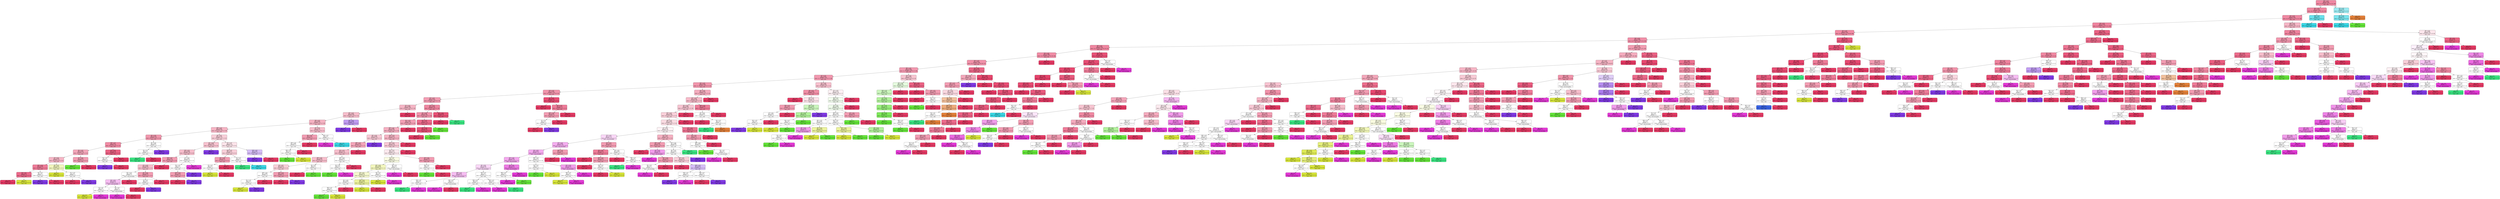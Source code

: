 digraph Tree {
node [shape=box, style="filled, rounded", color="black", fontname=helvetica] ;
edge [fontname=helvetica] ;
0 [label="84A <= 0.5\ngini = 0.543\nsamples = 825\nvalue = [7, 39, 39, 17, 10, 1, 52, 121, 539]\nclass = LPV", fillcolor="#f089a3"] ;
1 [label="84C <= 0.5\ngini = 0.537\nsamples = 820\nvalue = [6, 39, 38, 17, 7, 1, 52, 121, 539]\nclass = LPV", fillcolor="#ef89a2"] ;
0 -> 1 [labeldistance=2.5, labelangle=45, headlabel="True"] ;
2 [label="54L <= 0.5\ngini = 0.533\nsamples = 815\nvalue = [6, 39, 38, 17, 3, 1, 52, 121, 538]\nclass = LPV", fillcolor="#ef88a2"] ;
1 -> 2 ;
3 [label="76V <= 0.5\ngini = 0.523\nsamples = 721\nvalue = [6, 39, 37, 13, 3, 1, 47, 91, 484]\nclass = LPV", fillcolor="#ef839e"] ;
2 -> 3 ;
4 [label="50L <= 0.5\ngini = 0.551\nsamples = 618\nvalue = [4, 39, 37, 13, 3, 1, 39, 82, 400]\nclass = LPV", fillcolor="#f08aa3"] ;
3 -> 4 ;
5 [label="82A <= 0.5\ngini = 0.569\nsamples = 571\nvalue = [4, 37, 37, 12, 3, 0, 37, 81, 360]\nclass = LPV", fillcolor="#f08ea7"] ;
4 -> 5 ;
6 [label="48V <= 0.5\ngini = 0.558\nsamples = 342\nvalue = [4, 22, 26, 10, 3, 0, 26, 30, 221]\nclass = LPV", fillcolor="#ef86a0"] ;
5 -> 6 ;
7 [label="54A <= 0.5\ngini = 0.588\nsamples = 307\nvalue = [4, 21, 26, 10, 2, 0, 26, 28, 190]\nclass = LPV", fillcolor="#f08ca5"] ;
6 -> 7 ;
8 [label="50V <= 0.5\ngini = 0.612\nsamples = 290\nvalue = [4, 21, 26, 10, 2, 0, 26, 28, 173]\nclass = LPV", fillcolor="#f191a9"] ;
7 -> 8 ;
9 [label="88S <= 0.5\ngini = 0.634\nsamples = 260\nvalue = [1, 21, 26, 9, 2, 0, 25, 27, 149]\nclass = LPV", fillcolor="#f197ae"] ;
8 -> 9 ;
10 [label="82T <= 0.5\ngini = 0.635\nsamples = 243\nvalue = [1, 21, 19, 9, 2, 0, 25, 27, 139]\nclass = LPV", fillcolor="#f298af"] ;
9 -> 10 ;
11 [label="84V <= 0.5\ngini = 0.616\nsamples = 207\nvalue = [1, 14, 11, 9, 2, 0, 23, 25, 122]\nclass = LPV", fillcolor="#f195ac"] ;
10 -> 11 ;
12 [label="47A <= 0.5\ngini = 0.592\nsamples = 133\nvalue = [0, 11, 8, 3, 2, 0, 20, 8, 81]\nclass = LPV", fillcolor="#f194ab"] ;
11 -> 12 ;
13 [label="54V <= 0.5\ngini = 0.623\nsamples = 121\nvalue = [0, 11, 8, 3, 2, 0, 19, 8, 70]\nclass = LPV", fillcolor="#f29cb2"] ;
12 -> 13 ;
14 [label="54T <= 0.5\ngini = 0.666\nsamples = 66\nvalue = [0, 6, 2, 2, 2, 0, 15, 5, 34]\nclass = LPV", fillcolor="#f5b5c5"] ;
13 -> 14 ;
15 [label="82F <= 0.5\ngini = 0.683\nsamples = 63\nvalue = [0, 6, 2, 2, 2, 0, 15, 5, 31]\nclass = LPV", fillcolor="#f6bdcb"] ;
14 -> 15 ;
16 [label="30N <= 0.5\ngini = 0.681\nsamples = 57\nvalue = [0, 6, 2, 2, 2, 0, 11, 5, 29]\nclass = LPV", fillcolor="#f5b2c2"] ;
15 -> 16 ;
17 [label="90M <= 0.5\ngini = 0.662\nsamples = 50\nvalue = [0, 5, 1, 2, 1, 0, 11, 4, 26]\nclass = LPV", fillcolor="#f5b3c3"] ;
16 -> 17 ;
18 [label="82L <= 0.5\ngini = 0.578\nsamples = 23\nvalue = [0, 3, 1, 1, 0, 0, 4, 0, 14]\nclass = LPV", fillcolor="#f197ad"] ;
17 -> 18 ;
19 [label="54M <= 0.5\ngini = 0.53\nsamples = 20\nvalue = [0, 3, 1, 0, 0, 0, 3, 0, 13]\nclass = LPV", fillcolor="#f08ba4"] ;
18 -> 19 ;
20 [label="46L <= 0.5\ngini = 0.602\nsamples = 14\nvalue = [0, 3, 1, 0, 0, 0, 2, 0, 8]\nclass = LPV", fillcolor="#f3a5b9"] ;
19 -> 20 ;
21 [label="32I <= 0.5\ngini = 0.595\nsamples = 11\nvalue = [0, 3, 0, 0, 0, 0, 2, 0, 6]\nclass = LPV", fillcolor="#f5b5c5"] ;
20 -> 21 ;
22 [label="82S <= 0.5\ngini = 0.449\nsamples = 7\nvalue = [0, 1, 0, 0, 0, 0, 1, 0, 5]\nclass = LPV", fillcolor="#ee7b98"] ;
21 -> 22 ;
23 [label="46I <= 0.5\ngini = 0.32\nsamples = 5\nvalue = [0, 1, 0, 0, 0, 0, 0, 0, 4]\nclass = LPV", fillcolor="#ec6a8b"] ;
22 -> 23 ;
24 [label="gini = 0.0\nsamples = 4\nvalue = [0, 0, 0, 0, 0, 0, 0, 0, 4]\nclass = LPV", fillcolor="#e53964"] ;
23 -> 24 ;
25 [label="gini = 0.0\nsamples = 1\nvalue = [0, 1, 0, 0, 0, 0, 0, 0, 0]\nclass = FPV", fillcolor="#d7e539"] ;
23 -> 25 ;
26 [label="46I <= 0.5\ngini = 0.5\nsamples = 2\nvalue = [0, 0, 0, 0, 0, 0, 1, 0, 1]\nclass = ATV", fillcolor="#ffffff"] ;
22 -> 26 ;
27 [label="gini = 0.0\nsamples = 1\nvalue = [0, 0, 0, 0, 0, 0, 1, 0, 0]\nclass = ATV", fillcolor="#8139e5"] ;
26 -> 27 ;
28 [label="gini = 0.0\nsamples = 1\nvalue = [0, 0, 0, 0, 0, 0, 0, 0, 1]\nclass = LPV", fillcolor="#e53964"] ;
26 -> 28 ;
29 [label="46I <= 0.5\ngini = 0.625\nsamples = 4\nvalue = [0, 2, 0, 0, 0, 0, 1, 0, 1]\nclass = FPV", fillcolor="#f2f6bd"] ;
21 -> 29 ;
30 [label="gini = 0.0\nsamples = 2\nvalue = [0, 2, 0, 0, 0, 0, 0, 0, 0]\nclass = FPV", fillcolor="#d7e539"] ;
29 -> 30 ;
31 [label="47V <= 0.5\ngini = 0.5\nsamples = 2\nvalue = [0, 0, 0, 0, 0, 0, 1, 0, 1]\nclass = ATV", fillcolor="#ffffff"] ;
29 -> 31 ;
32 [label="gini = 0.0\nsamples = 1\nvalue = [0, 0, 0, 0, 0, 0, 0, 0, 1]\nclass = LPV", fillcolor="#e53964"] ;
31 -> 32 ;
33 [label="gini = 0.0\nsamples = 1\nvalue = [0, 0, 0, 0, 0, 0, 1, 0, 0]\nclass = ATV", fillcolor="#8139e5"] ;
31 -> 33 ;
34 [label="32I <= 0.5\ngini = 0.444\nsamples = 3\nvalue = [0, 0, 1, 0, 0, 0, 0, 0, 2]\nclass = LPV", fillcolor="#f29cb2"] ;
20 -> 34 ;
35 [label="gini = 0.0\nsamples = 1\nvalue = [0, 0, 1, 0, 0, 0, 0, 0, 0]\nclass = TPV", fillcolor="#64e539"] ;
34 -> 35 ;
36 [label="gini = 0.0\nsamples = 2\nvalue = [0, 0, 0, 0, 0, 0, 0, 0, 2]\nclass = LPV", fillcolor="#e53964"] ;
34 -> 36 ;
37 [label="47V <= 0.5\ngini = 0.278\nsamples = 6\nvalue = [0, 0, 0, 0, 0, 0, 1, 0, 5]\nclass = LPV", fillcolor="#ea6183"] ;
19 -> 37 ;
38 [label="46I <= 0.5\ngini = 0.5\nsamples = 2\nvalue = [0, 0, 0, 0, 0, 0, 1, 0, 1]\nclass = ATV", fillcolor="#ffffff"] ;
37 -> 38 ;
39 [label="gini = 0.0\nsamples = 1\nvalue = [0, 0, 0, 0, 0, 0, 1, 0, 0]\nclass = ATV", fillcolor="#8139e5"] ;
38 -> 39 ;
40 [label="gini = 0.0\nsamples = 1\nvalue = [0, 0, 0, 0, 0, 0, 0, 0, 1]\nclass = LPV", fillcolor="#e53964"] ;
38 -> 40 ;
41 [label="gini = 0.0\nsamples = 4\nvalue = [0, 0, 0, 0, 0, 0, 0, 0, 4]\nclass = LPV", fillcolor="#e53964"] ;
37 -> 41 ;
42 [label="46L <= 0.5\ngini = 0.667\nsamples = 3\nvalue = [0, 0, 0, 1, 0, 0, 1, 0, 1]\nclass = NFV", fillcolor="#ffffff"] ;
18 -> 42 ;
43 [label="46I <= 0.5\ngini = 0.5\nsamples = 2\nvalue = [0, 0, 0, 1, 0, 0, 0, 0, 1]\nclass = NFV", fillcolor="#ffffff"] ;
42 -> 43 ;
44 [label="gini = 0.0\nsamples = 1\nvalue = [0, 0, 0, 1, 0, 0, 0, 0, 0]\nclass = NFV", fillcolor="#39e581"] ;
43 -> 44 ;
45 [label="gini = 0.0\nsamples = 1\nvalue = [0, 0, 0, 0, 0, 0, 0, 0, 1]\nclass = LPV", fillcolor="#e53964"] ;
43 -> 45 ;
46 [label="gini = 0.0\nsamples = 1\nvalue = [0, 0, 0, 0, 0, 0, 1, 0, 0]\nclass = ATV", fillcolor="#8139e5"] ;
42 -> 46 ;
47 [label="46I <= 0.5\ngini = 0.705\nsamples = 27\nvalue = [0, 2, 0, 1, 1, 0, 7, 4, 12]\nclass = LPV", fillcolor="#f8ced8"] ;
17 -> 47 ;
48 [label="82L <= 0.5\ngini = 0.664\nsamples = 17\nvalue = [0, 1, 0, 0, 0, 0, 4, 4, 8]\nclass = LPV", fillcolor="#f7c2cf"] ;
47 -> 48 ;
49 [label="54M <= 0.5\ngini = 0.648\nsamples = 16\nvalue = [0, 1, 0, 0, 0, 0, 3, 4, 8]\nclass = LPV", fillcolor="#f6bdcb"] ;
48 -> 49 ;
50 [label="82M <= 0.5\ngini = 0.58\nsamples = 10\nvalue = [0, 1, 0, 0, 0, 0, 1, 2, 6]\nclass = LPV", fillcolor="#f29cb2"] ;
49 -> 50 ;
51 [label="47V <= 0.5\ngini = 0.656\nsamples = 8\nvalue = [0, 1, 0, 0, 0, 0, 1, 2, 4]\nclass = LPV", fillcolor="#f6bdcb"] ;
50 -> 51 ;
52 [label="82C <= 0.5\ngini = 0.64\nsamples = 5\nvalue = [0, 1, 0, 0, 0, 0, 0, 2, 2]\nclass = Yet to be tested", fillcolor="#ffffff"] ;
51 -> 52 ;
53 [label="46L <= 0.5\ngini = 0.625\nsamples = 4\nvalue = [0, 1, 0, 0, 0, 0, 0, 2, 1]\nclass = Yet to be tested", fillcolor="#f6bdf2"] ;
52 -> 53 ;
54 [label="32I <= 0.5\ngini = 0.5\nsamples = 2\nvalue = [0, 1, 0, 0, 0, 0, 0, 1, 0]\nclass = FPV", fillcolor="#ffffff"] ;
53 -> 54 ;
55 [label="gini = 0.0\nsamples = 1\nvalue = [0, 1, 0, 0, 0, 0, 0, 0, 0]\nclass = FPV", fillcolor="#d7e539"] ;
54 -> 55 ;
56 [label="gini = 0.0\nsamples = 1\nvalue = [0, 0, 0, 0, 0, 0, 0, 1, 0]\nclass = Yet to be tested", fillcolor="#e539d7"] ;
54 -> 56 ;
57 [label="32I <= 0.5\ngini = 0.5\nsamples = 2\nvalue = [0, 0, 0, 0, 0, 0, 0, 1, 1]\nclass = Yet to be tested", fillcolor="#ffffff"] ;
53 -> 57 ;
58 [label="gini = 0.0\nsamples = 1\nvalue = [0, 0, 0, 0, 0, 0, 0, 1, 0]\nclass = Yet to be tested", fillcolor="#e539d7"] ;
57 -> 58 ;
59 [label="gini = 0.0\nsamples = 1\nvalue = [0, 0, 0, 0, 0, 0, 0, 0, 1]\nclass = LPV", fillcolor="#e53964"] ;
57 -> 59 ;
60 [label="gini = 0.0\nsamples = 1\nvalue = [0, 0, 0, 0, 0, 0, 0, 0, 1]\nclass = LPV", fillcolor="#e53964"] ;
52 -> 60 ;
61 [label="46L <= 0.5\ngini = 0.444\nsamples = 3\nvalue = [0, 0, 0, 0, 0, 0, 1, 0, 2]\nclass = LPV", fillcolor="#f29cb2"] ;
51 -> 61 ;
62 [label="32I <= 0.5\ngini = 0.5\nsamples = 2\nvalue = [0, 0, 0, 0, 0, 0, 1, 0, 1]\nclass = ATV", fillcolor="#ffffff"] ;
61 -> 62 ;
63 [label="gini = 0.0\nsamples = 1\nvalue = [0, 0, 0, 0, 0, 0, 0, 0, 1]\nclass = LPV", fillcolor="#e53964"] ;
62 -> 63 ;
64 [label="gini = 0.0\nsamples = 1\nvalue = [0, 0, 0, 0, 0, 0, 1, 0, 0]\nclass = ATV", fillcolor="#8139e5"] ;
62 -> 64 ;
65 [label="gini = 0.0\nsamples = 1\nvalue = [0, 0, 0, 0, 0, 0, 0, 0, 1]\nclass = LPV", fillcolor="#e53964"] ;
61 -> 65 ;
66 [label="gini = 0.0\nsamples = 2\nvalue = [0, 0, 0, 0, 0, 0, 0, 0, 2]\nclass = LPV", fillcolor="#e53964"] ;
50 -> 66 ;
67 [label="32I <= 0.5\ngini = 0.667\nsamples = 6\nvalue = [0, 0, 0, 0, 0, 0, 2, 2, 2]\nclass = ATV", fillcolor="#ffffff"] ;
49 -> 67 ;
68 [label="46L <= 0.5\ngini = 0.5\nsamples = 4\nvalue = [0, 0, 0, 0, 0, 0, 2, 0, 2]\nclass = ATV", fillcolor="#ffffff"] ;
67 -> 68 ;
69 [label="82M <= 0.5\ngini = 0.444\nsamples = 3\nvalue = [0, 0, 0, 0, 0, 0, 1, 0, 2]\nclass = LPV", fillcolor="#f29cb2"] ;
68 -> 69 ;
70 [label="gini = 0.0\nsamples = 2\nvalue = [0, 0, 0, 0, 0, 0, 0, 0, 2]\nclass = LPV", fillcolor="#e53964"] ;
69 -> 70 ;
71 [label="gini = 0.0\nsamples = 1\nvalue = [0, 0, 0, 0, 0, 0, 1, 0, 0]\nclass = ATV", fillcolor="#8139e5"] ;
69 -> 71 ;
72 [label="gini = 0.0\nsamples = 1\nvalue = [0, 0, 0, 0, 0, 0, 1, 0, 0]\nclass = ATV", fillcolor="#8139e5"] ;
68 -> 72 ;
73 [label="gini = 0.0\nsamples = 2\nvalue = [0, 0, 0, 0, 0, 0, 0, 2, 0]\nclass = Yet to be tested", fillcolor="#e539d7"] ;
67 -> 73 ;
74 [label="gini = 0.0\nsamples = 1\nvalue = [0, 0, 0, 0, 0, 0, 1, 0, 0]\nclass = ATV", fillcolor="#8139e5"] ;
48 -> 74 ;
75 [label="47V <= 0.5\ngini = 0.72\nsamples = 10\nvalue = [0, 1, 0, 1, 1, 0, 3, 0, 4]\nclass = LPV", fillcolor="#fbe3e9"] ;
47 -> 75 ;
76 [label="54M <= 0.5\ngini = 0.72\nsamples = 5\nvalue = [0, 1, 0, 1, 1, 0, 0, 0, 2]\nclass = LPV", fillcolor="#f8ced8"] ;
75 -> 76 ;
77 [label="82L <= 0.5\ngini = 0.444\nsamples = 3\nvalue = [0, 1, 0, 0, 0, 0, 0, 0, 2]\nclass = LPV", fillcolor="#f29cb2"] ;
76 -> 77 ;
78 [label="32I <= 0.5\ngini = 0.5\nsamples = 2\nvalue = [0, 1, 0, 0, 0, 0, 0, 0, 1]\nclass = FPV", fillcolor="#ffffff"] ;
77 -> 78 ;
79 [label="gini = 0.0\nsamples = 1\nvalue = [0, 1, 0, 0, 0, 0, 0, 0, 0]\nclass = FPV", fillcolor="#d7e539"] ;
78 -> 79 ;
80 [label="gini = 0.0\nsamples = 1\nvalue = [0, 0, 0, 0, 0, 0, 0, 0, 1]\nclass = LPV", fillcolor="#e53964"] ;
78 -> 80 ;
81 [label="gini = 0.0\nsamples = 1\nvalue = [0, 0, 0, 0, 0, 0, 0, 0, 1]\nclass = LPV", fillcolor="#e53964"] ;
77 -> 81 ;
82 [label="32I <= 0.5\ngini = 0.5\nsamples = 2\nvalue = [0, 0, 0, 1, 1, 0, 0, 0, 0]\nclass = NFV", fillcolor="#ffffff"] ;
76 -> 82 ;
83 [label="gini = 0.0\nsamples = 1\nvalue = [0, 0, 0, 1, 0, 0, 0, 0, 0]\nclass = NFV", fillcolor="#39e581"] ;
82 -> 83 ;
84 [label="gini = 0.0\nsamples = 1\nvalue = [0, 0, 0, 0, 1, 0, 0, 0, 0]\nclass = IDV", fillcolor="#39d7e5"] ;
82 -> 84 ;
85 [label="54M <= 0.5\ngini = 0.48\nsamples = 5\nvalue = [0, 0, 0, 0, 0, 0, 3, 0, 2]\nclass = ATV", fillcolor="#d5bdf6"] ;
75 -> 85 ;
86 [label="gini = 0.0\nsamples = 3\nvalue = [0, 0, 0, 0, 0, 0, 3, 0, 0]\nclass = ATV", fillcolor="#8139e5"] ;
85 -> 86 ;
87 [label="gini = 0.0\nsamples = 2\nvalue = [0, 0, 0, 0, 0, 0, 0, 0, 2]\nclass = LPV", fillcolor="#e53964"] ;
85 -> 87 ;
88 [label="46I <= 0.5\ngini = 0.735\nsamples = 7\nvalue = [0, 1, 1, 0, 1, 0, 0, 1, 3]\nclass = LPV", fillcolor="#f6bdcb"] ;
16 -> 88 ;
89 [label="46L <= 0.5\ngini = 0.56\nsamples = 5\nvalue = [0, 1, 1, 0, 0, 0, 0, 0, 3]\nclass = LPV", fillcolor="#f29cb2"] ;
88 -> 89 ;
90 [label="54M <= 0.5\ngini = 0.667\nsamples = 3\nvalue = [0, 1, 1, 0, 0, 0, 0, 0, 1]\nclass = FPV", fillcolor="#ffffff"] ;
89 -> 90 ;
91 [label="90M <= 0.5\ngini = 0.5\nsamples = 2\nvalue = [0, 1, 1, 0, 0, 0, 0, 0, 0]\nclass = FPV", fillcolor="#ffffff"] ;
90 -> 91 ;
92 [label="gini = 0.0\nsamples = 1\nvalue = [0, 0, 1, 0, 0, 0, 0, 0, 0]\nclass = TPV", fillcolor="#64e539"] ;
91 -> 92 ;
93 [label="gini = 0.0\nsamples = 1\nvalue = [0, 1, 0, 0, 0, 0, 0, 0, 0]\nclass = FPV", fillcolor="#d7e539"] ;
91 -> 93 ;
94 [label="gini = 0.0\nsamples = 1\nvalue = [0, 0, 0, 0, 0, 0, 0, 0, 1]\nclass = LPV", fillcolor="#e53964"] ;
90 -> 94 ;
95 [label="gini = 0.0\nsamples = 2\nvalue = [0, 0, 0, 0, 0, 0, 0, 0, 2]\nclass = LPV", fillcolor="#e53964"] ;
89 -> 95 ;
96 [label="90M <= 0.5\ngini = 0.5\nsamples = 2\nvalue = [0, 0, 0, 0, 1, 0, 0, 1, 0]\nclass = IDV", fillcolor="#ffffff"] ;
88 -> 96 ;
97 [label="gini = 0.0\nsamples = 1\nvalue = [0, 0, 0, 0, 0, 0, 0, 1, 0]\nclass = Yet to be tested", fillcolor="#e539d7"] ;
96 -> 97 ;
98 [label="gini = 0.0\nsamples = 1\nvalue = [0, 0, 0, 0, 1, 0, 0, 0, 0]\nclass = IDV", fillcolor="#39d7e5"] ;
96 -> 98 ;
99 [label="46L <= 0.5\ngini = 0.444\nsamples = 6\nvalue = [0, 0, 0, 0, 0, 0, 4, 0, 2]\nclass = ATV", fillcolor="#c09cf2"] ;
15 -> 99 ;
100 [label="gini = 0.0\nsamples = 4\nvalue = [0, 0, 0, 0, 0, 0, 4, 0, 0]\nclass = ATV", fillcolor="#8139e5"] ;
99 -> 100 ;
101 [label="gini = 0.0\nsamples = 2\nvalue = [0, 0, 0, 0, 0, 0, 0, 0, 2]\nclass = LPV", fillcolor="#e53964"] ;
99 -> 101 ;
102 [label="gini = 0.0\nsamples = 3\nvalue = [0, 0, 0, 0, 0, 0, 0, 0, 3]\nclass = LPV", fillcolor="#e53964"] ;
14 -> 102 ;
103 [label="47V <= 0.5\ngini = 0.543\nsamples = 55\nvalue = [0, 5, 6, 1, 0, 0, 4, 3, 36]\nclass = LPV", fillcolor="#ef86a0"] ;
13 -> 103 ;
104 [label="46L <= 0.5\ngini = 0.589\nsamples = 46\nvalue = [0, 5, 6, 0, 0, 0, 4, 3, 28]\nclass = LPV", fillcolor="#f192aa"] ;
103 -> 104 ;
105 [label="82C <= 0.5\ngini = 0.64\nsamples = 36\nvalue = [0, 5, 4, 0, 0, 0, 4, 3, 20]\nclass = LPV", fillcolor="#f29fb4"] ;
104 -> 105 ;
106 [label="90M <= 0.5\ngini = 0.686\nsamples = 32\nvalue = [0, 5, 4, 0, 0, 0, 4, 3, 16]\nclass = LPV", fillcolor="#f4aec0"] ;
105 -> 106 ;
107 [label="82F <= 0.5\ngini = 0.684\nsamples = 15\nvalue = [0, 1, 2, 0, 0, 0, 4, 1, 7]\nclass = LPV", fillcolor="#f8c9d5"] ;
106 -> 107 ;
108 [label="48M <= 0.5\ngini = 0.651\nsamples = 13\nvalue = [0, 1, 2, 0, 0, 0, 2, 1, 7]\nclass = LPV", fillcolor="#f3a5b9"] ;
107 -> 108 ;
109 [label="82S <= 0.5\ngini = 0.711\nsamples = 11\nvalue = [0, 1, 2, 0, 0, 0, 2, 1, 5]\nclass = LPV", fillcolor="#f6bdcb"] ;
108 -> 109 ;
110 [label="30N <= 0.5\ngini = 0.656\nsamples = 8\nvalue = [0, 1, 1, 0, 0, 0, 2, 0, 4]\nclass = LPV", fillcolor="#f6bdcb"] ;
109 -> 110 ;
111 [label="46I <= 0.5\ngini = 0.611\nsamples = 6\nvalue = [0, 1, 0, 0, 0, 0, 2, 0, 3]\nclass = LPV", fillcolor="#f8ced8"] ;
110 -> 111 ;
112 [label="82M <= 0.5\ngini = 0.667\nsamples = 3\nvalue = [0, 1, 0, 0, 0, 0, 1, 0, 1]\nclass = FPV", fillcolor="#ffffff"] ;
111 -> 112 ;
113 [label="82L <= 0.5\ngini = 0.5\nsamples = 2\nvalue = [0, 1, 0, 0, 0, 0, 1, 0, 0]\nclass = FPV", fillcolor="#ffffff"] ;
112 -> 113 ;
114 [label="gini = 0.0\nsamples = 1\nvalue = [0, 1, 0, 0, 0, 0, 0, 0, 0]\nclass = FPV", fillcolor="#d7e539"] ;
113 -> 114 ;
115 [label="gini = 0.0\nsamples = 1\nvalue = [0, 0, 0, 0, 0, 0, 1, 0, 0]\nclass = ATV", fillcolor="#8139e5"] ;
113 -> 115 ;
116 [label="gini = 0.0\nsamples = 1\nvalue = [0, 0, 0, 0, 0, 0, 0, 0, 1]\nclass = LPV", fillcolor="#e53964"] ;
112 -> 116 ;
117 [label="82M <= 0.5\ngini = 0.444\nsamples = 3\nvalue = [0, 0, 0, 0, 0, 0, 1, 0, 2]\nclass = LPV", fillcolor="#f29cb2"] ;
111 -> 117 ;
118 [label="gini = 0.0\nsamples = 2\nvalue = [0, 0, 0, 0, 0, 0, 0, 0, 2]\nclass = LPV", fillcolor="#e53964"] ;
117 -> 118 ;
119 [label="gini = 0.0\nsamples = 1\nvalue = [0, 0, 0, 0, 0, 0, 1, 0, 0]\nclass = ATV", fillcolor="#8139e5"] ;
117 -> 119 ;
120 [label="46I <= 0.5\ngini = 0.5\nsamples = 2\nvalue = [0, 0, 1, 0, 0, 0, 0, 0, 1]\nclass = TPV", fillcolor="#ffffff"] ;
110 -> 120 ;
121 [label="gini = 0.0\nsamples = 1\nvalue = [0, 0, 0, 0, 0, 0, 0, 0, 1]\nclass = LPV", fillcolor="#e53964"] ;
120 -> 121 ;
122 [label="gini = 0.0\nsamples = 1\nvalue = [0, 0, 1, 0, 0, 0, 0, 0, 0]\nclass = TPV", fillcolor="#64e539"] ;
120 -> 122 ;
123 [label="48A <= 0.5\ngini = 0.667\nsamples = 3\nvalue = [0, 0, 1, 0, 0, 0, 0, 1, 1]\nclass = TPV", fillcolor="#ffffff"] ;
109 -> 123 ;
124 [label="46I <= 0.5\ngini = 0.5\nsamples = 2\nvalue = [0, 0, 1, 0, 0, 0, 0, 1, 0]\nclass = TPV", fillcolor="#ffffff"] ;
123 -> 124 ;
125 [label="gini = 0.0\nsamples = 1\nvalue = [0, 0, 1, 0, 0, 0, 0, 0, 0]\nclass = TPV", fillcolor="#64e539"] ;
124 -> 125 ;
126 [label="gini = 0.0\nsamples = 1\nvalue = [0, 0, 0, 0, 0, 0, 0, 1, 0]\nclass = Yet to be tested", fillcolor="#e539d7"] ;
124 -> 126 ;
127 [label="gini = 0.0\nsamples = 1\nvalue = [0, 0, 0, 0, 0, 0, 0, 0, 1]\nclass = LPV", fillcolor="#e53964"] ;
123 -> 127 ;
128 [label="gini = 0.0\nsamples = 2\nvalue = [0, 0, 0, 0, 0, 0, 0, 0, 2]\nclass = LPV", fillcolor="#e53964"] ;
108 -> 128 ;
129 [label="gini = 0.0\nsamples = 2\nvalue = [0, 0, 0, 0, 0, 0, 2, 0, 0]\nclass = ATV", fillcolor="#8139e5"] ;
107 -> 129 ;
130 [label="82M <= 0.5\ngini = 0.637\nsamples = 17\nvalue = [0, 4, 2, 0, 0, 0, 0, 2, 9]\nclass = LPV", fillcolor="#f5b3c3"] ;
106 -> 130 ;
131 [label="48S <= 0.5\ngini = 0.676\nsamples = 15\nvalue = [0, 4, 2, 0, 0, 0, 0, 2, 7]\nclass = LPV", fillcolor="#f8c9d5"] ;
130 -> 131 ;
132 [label="82S <= 0.5\ngini = 0.71\nsamples = 13\nvalue = [0, 4, 2, 0, 0, 0, 0, 2, 5]\nclass = LPV", fillcolor="#fce9ee"] ;
131 -> 132 ;
133 [label="32I <= 0.5\ngini = 0.7\nsamples = 10\nvalue = [0, 4, 1, 0, 0, 0, 0, 2, 3]\nclass = FPV", fillcolor="#f9fbe3"] ;
132 -> 133 ;
134 [label="82F <= 0.5\ngini = 0.656\nsamples = 8\nvalue = [0, 4, 1, 0, 0, 0, 0, 1, 2]\nclass = FPV", fillcolor="#f2f6bd"] ;
133 -> 134 ;
135 [label="46I <= 0.5\ngini = 0.611\nsamples = 6\nvalue = [0, 3, 1, 0, 0, 0, 0, 0, 2]\nclass = FPV", fillcolor="#f5f8ce"] ;
134 -> 135 ;
136 [label="82L <= 0.5\ngini = 0.667\nsamples = 3\nvalue = [0, 1, 1, 0, 0, 0, 0, 0, 1]\nclass = FPV", fillcolor="#ffffff"] ;
135 -> 136 ;
137 [label="30N <= 0.5\ngini = 0.5\nsamples = 2\nvalue = [0, 1, 1, 0, 0, 0, 0, 0, 0]\nclass = FPV", fillcolor="#ffffff"] ;
136 -> 137 ;
138 [label="gini = 0.0\nsamples = 1\nvalue = [0, 0, 1, 0, 0, 0, 0, 0, 0]\nclass = TPV", fillcolor="#64e539"] ;
137 -> 138 ;
139 [label="gini = 0.0\nsamples = 1\nvalue = [0, 1, 0, 0, 0, 0, 0, 0, 0]\nclass = FPV", fillcolor="#d7e539"] ;
137 -> 139 ;
140 [label="gini = 0.0\nsamples = 1\nvalue = [0, 0, 0, 0, 0, 0, 0, 0, 1]\nclass = LPV", fillcolor="#e53964"] ;
136 -> 140 ;
141 [label="30N <= 0.5\ngini = 0.444\nsamples = 3\nvalue = [0, 2, 0, 0, 0, 0, 0, 0, 1]\nclass = FPV", fillcolor="#ebf29c"] ;
135 -> 141 ;
142 [label="gini = 0.0\nsamples = 2\nvalue = [0, 2, 0, 0, 0, 0, 0, 0, 0]\nclass = FPV", fillcolor="#d7e539"] ;
141 -> 142 ;
143 [label="gini = 0.0\nsamples = 1\nvalue = [0, 0, 0, 0, 0, 0, 0, 0, 1]\nclass = LPV", fillcolor="#e53964"] ;
141 -> 143 ;
144 [label="46I <= 0.5\ngini = 0.5\nsamples = 2\nvalue = [0, 1, 0, 0, 0, 0, 0, 1, 0]\nclass = FPV", fillcolor="#ffffff"] ;
134 -> 144 ;
145 [label="gini = 0.0\nsamples = 1\nvalue = [0, 1, 0, 0, 0, 0, 0, 0, 0]\nclass = FPV", fillcolor="#d7e539"] ;
144 -> 145 ;
146 [label="gini = 0.0\nsamples = 1\nvalue = [0, 0, 0, 0, 0, 0, 0, 1, 0]\nclass = Yet to be tested", fillcolor="#e539d7"] ;
144 -> 146 ;
147 [label="46I <= 0.5\ngini = 0.5\nsamples = 2\nvalue = [0, 0, 0, 0, 0, 0, 0, 1, 1]\nclass = Yet to be tested", fillcolor="#ffffff"] ;
133 -> 147 ;
148 [label="gini = 0.0\nsamples = 1\nvalue = [0, 0, 0, 0, 0, 0, 0, 1, 0]\nclass = Yet to be tested", fillcolor="#e539d7"] ;
147 -> 148 ;
149 [label="gini = 0.0\nsamples = 1\nvalue = [0, 0, 0, 0, 0, 0, 0, 0, 1]\nclass = LPV", fillcolor="#e53964"] ;
147 -> 149 ;
150 [label="46I <= 0.5\ngini = 0.444\nsamples = 3\nvalue = [0, 0, 1, 0, 0, 0, 0, 0, 2]\nclass = LPV", fillcolor="#f29cb2"] ;
132 -> 150 ;
151 [label="48A <= 0.5\ngini = 0.5\nsamples = 2\nvalue = [0, 0, 1, 0, 0, 0, 0, 0, 1]\nclass = TPV", fillcolor="#ffffff"] ;
150 -> 151 ;
152 [label="gini = 0.0\nsamples = 1\nvalue = [0, 0, 1, 0, 0, 0, 0, 0, 0]\nclass = TPV", fillcolor="#64e539"] ;
151 -> 152 ;
153 [label="gini = 0.0\nsamples = 1\nvalue = [0, 0, 0, 0, 0, 0, 0, 0, 1]\nclass = LPV", fillcolor="#e53964"] ;
151 -> 153 ;
154 [label="gini = 0.0\nsamples = 1\nvalue = [0, 0, 0, 0, 0, 0, 0, 0, 1]\nclass = LPV", fillcolor="#e53964"] ;
150 -> 154 ;
155 [label="gini = 0.0\nsamples = 2\nvalue = [0, 0, 0, 0, 0, 0, 0, 0, 2]\nclass = LPV", fillcolor="#e53964"] ;
131 -> 155 ;
156 [label="gini = 0.0\nsamples = 2\nvalue = [0, 0, 0, 0, 0, 0, 0, 0, 2]\nclass = LPV", fillcolor="#e53964"] ;
130 -> 156 ;
157 [label="gini = 0.0\nsamples = 4\nvalue = [0, 0, 0, 0, 0, 0, 0, 0, 4]\nclass = LPV", fillcolor="#e53964"] ;
105 -> 157 ;
158 [label="82C <= 0.5\ngini = 0.32\nsamples = 10\nvalue = [0, 0, 2, 0, 0, 0, 0, 0, 8]\nclass = LPV", fillcolor="#ec6a8b"] ;
104 -> 158 ;
159 [label="30N <= 0.5\ngini = 0.198\nsamples = 9\nvalue = [0, 0, 1, 0, 0, 0, 0, 0, 8]\nclass = LPV", fillcolor="#e85277"] ;
158 -> 159 ;
160 [label="gini = 0.0\nsamples = 8\nvalue = [0, 0, 0, 0, 0, 0, 0, 0, 8]\nclass = LPV", fillcolor="#e53964"] ;
159 -> 160 ;
161 [label="gini = 0.0\nsamples = 1\nvalue = [0, 0, 1, 0, 0, 0, 0, 0, 0]\nclass = TPV", fillcolor="#64e539"] ;
159 -> 161 ;
162 [label="gini = 0.0\nsamples = 1\nvalue = [0, 0, 1, 0, 0, 0, 0, 0, 0]\nclass = TPV", fillcolor="#64e539"] ;
158 -> 162 ;
163 [label="82C <= 0.5\ngini = 0.198\nsamples = 9\nvalue = [0, 0, 0, 1, 0, 0, 0, 0, 8]\nclass = LPV", fillcolor="#e85277"] ;
103 -> 163 ;
164 [label="gini = 0.0\nsamples = 8\nvalue = [0, 0, 0, 0, 0, 0, 0, 0, 8]\nclass = LPV", fillcolor="#e53964"] ;
163 -> 164 ;
165 [label="gini = 0.0\nsamples = 1\nvalue = [0, 0, 0, 1, 0, 0, 0, 0, 0]\nclass = NFV", fillcolor="#39e581"] ;
163 -> 165 ;
166 [label="46I <= 0.5\ngini = 0.153\nsamples = 12\nvalue = [0, 0, 0, 0, 0, 0, 1, 0, 11]\nclass = LPV", fillcolor="#e74b72"] ;
12 -> 166 ;
167 [label="gini = 0.0\nsamples = 8\nvalue = [0, 0, 0, 0, 0, 0, 0, 0, 8]\nclass = LPV", fillcolor="#e53964"] ;
166 -> 167 ;
168 [label="82C <= 0.5\ngini = 0.375\nsamples = 4\nvalue = [0, 0, 0, 0, 0, 0, 1, 0, 3]\nclass = LPV", fillcolor="#ee7b98"] ;
166 -> 168 ;
169 [label="90M <= 0.5\ngini = 0.444\nsamples = 3\nvalue = [0, 0, 0, 0, 0, 0, 1, 0, 2]\nclass = LPV", fillcolor="#f29cb2"] ;
168 -> 169 ;
170 [label="32I <= 0.5\ngini = 0.5\nsamples = 2\nvalue = [0, 0, 0, 0, 0, 0, 1, 0, 1]\nclass = ATV", fillcolor="#ffffff"] ;
169 -> 170 ;
171 [label="gini = 0.0\nsamples = 1\nvalue = [0, 0, 0, 0, 0, 0, 0, 0, 1]\nclass = LPV", fillcolor="#e53964"] ;
170 -> 171 ;
172 [label="gini = 0.0\nsamples = 1\nvalue = [0, 0, 0, 0, 0, 0, 1, 0, 0]\nclass = ATV", fillcolor="#8139e5"] ;
170 -> 172 ;
173 [label="gini = 0.0\nsamples = 1\nvalue = [0, 0, 0, 0, 0, 0, 0, 0, 1]\nclass = LPV", fillcolor="#e53964"] ;
169 -> 173 ;
174 [label="gini = 0.0\nsamples = 1\nvalue = [0, 0, 0, 0, 0, 0, 0, 0, 1]\nclass = LPV", fillcolor="#e53964"] ;
168 -> 174 ;
175 [label="82C <= 0.5\ngini = 0.629\nsamples = 74\nvalue = [1, 3, 3, 6, 0, 0, 3, 17, 41]\nclass = LPV", fillcolor="#f4acbe"] ;
11 -> 175 ;
176 [label="82F <= 0.5\ngini = 0.659\nsamples = 68\nvalue = [1, 3, 3, 6, 0, 0, 3, 17, 35]\nclass = LPV", fillcolor="#f6b9c8"] ;
175 -> 176 ;
177 [label="82L <= 0.5\ngini = 0.666\nsamples = 61\nvalue = [0, 3, 3, 5, 0, 0, 3, 17, 30]\nclass = LPV", fillcolor="#f7c4d1"] ;
176 -> 177 ;
178 [label="82S <= 0.5\ngini = 0.682\nsamples = 58\nvalue = [0, 3, 3, 5, 0, 0, 3, 17, 27]\nclass = LPV", fillcolor="#f9cfd9"] ;
177 -> 178 ;
179 [label="30N <= 0.5\ngini = 0.697\nsamples = 55\nvalue = [0, 3, 3, 5, 0, 0, 3, 17, 24]\nclass = LPV", fillcolor="#fadbe2"] ;
178 -> 179 ;
180 [label="32I <= 0.5\ngini = 0.716\nsamples = 47\nvalue = [0, 3, 2, 5, 0, 0, 3, 16, 18]\nclass = LPV", fillcolor="#fdf2f5"] ;
179 -> 180 ;
181 [label="47V <= 0.5\ngini = 0.727\nsamples = 27\nvalue = [0, 3, 2, 4, 0, 0, 0, 11, 7]\nclass = Yet to be tested", fillcolor="#fad7f7"] ;
180 -> 181 ;
182 [label="47A <= 0.5\ngini = 0.685\nsamples = 20\nvalue = [0, 2, 2, 3, 0, 0, 0, 10, 3]\nclass = Yet to be tested", fillcolor="#f4adef"] ;
181 -> 182 ;
183 [label="46L <= 0.5\ngini = 0.657\nsamples = 17\nvalue = [0, 2, 2, 3, 0, 0, 0, 9, 1]\nclass = Yet to be tested", fillcolor="#f4aaee"] ;
182 -> 183 ;
184 [label="54V <= 0.5\ngini = 0.583\nsamples = 12\nvalue = [0, 0, 1, 3, 0, 0, 0, 7, 1]\nclass = Yet to be tested", fillcolor="#f3a7ed"] ;
183 -> 184 ;
185 [label="46I <= 0.5\ngini = 0.594\nsamples = 8\nvalue = [0, 0, 0, 3, 0, 0, 0, 4, 1]\nclass = Yet to be tested", fillcolor="#fad7f7"] ;
184 -> 185 ;
186 [label="90M <= 0.5\ngini = 0.625\nsamples = 4\nvalue = [0, 0, 0, 1, 0, 0, 0, 2, 1]\nclass = Yet to be tested", fillcolor="#f6bdf2"] ;
185 -> 186 ;
187 [label="54M <= 0.5\ngini = 0.5\nsamples = 2\nvalue = [0, 0, 0, 1, 0, 0, 0, 1, 0]\nclass = NFV", fillcolor="#ffffff"] ;
186 -> 187 ;
188 [label="gini = 0.0\nsamples = 1\nvalue = [0, 0, 0, 1, 0, 0, 0, 0, 0]\nclass = NFV", fillcolor="#39e581"] ;
187 -> 188 ;
189 [label="gini = 0.0\nsamples = 1\nvalue = [0, 0, 0, 0, 0, 0, 0, 1, 0]\nclass = Yet to be tested", fillcolor="#e539d7"] ;
187 -> 189 ;
190 [label="54M <= 0.5\ngini = 0.5\nsamples = 2\nvalue = [0, 0, 0, 0, 0, 0, 0, 1, 1]\nclass = Yet to be tested", fillcolor="#ffffff"] ;
186 -> 190 ;
191 [label="gini = 0.0\nsamples = 1\nvalue = [0, 0, 0, 0, 0, 0, 0, 1, 0]\nclass = Yet to be tested", fillcolor="#e539d7"] ;
190 -> 191 ;
192 [label="gini = 0.0\nsamples = 1\nvalue = [0, 0, 0, 0, 0, 0, 0, 0, 1]\nclass = LPV", fillcolor="#e53964"] ;
190 -> 192 ;
193 [label="54M <= 0.5\ngini = 0.5\nsamples = 4\nvalue = [0, 0, 0, 2, 0, 0, 0, 2, 0]\nclass = NFV", fillcolor="#ffffff"] ;
185 -> 193 ;
194 [label="90M <= 0.5\ngini = 0.5\nsamples = 2\nvalue = [0, 0, 0, 1, 0, 0, 0, 1, 0]\nclass = NFV", fillcolor="#ffffff"] ;
193 -> 194 ;
195 [label="gini = 0.0\nsamples = 1\nvalue = [0, 0, 0, 1, 0, 0, 0, 0, 0]\nclass = NFV", fillcolor="#39e581"] ;
194 -> 195 ;
196 [label="gini = 0.0\nsamples = 1\nvalue = [0, 0, 0, 0, 0, 0, 0, 1, 0]\nclass = Yet to be tested", fillcolor="#e539d7"] ;
194 -> 196 ;
197 [label="90M <= 0.5\ngini = 0.5\nsamples = 2\nvalue = [0, 0, 0, 1, 0, 0, 0, 1, 0]\nclass = NFV", fillcolor="#ffffff"] ;
193 -> 197 ;
198 [label="gini = 0.0\nsamples = 1\nvalue = [0, 0, 0, 0, 0, 0, 0, 1, 0]\nclass = Yet to be tested", fillcolor="#e539d7"] ;
197 -> 198 ;
199 [label="gini = 0.0\nsamples = 1\nvalue = [0, 0, 0, 1, 0, 0, 0, 0, 0]\nclass = NFV", fillcolor="#39e581"] ;
197 -> 199 ;
200 [label="46I <= 0.5\ngini = 0.375\nsamples = 4\nvalue = [0, 0, 1, 0, 0, 0, 0, 3, 0]\nclass = Yet to be tested", fillcolor="#ee7be4"] ;
184 -> 200 ;
201 [label="90M <= 0.5\ngini = 0.5\nsamples = 2\nvalue = [0, 0, 1, 0, 0, 0, 0, 1, 0]\nclass = TPV", fillcolor="#ffffff"] ;
200 -> 201 ;
202 [label="gini = 0.0\nsamples = 1\nvalue = [0, 0, 0, 0, 0, 0, 0, 1, 0]\nclass = Yet to be tested", fillcolor="#e539d7"] ;
201 -> 202 ;
203 [label="gini = 0.0\nsamples = 1\nvalue = [0, 0, 1, 0, 0, 0, 0, 0, 0]\nclass = TPV", fillcolor="#64e539"] ;
201 -> 203 ;
204 [label="gini = 0.0\nsamples = 2\nvalue = [0, 0, 0, 0, 0, 0, 0, 2, 0]\nclass = Yet to be tested", fillcolor="#e539d7"] ;
200 -> 204 ;
205 [label="90M <= 0.5\ngini = 0.64\nsamples = 5\nvalue = [0, 2, 1, 0, 0, 0, 0, 2, 0]\nclass = FPV", fillcolor="#ffffff"] ;
183 -> 205 ;
206 [label="54V <= 0.5\ngini = 0.5\nsamples = 2\nvalue = [0, 1, 1, 0, 0, 0, 0, 0, 0]\nclass = FPV", fillcolor="#ffffff"] ;
205 -> 206 ;
207 [label="gini = 0.0\nsamples = 1\nvalue = [0, 0, 1, 0, 0, 0, 0, 0, 0]\nclass = TPV", fillcolor="#64e539"] ;
206 -> 207 ;
208 [label="gini = 0.0\nsamples = 1\nvalue = [0, 1, 0, 0, 0, 0, 0, 0, 0]\nclass = FPV", fillcolor="#d7e539"] ;
206 -> 208 ;
209 [label="54V <= 0.5\ngini = 0.444\nsamples = 3\nvalue = [0, 1, 0, 0, 0, 0, 0, 2, 0]\nclass = Yet to be tested", fillcolor="#f29ceb"] ;
205 -> 209 ;
210 [label="54M <= 0.5\ngini = 0.5\nsamples = 2\nvalue = [0, 1, 0, 0, 0, 0, 0, 1, 0]\nclass = FPV", fillcolor="#ffffff"] ;
209 -> 210 ;
211 [label="gini = 0.0\nsamples = 1\nvalue = [0, 1, 0, 0, 0, 0, 0, 0, 0]\nclass = FPV", fillcolor="#d7e539"] ;
210 -> 211 ;
212 [label="gini = 0.0\nsamples = 1\nvalue = [0, 0, 0, 0, 0, 0, 0, 1, 0]\nclass = Yet to be tested", fillcolor="#e539d7"] ;
210 -> 212 ;
213 [label="gini = 0.0\nsamples = 1\nvalue = [0, 0, 0, 0, 0, 0, 0, 1, 0]\nclass = Yet to be tested", fillcolor="#e539d7"] ;
209 -> 213 ;
214 [label="90M <= 0.5\ngini = 0.444\nsamples = 3\nvalue = [0, 0, 0, 0, 0, 0, 0, 1, 2]\nclass = LPV", fillcolor="#f29cb2"] ;
182 -> 214 ;
215 [label="gini = 0.0\nsamples = 2\nvalue = [0, 0, 0, 0, 0, 0, 0, 0, 2]\nclass = LPV", fillcolor="#e53964"] ;
214 -> 215 ;
216 [label="gini = 0.0\nsamples = 1\nvalue = [0, 0, 0, 0, 0, 0, 0, 1, 0]\nclass = Yet to be tested", fillcolor="#e539d7"] ;
214 -> 216 ;
217 [label="54V <= 0.5\ngini = 0.612\nsamples = 7\nvalue = [0, 1, 0, 1, 0, 0, 0, 1, 4]\nclass = LPV", fillcolor="#f29cb2"] ;
181 -> 217 ;
218 [label="46I <= 0.5\ngini = 0.375\nsamples = 4\nvalue = [0, 1, 0, 0, 0, 0, 0, 0, 3]\nclass = LPV", fillcolor="#ee7b98"] ;
217 -> 218 ;
219 [label="gini = 0.0\nsamples = 1\nvalue = [0, 0, 0, 0, 0, 0, 0, 0, 1]\nclass = LPV", fillcolor="#e53964"] ;
218 -> 219 ;
220 [label="90M <= 0.5\ngini = 0.444\nsamples = 3\nvalue = [0, 1, 0, 0, 0, 0, 0, 0, 2]\nclass = LPV", fillcolor="#f29cb2"] ;
218 -> 220 ;
221 [label="gini = 0.0\nsamples = 1\nvalue = [0, 0, 0, 0, 0, 0, 0, 0, 1]\nclass = LPV", fillcolor="#e53964"] ;
220 -> 221 ;
222 [label="54M <= 0.5\ngini = 0.5\nsamples = 2\nvalue = [0, 1, 0, 0, 0, 0, 0, 0, 1]\nclass = FPV", fillcolor="#ffffff"] ;
220 -> 222 ;
223 [label="gini = 0.0\nsamples = 1\nvalue = [0, 0, 0, 0, 0, 0, 0, 0, 1]\nclass = LPV", fillcolor="#e53964"] ;
222 -> 223 ;
224 [label="gini = 0.0\nsamples = 1\nvalue = [0, 1, 0, 0, 0, 0, 0, 0, 0]\nclass = FPV", fillcolor="#d7e539"] ;
222 -> 224 ;
225 [label="46I <= 0.5\ngini = 0.667\nsamples = 3\nvalue = [0, 0, 0, 1, 0, 0, 0, 1, 1]\nclass = NFV", fillcolor="#ffffff"] ;
217 -> 225 ;
226 [label="gini = 0.0\nsamples = 1\nvalue = [0, 0, 0, 0, 0, 0, 0, 0, 1]\nclass = LPV", fillcolor="#e53964"] ;
225 -> 226 ;
227 [label="90M <= 0.5\ngini = 0.5\nsamples = 2\nvalue = [0, 0, 0, 1, 0, 0, 0, 1, 0]\nclass = NFV", fillcolor="#ffffff"] ;
225 -> 227 ;
228 [label="gini = 0.0\nsamples = 1\nvalue = [0, 0, 0, 1, 0, 0, 0, 0, 0]\nclass = NFV", fillcolor="#39e581"] ;
227 -> 228 ;
229 [label="gini = 0.0\nsamples = 1\nvalue = [0, 0, 0, 0, 0, 0, 0, 1, 0]\nclass = Yet to be tested", fillcolor="#e539d7"] ;
227 -> 229 ;
230 [label="47V <= 0.5\ngini = 0.61\nsamples = 20\nvalue = [0, 0, 0, 1, 0, 0, 3, 5, 11]\nclass = LPV", fillcolor="#f5b0c1"] ;
180 -> 230 ;
231 [label="90M <= 0.5\ngini = 0.444\nsamples = 12\nvalue = [0, 0, 0, 0, 0, 0, 0, 4, 8]\nclass = LPV", fillcolor="#f29cb2"] ;
230 -> 231 ;
232 [label="gini = 0.0\nsamples = 6\nvalue = [0, 0, 0, 0, 0, 0, 0, 0, 6]\nclass = LPV", fillcolor="#e53964"] ;
231 -> 232 ;
233 [label="54V <= 0.5\ngini = 0.444\nsamples = 6\nvalue = [0, 0, 0, 0, 0, 0, 0, 4, 2]\nclass = Yet to be tested", fillcolor="#f29ceb"] ;
231 -> 233 ;
234 [label="gini = 0.0\nsamples = 3\nvalue = [0, 0, 0, 0, 0, 0, 0, 3, 0]\nclass = Yet to be tested", fillcolor="#e539d7"] ;
233 -> 234 ;
235 [label="46L <= 0.5\ngini = 0.444\nsamples = 3\nvalue = [0, 0, 0, 0, 0, 0, 0, 1, 2]\nclass = LPV", fillcolor="#f29cb2"] ;
233 -> 235 ;
236 [label="46I <= 0.5\ngini = 0.5\nsamples = 2\nvalue = [0, 0, 0, 0, 0, 0, 0, 1, 1]\nclass = Yet to be tested", fillcolor="#ffffff"] ;
235 -> 236 ;
237 [label="gini = 0.0\nsamples = 1\nvalue = [0, 0, 0, 0, 0, 0, 0, 1, 0]\nclass = Yet to be tested", fillcolor="#e539d7"] ;
236 -> 237 ;
238 [label="gini = 0.0\nsamples = 1\nvalue = [0, 0, 0, 0, 0, 0, 0, 0, 1]\nclass = LPV", fillcolor="#e53964"] ;
236 -> 238 ;
239 [label="gini = 0.0\nsamples = 1\nvalue = [0, 0, 0, 0, 0, 0, 0, 0, 1]\nclass = LPV", fillcolor="#e53964"] ;
235 -> 239 ;
240 [label="54V <= 0.5\ngini = 0.688\nsamples = 8\nvalue = [0, 0, 0, 1, 0, 0, 3, 1, 3]\nclass = ATV", fillcolor="#ffffff"] ;
230 -> 240 ;
241 [label="46L <= 0.5\ngini = 0.612\nsamples = 7\nvalue = [0, 0, 0, 0, 0, 0, 3, 1, 3]\nclass = ATV", fillcolor="#ffffff"] ;
240 -> 241 ;
242 [label="46I <= 0.5\ngini = 0.611\nsamples = 6\nvalue = [0, 0, 0, 0, 0, 0, 2, 1, 3]\nclass = LPV", fillcolor="#f8ced8"] ;
241 -> 242 ;
243 [label="gini = 0.0\nsamples = 2\nvalue = [0, 0, 0, 0, 0, 0, 0, 0, 2]\nclass = LPV", fillcolor="#e53964"] ;
242 -> 243 ;
244 [label="90M <= 0.5\ngini = 0.625\nsamples = 4\nvalue = [0, 0, 0, 0, 0, 0, 2, 1, 1]\nclass = ATV", fillcolor="#d5bdf6"] ;
242 -> 244 ;
245 [label="54M <= 0.5\ngini = 0.5\nsamples = 2\nvalue = [0, 0, 0, 0, 0, 0, 1, 1, 0]\nclass = ATV", fillcolor="#ffffff"] ;
244 -> 245 ;
246 [label="gini = 0.0\nsamples = 1\nvalue = [0, 0, 0, 0, 0, 0, 1, 0, 0]\nclass = ATV", fillcolor="#8139e5"] ;
245 -> 246 ;
247 [label="gini = 0.0\nsamples = 1\nvalue = [0, 0, 0, 0, 0, 0, 0, 1, 0]\nclass = Yet to be tested", fillcolor="#e539d7"] ;
245 -> 247 ;
248 [label="54M <= 0.5\ngini = 0.5\nsamples = 2\nvalue = [0, 0, 0, 0, 0, 0, 1, 0, 1]\nclass = ATV", fillcolor="#ffffff"] ;
244 -> 248 ;
249 [label="gini = 0.0\nsamples = 1\nvalue = [0, 0, 0, 0, 0, 0, 0, 0, 1]\nclass = LPV", fillcolor="#e53964"] ;
248 -> 249 ;
250 [label="gini = 0.0\nsamples = 1\nvalue = [0, 0, 0, 0, 0, 0, 1, 0, 0]\nclass = ATV", fillcolor="#8139e5"] ;
248 -> 250 ;
251 [label="gini = 0.0\nsamples = 1\nvalue = [0, 0, 0, 0, 0, 0, 1, 0, 0]\nclass = ATV", fillcolor="#8139e5"] ;
241 -> 251 ;
252 [label="gini = 0.0\nsamples = 1\nvalue = [0, 0, 0, 1, 0, 0, 0, 0, 0]\nclass = NFV", fillcolor="#39e581"] ;
240 -> 252 ;
253 [label="54V <= 0.5\ngini = 0.406\nsamples = 8\nvalue = [0, 0, 1, 0, 0, 0, 0, 1, 6]\nclass = LPV", fillcolor="#ec7290"] ;
179 -> 253 ;
254 [label="46L <= 0.5\ngini = 0.56\nsamples = 5\nvalue = [0, 0, 1, 0, 0, 0, 0, 1, 3]\nclass = LPV", fillcolor="#f29cb2"] ;
253 -> 254 ;
255 [label="90M <= 0.5\ngini = 0.667\nsamples = 3\nvalue = [0, 0, 1, 0, 0, 0, 0, 1, 1]\nclass = TPV", fillcolor="#ffffff"] ;
254 -> 255 ;
256 [label="gini = 0.0\nsamples = 1\nvalue = [0, 0, 1, 0, 0, 0, 0, 0, 0]\nclass = TPV", fillcolor="#64e539"] ;
255 -> 256 ;
257 [label="46I <= 0.5\ngini = 0.5\nsamples = 2\nvalue = [0, 0, 0, 0, 0, 0, 0, 1, 1]\nclass = Yet to be tested", fillcolor="#ffffff"] ;
255 -> 257 ;
258 [label="gini = 0.0\nsamples = 1\nvalue = [0, 0, 0, 0, 0, 0, 0, 1, 0]\nclass = Yet to be tested", fillcolor="#e539d7"] ;
257 -> 258 ;
259 [label="gini = 0.0\nsamples = 1\nvalue = [0, 0, 0, 0, 0, 0, 0, 0, 1]\nclass = LPV", fillcolor="#e53964"] ;
257 -> 259 ;
260 [label="gini = 0.0\nsamples = 2\nvalue = [0, 0, 0, 0, 0, 0, 0, 0, 2]\nclass = LPV", fillcolor="#e53964"] ;
254 -> 260 ;
261 [label="gini = 0.0\nsamples = 3\nvalue = [0, 0, 0, 0, 0, 0, 0, 0, 3]\nclass = LPV", fillcolor="#e53964"] ;
253 -> 261 ;
262 [label="gini = 0.0\nsamples = 3\nvalue = [0, 0, 0, 0, 0, 0, 0, 0, 3]\nclass = LPV", fillcolor="#e53964"] ;
178 -> 262 ;
263 [label="gini = 0.0\nsamples = 3\nvalue = [0, 0, 0, 0, 0, 0, 0, 0, 3]\nclass = LPV", fillcolor="#e53964"] ;
177 -> 263 ;
264 [label="90M <= 0.5\ngini = 0.449\nsamples = 7\nvalue = [1, 0, 0, 1, 0, 0, 0, 0, 5]\nclass = LPV", fillcolor="#ee7b98"] ;
176 -> 264 ;
265 [label="46I <= 0.5\ngini = 0.667\nsamples = 3\nvalue = [1, 0, 0, 1, 0, 0, 0, 0, 1]\nclass = DRV", fillcolor="#ffffff"] ;
264 -> 265 ;
266 [label="gini = 0.0\nsamples = 1\nvalue = [0, 0, 0, 0, 0, 0, 0, 0, 1]\nclass = LPV", fillcolor="#e53964"] ;
265 -> 266 ;
267 [label="54V <= 0.5\ngini = 0.5\nsamples = 2\nvalue = [1, 0, 0, 1, 0, 0, 0, 0, 0]\nclass = DRV", fillcolor="#ffffff"] ;
265 -> 267 ;
268 [label="gini = 0.0\nsamples = 1\nvalue = [0, 0, 0, 1, 0, 0, 0, 0, 0]\nclass = NFV", fillcolor="#39e581"] ;
267 -> 268 ;
269 [label="gini = 0.0\nsamples = 1\nvalue = [1, 0, 0, 0, 0, 0, 0, 0, 0]\nclass = DRV", fillcolor="#e58139"] ;
267 -> 269 ;
270 [label="gini = 0.0\nsamples = 4\nvalue = [0, 0, 0, 0, 0, 0, 0, 0, 4]\nclass = LPV", fillcolor="#e53964"] ;
264 -> 270 ;
271 [label="gini = 0.0\nsamples = 6\nvalue = [0, 0, 0, 0, 0, 0, 0, 0, 6]\nclass = LPV", fillcolor="#e53964"] ;
175 -> 271 ;
272 [label="54V <= 0.5\ngini = 0.684\nsamples = 36\nvalue = [0, 7, 8, 0, 0, 0, 2, 2, 17]\nclass = LPV", fillcolor="#f7bfcd"] ;
10 -> 272 ;
273 [label="46I <= 0.5\ngini = 0.562\nsamples = 16\nvalue = [0, 2, 2, 0, 0, 0, 2, 0, 10]\nclass = LPV", fillcolor="#f08ea6"] ;
272 -> 273 ;
274 [label="gini = 0.0\nsamples = 7\nvalue = [0, 0, 0, 0, 0, 0, 0, 0, 7]\nclass = LPV", fillcolor="#e53964"] ;
273 -> 274 ;
275 [label="90M <= 0.5\ngini = 0.741\nsamples = 9\nvalue = [0, 2, 2, 0, 0, 0, 2, 0, 3]\nclass = LPV", fillcolor="#fbe3e9"] ;
273 -> 275 ;
276 [label="54M <= 0.5\ngini = 0.56\nsamples = 5\nvalue = [0, 1, 0, 0, 0, 0, 1, 0, 3]\nclass = LPV", fillcolor="#f29cb2"] ;
275 -> 276 ;
277 [label="32I <= 0.5\ngini = 0.667\nsamples = 3\nvalue = [0, 1, 0, 0, 0, 0, 1, 0, 1]\nclass = FPV", fillcolor="#ffffff"] ;
276 -> 277 ;
278 [label="84V <= 0.5\ngini = 0.5\nsamples = 2\nvalue = [0, 1, 0, 0, 0, 0, 1, 0, 0]\nclass = FPV", fillcolor="#ffffff"] ;
277 -> 278 ;
279 [label="gini = 0.0\nsamples = 1\nvalue = [0, 0, 0, 0, 0, 0, 1, 0, 0]\nclass = ATV", fillcolor="#8139e5"] ;
278 -> 279 ;
280 [label="gini = 0.0\nsamples = 1\nvalue = [0, 1, 0, 0, 0, 0, 0, 0, 0]\nclass = FPV", fillcolor="#d7e539"] ;
278 -> 280 ;
281 [label="gini = 0.0\nsamples = 1\nvalue = [0, 0, 0, 0, 0, 0, 0, 0, 1]\nclass = LPV", fillcolor="#e53964"] ;
277 -> 281 ;
282 [label="gini = 0.0\nsamples = 2\nvalue = [0, 0, 0, 0, 0, 0, 0, 0, 2]\nclass = LPV", fillcolor="#e53964"] ;
276 -> 282 ;
283 [label="54M <= 0.5\ngini = 0.625\nsamples = 4\nvalue = [0, 1, 2, 0, 0, 0, 1, 0, 0]\nclass = TPV", fillcolor="#cbf6bd"] ;
275 -> 283 ;
284 [label="32I <= 0.5\ngini = 0.444\nsamples = 3\nvalue = [0, 1, 2, 0, 0, 0, 0, 0, 0]\nclass = TPV", fillcolor="#b2f29c"] ;
283 -> 284 ;
285 [label="84V <= 0.5\ngini = 0.5\nsamples = 2\nvalue = [0, 1, 1, 0, 0, 0, 0, 0, 0]\nclass = FPV", fillcolor="#ffffff"] ;
284 -> 285 ;
286 [label="gini = 0.0\nsamples = 1\nvalue = [0, 1, 0, 0, 0, 0, 0, 0, 0]\nclass = FPV", fillcolor="#d7e539"] ;
285 -> 286 ;
287 [label="gini = 0.0\nsamples = 1\nvalue = [0, 0, 1, 0, 0, 0, 0, 0, 0]\nclass = TPV", fillcolor="#64e539"] ;
285 -> 287 ;
288 [label="gini = 0.0\nsamples = 1\nvalue = [0, 0, 1, 0, 0, 0, 0, 0, 0]\nclass = TPV", fillcolor="#64e539"] ;
284 -> 288 ;
289 [label="gini = 0.0\nsamples = 1\nvalue = [0, 0, 0, 0, 0, 0, 1, 0, 0]\nclass = ATV", fillcolor="#8139e5"] ;
283 -> 289 ;
290 [label="47V <= 0.5\ngini = 0.715\nsamples = 20\nvalue = [0, 5, 6, 0, 0, 0, 0, 2, 7]\nclass = LPV", fillcolor="#fdf1f4"] ;
272 -> 290 ;
291 [label="48A <= 0.5\ngini = 0.72\nsamples = 17\nvalue = [0, 5, 6, 0, 0, 0, 0, 2, 4]\nclass = TPV", fillcolor="#f2fdee"] ;
290 -> 291 ;
292 [label="32I <= 0.5\ngini = 0.693\nsamples = 15\nvalue = [0, 5, 6, 0, 0, 0, 0, 2, 2]\nclass = TPV", fillcolor="#effceb"] ;
291 -> 292 ;
293 [label="90M <= 0.5\ngini = 0.625\nsamples = 12\nvalue = [0, 5, 5, 0, 0, 0, 0, 2, 0]\nclass = FPV", fillcolor="#ffffff"] ;
292 -> 293 ;
294 [label="84V <= 0.5\ngini = 0.667\nsamples = 6\nvalue = [0, 2, 2, 0, 0, 0, 0, 2, 0]\nclass = FPV", fillcolor="#ffffff"] ;
293 -> 294 ;
295 [label="46L <= 0.5\ngini = 0.444\nsamples = 3\nvalue = [0, 0, 1, 0, 0, 0, 0, 2, 0]\nclass = Yet to be tested", fillcolor="#f29ceb"] ;
294 -> 295 ;
296 [label="46I <= 0.5\ngini = 0.5\nsamples = 2\nvalue = [0, 0, 1, 0, 0, 0, 0, 1, 0]\nclass = TPV", fillcolor="#ffffff"] ;
295 -> 296 ;
297 [label="gini = 0.0\nsamples = 1\nvalue = [0, 0, 1, 0, 0, 0, 0, 0, 0]\nclass = TPV", fillcolor="#64e539"] ;
296 -> 297 ;
298 [label="gini = 0.0\nsamples = 1\nvalue = [0, 0, 0, 0, 0, 0, 0, 1, 0]\nclass = Yet to be tested", fillcolor="#e539d7"] ;
296 -> 298 ;
299 [label="gini = 0.0\nsamples = 1\nvalue = [0, 0, 0, 0, 0, 0, 0, 1, 0]\nclass = Yet to be tested", fillcolor="#e539d7"] ;
295 -> 299 ;
300 [label="46I <= 0.5\ngini = 0.444\nsamples = 3\nvalue = [0, 2, 1, 0, 0, 0, 0, 0, 0]\nclass = FPV", fillcolor="#ebf29c"] ;
294 -> 300 ;
301 [label="gini = 0.0\nsamples = 2\nvalue = [0, 2, 0, 0, 0, 0, 0, 0, 0]\nclass = FPV", fillcolor="#d7e539"] ;
300 -> 301 ;
302 [label="gini = 0.0\nsamples = 1\nvalue = [0, 0, 1, 0, 0, 0, 0, 0, 0]\nclass = TPV", fillcolor="#64e539"] ;
300 -> 302 ;
303 [label="84V <= 0.5\ngini = 0.5\nsamples = 6\nvalue = [0, 3, 3, 0, 0, 0, 0, 0, 0]\nclass = FPV", fillcolor="#ffffff"] ;
293 -> 303 ;
304 [label="46L <= 0.5\ngini = 0.444\nsamples = 3\nvalue = [0, 2, 1, 0, 0, 0, 0, 0, 0]\nclass = FPV", fillcolor="#ebf29c"] ;
303 -> 304 ;
305 [label="gini = 0.0\nsamples = 2\nvalue = [0, 2, 0, 0, 0, 0, 0, 0, 0]\nclass = FPV", fillcolor="#d7e539"] ;
304 -> 305 ;
306 [label="gini = 0.0\nsamples = 1\nvalue = [0, 0, 1, 0, 0, 0, 0, 0, 0]\nclass = TPV", fillcolor="#64e539"] ;
304 -> 306 ;
307 [label="46L <= 0.5\ngini = 0.444\nsamples = 3\nvalue = [0, 1, 2, 0, 0, 0, 0, 0, 0]\nclass = TPV", fillcolor="#b2f29c"] ;
303 -> 307 ;
308 [label="gini = 0.0\nsamples = 2\nvalue = [0, 0, 2, 0, 0, 0, 0, 0, 0]\nclass = TPV", fillcolor="#64e539"] ;
307 -> 308 ;
309 [label="gini = 0.0\nsamples = 1\nvalue = [0, 1, 0, 0, 0, 0, 0, 0, 0]\nclass = FPV", fillcolor="#d7e539"] ;
307 -> 309 ;
310 [label="46I <= 0.5\ngini = 0.444\nsamples = 3\nvalue = [0, 0, 1, 0, 0, 0, 0, 0, 2]\nclass = LPV", fillcolor="#f29cb2"] ;
292 -> 310 ;
311 [label="gini = 0.0\nsamples = 1\nvalue = [0, 0, 1, 0, 0, 0, 0, 0, 0]\nclass = TPV", fillcolor="#64e539"] ;
310 -> 311 ;
312 [label="gini = 0.0\nsamples = 2\nvalue = [0, 0, 0, 0, 0, 0, 0, 0, 2]\nclass = LPV", fillcolor="#e53964"] ;
310 -> 312 ;
313 [label="gini = 0.0\nsamples = 2\nvalue = [0, 0, 0, 0, 0, 0, 0, 0, 2]\nclass = LPV", fillcolor="#e53964"] ;
291 -> 313 ;
314 [label="gini = 0.0\nsamples = 3\nvalue = [0, 0, 0, 0, 0, 0, 0, 0, 3]\nclass = LPV", fillcolor="#e53964"] ;
290 -> 314 ;
315 [label="54V <= 0.5\ngini = 0.484\nsamples = 17\nvalue = [0, 0, 7, 0, 0, 0, 0, 0, 10]\nclass = LPV", fillcolor="#f7c4d0"] ;
9 -> 315 ;
316 [label="30N <= 0.5\ngini = 0.496\nsamples = 11\nvalue = [0, 0, 6, 0, 0, 0, 0, 0, 5]\nclass = TPV", fillcolor="#e5fbde"] ;
315 -> 316 ;
317 [label="54M <= 0.5\ngini = 0.48\nsamples = 10\nvalue = [0, 0, 6, 0, 0, 0, 0, 0, 4]\nclass = TPV", fillcolor="#cbf6bd"] ;
316 -> 317 ;
318 [label="32I <= 0.5\ngini = 0.444\nsamples = 9\nvalue = [0, 0, 6, 0, 0, 0, 0, 0, 3]\nclass = TPV", fillcolor="#b2f29c"] ;
317 -> 318 ;
319 [label="82T <= 0.5\ngini = 0.375\nsamples = 8\nvalue = [0, 0, 6, 0, 0, 0, 0, 0, 2]\nclass = TPV", fillcolor="#98ee7b"] ;
318 -> 319 ;
320 [label="46L <= 0.5\ngini = 0.245\nsamples = 7\nvalue = [0, 0, 6, 0, 0, 0, 0, 0, 1]\nclass = TPV", fillcolor="#7ee95a"] ;
319 -> 320 ;
321 [label="gini = 0.0\nsamples = 5\nvalue = [0, 0, 5, 0, 0, 0, 0, 0, 0]\nclass = TPV", fillcolor="#64e539"] ;
320 -> 321 ;
322 [label="90M <= 0.5\ngini = 0.5\nsamples = 2\nvalue = [0, 0, 1, 0, 0, 0, 0, 0, 1]\nclass = TPV", fillcolor="#ffffff"] ;
320 -> 322 ;
323 [label="gini = 0.0\nsamples = 1\nvalue = [0, 0, 1, 0, 0, 0, 0, 0, 0]\nclass = TPV", fillcolor="#64e539"] ;
322 -> 323 ;
324 [label="gini = 0.0\nsamples = 1\nvalue = [0, 0, 0, 0, 0, 0, 0, 0, 1]\nclass = LPV", fillcolor="#e53964"] ;
322 -> 324 ;
325 [label="gini = 0.0\nsamples = 1\nvalue = [0, 0, 0, 0, 0, 0, 0, 0, 1]\nclass = LPV", fillcolor="#e53964"] ;
319 -> 325 ;
326 [label="gini = 0.0\nsamples = 1\nvalue = [0, 0, 0, 0, 0, 0, 0, 0, 1]\nclass = LPV", fillcolor="#e53964"] ;
318 -> 326 ;
327 [label="gini = 0.0\nsamples = 1\nvalue = [0, 0, 0, 0, 0, 0, 0, 0, 1]\nclass = LPV", fillcolor="#e53964"] ;
317 -> 327 ;
328 [label="gini = 0.0\nsamples = 1\nvalue = [0, 0, 0, 0, 0, 0, 0, 0, 1]\nclass = LPV", fillcolor="#e53964"] ;
316 -> 328 ;
329 [label="90M <= 0.5\ngini = 0.278\nsamples = 6\nvalue = [0, 0, 1, 0, 0, 0, 0, 0, 5]\nclass = LPV", fillcolor="#ea6183"] ;
315 -> 329 ;
330 [label="gini = 0.0\nsamples = 3\nvalue = [0, 0, 0, 0, 0, 0, 0, 0, 3]\nclass = LPV", fillcolor="#e53964"] ;
329 -> 330 ;
331 [label="46I <= 0.5\ngini = 0.444\nsamples = 3\nvalue = [0, 0, 1, 0, 0, 0, 0, 0, 2]\nclass = LPV", fillcolor="#f29cb2"] ;
329 -> 331 ;
332 [label="gini = 0.0\nsamples = 1\nvalue = [0, 0, 0, 0, 0, 0, 0, 0, 1]\nclass = LPV", fillcolor="#e53964"] ;
331 -> 332 ;
333 [label="82C <= 0.5\ngini = 0.5\nsamples = 2\nvalue = [0, 0, 1, 0, 0, 0, 0, 0, 1]\nclass = TPV", fillcolor="#ffffff"] ;
331 -> 333 ;
334 [label="gini = 0.0\nsamples = 1\nvalue = [0, 0, 1, 0, 0, 0, 0, 0, 0]\nclass = TPV", fillcolor="#64e539"] ;
333 -> 334 ;
335 [label="gini = 0.0\nsamples = 1\nvalue = [0, 0, 0, 0, 0, 0, 0, 0, 1]\nclass = LPV", fillcolor="#e53964"] ;
333 -> 335 ;
336 [label="54V <= 0.5\ngini = 0.347\nsamples = 30\nvalue = [3, 0, 0, 1, 0, 0, 1, 1, 24]\nclass = LPV", fillcolor="#eb6586"] ;
8 -> 336 ;
337 [label="82T <= 0.5\ngini = 0.583\nsamples = 12\nvalue = [3, 0, 0, 1, 0, 0, 1, 0, 7]\nclass = LPV", fillcolor="#f3a7ba"] ;
336 -> 337 ;
338 [label="30N <= 0.5\ngini = 0.512\nsamples = 11\nvalue = [3, 0, 0, 1, 0, 0, 0, 0, 7]\nclass = LPV", fillcolor="#f29cb2"] ;
337 -> 338 ;
339 [label="32I <= 0.5\ngini = 0.594\nsamples = 8\nvalue = [3, 0, 0, 1, 0, 0, 0, 0, 4]\nclass = LPV", fillcolor="#fad7e0"] ;
338 -> 339 ;
340 [label="46L <= 0.5\ngini = 0.56\nsamples = 5\nvalue = [3, 0, 0, 1, 0, 0, 0, 0, 1]\nclass = DRV", fillcolor="#f2c09c"] ;
339 -> 340 ;
341 [label="90M <= 0.5\ngini = 0.375\nsamples = 4\nvalue = [3, 0, 0, 1, 0, 0, 0, 0, 0]\nclass = DRV", fillcolor="#eeab7b"] ;
340 -> 341 ;
342 [label="46I <= 0.5\ngini = 0.5\nsamples = 2\nvalue = [1, 0, 0, 1, 0, 0, 0, 0, 0]\nclass = DRV", fillcolor="#ffffff"] ;
341 -> 342 ;
343 [label="gini = 0.0\nsamples = 1\nvalue = [0, 0, 0, 1, 0, 0, 0, 0, 0]\nclass = NFV", fillcolor="#39e581"] ;
342 -> 343 ;
344 [label="gini = 0.0\nsamples = 1\nvalue = [1, 0, 0, 0, 0, 0, 0, 0, 0]\nclass = DRV", fillcolor="#e58139"] ;
342 -> 344 ;
345 [label="gini = 0.0\nsamples = 2\nvalue = [2, 0, 0, 0, 0, 0, 0, 0, 0]\nclass = DRV", fillcolor="#e58139"] ;
341 -> 345 ;
346 [label="gini = 0.0\nsamples = 1\nvalue = [0, 0, 0, 0, 0, 0, 0, 0, 1]\nclass = LPV", fillcolor="#e53964"] ;
340 -> 346 ;
347 [label="gini = 0.0\nsamples = 3\nvalue = [0, 0, 0, 0, 0, 0, 0, 0, 3]\nclass = LPV", fillcolor="#e53964"] ;
339 -> 347 ;
348 [label="gini = 0.0\nsamples = 3\nvalue = [0, 0, 0, 0, 0, 0, 0, 0, 3]\nclass = LPV", fillcolor="#e53964"] ;
338 -> 348 ;
349 [label="gini = 0.0\nsamples = 1\nvalue = [0, 0, 0, 0, 0, 0, 1, 0, 0]\nclass = ATV", fillcolor="#8139e5"] ;
337 -> 349 ;
350 [label="90M <= 0.5\ngini = 0.105\nsamples = 18\nvalue = [0, 0, 0, 0, 0, 0, 0, 1, 17]\nclass = LPV", fillcolor="#e7456d"] ;
336 -> 350 ;
351 [label="gini = 0.0\nsamples = 7\nvalue = [0, 0, 0, 0, 0, 0, 0, 0, 7]\nclass = LPV", fillcolor="#e53964"] ;
350 -> 351 ;
352 [label="46I <= 0.5\ngini = 0.165\nsamples = 11\nvalue = [0, 0, 0, 0, 0, 0, 0, 1, 10]\nclass = LPV", fillcolor="#e84d74"] ;
350 -> 352 ;
353 [label="gini = 0.0\nsamples = 2\nvalue = [0, 0, 0, 0, 0, 0, 0, 0, 2]\nclass = LPV", fillcolor="#e53964"] ;
352 -> 353 ;
354 [label="82C <= 0.5\ngini = 0.198\nsamples = 9\nvalue = [0, 0, 0, 0, 0, 0, 0, 1, 8]\nclass = LPV", fillcolor="#e85277"] ;
352 -> 354 ;
355 [label="47V <= 0.5\ngini = 0.219\nsamples = 8\nvalue = [0, 0, 0, 0, 0, 0, 0, 1, 7]\nclass = LPV", fillcolor="#e9557a"] ;
354 -> 355 ;
356 [label="30N <= 0.5\ngini = 0.245\nsamples = 7\nvalue = [0, 0, 0, 0, 0, 0, 0, 1, 6]\nclass = LPV", fillcolor="#e95a7e"] ;
355 -> 356 ;
357 [label="82L <= 0.5\ngini = 0.278\nsamples = 6\nvalue = [0, 0, 0, 0, 0, 0, 0, 1, 5]\nclass = LPV", fillcolor="#ea6183"] ;
356 -> 357 ;
358 [label="82F <= 0.5\ngini = 0.32\nsamples = 5\nvalue = [0, 0, 0, 0, 0, 0, 0, 1, 4]\nclass = LPV", fillcolor="#ec6a8b"] ;
357 -> 358 ;
359 [label="84V <= 0.5\ngini = 0.375\nsamples = 4\nvalue = [0, 0, 0, 0, 0, 0, 0, 1, 3]\nclass = LPV", fillcolor="#ee7b98"] ;
358 -> 359 ;
360 [label="82M <= 0.5\ngini = 0.444\nsamples = 3\nvalue = [0, 0, 0, 0, 0, 0, 0, 1, 2]\nclass = LPV", fillcolor="#f29cb2"] ;
359 -> 360 ;
361 [label="82T <= 0.5\ngini = 0.5\nsamples = 2\nvalue = [0, 0, 0, 0, 0, 0, 0, 1, 1]\nclass = Yet to be tested", fillcolor="#ffffff"] ;
360 -> 361 ;
362 [label="gini = 0.0\nsamples = 1\nvalue = [0, 0, 0, 0, 0, 0, 0, 1, 0]\nclass = Yet to be tested", fillcolor="#e539d7"] ;
361 -> 362 ;
363 [label="gini = 0.0\nsamples = 1\nvalue = [0, 0, 0, 0, 0, 0, 0, 0, 1]\nclass = LPV", fillcolor="#e53964"] ;
361 -> 363 ;
364 [label="gini = 0.0\nsamples = 1\nvalue = [0, 0, 0, 0, 0, 0, 0, 0, 1]\nclass = LPV", fillcolor="#e53964"] ;
360 -> 364 ;
365 [label="gini = 0.0\nsamples = 1\nvalue = [0, 0, 0, 0, 0, 0, 0, 0, 1]\nclass = LPV", fillcolor="#e53964"] ;
359 -> 365 ;
366 [label="gini = 0.0\nsamples = 1\nvalue = [0, 0, 0, 0, 0, 0, 0, 0, 1]\nclass = LPV", fillcolor="#e53964"] ;
358 -> 366 ;
367 [label="gini = 0.0\nsamples = 1\nvalue = [0, 0, 0, 0, 0, 0, 0, 0, 1]\nclass = LPV", fillcolor="#e53964"] ;
357 -> 367 ;
368 [label="gini = 0.0\nsamples = 1\nvalue = [0, 0, 0, 0, 0, 0, 0, 0, 1]\nclass = LPV", fillcolor="#e53964"] ;
356 -> 368 ;
369 [label="gini = 0.0\nsamples = 1\nvalue = [0, 0, 0, 0, 0, 0, 0, 0, 1]\nclass = LPV", fillcolor="#e53964"] ;
355 -> 369 ;
370 [label="gini = 0.0\nsamples = 1\nvalue = [0, 0, 0, 0, 0, 0, 0, 0, 1]\nclass = LPV", fillcolor="#e53964"] ;
354 -> 370 ;
371 [label="gini = 0.0\nsamples = 17\nvalue = [0, 0, 0, 0, 0, 0, 0, 0, 17]\nclass = LPV", fillcolor="#e53964"] ;
7 -> 371 ;
372 [label="50V <= 0.5\ngini = 0.211\nsamples = 35\nvalue = [0, 1, 0, 0, 1, 0, 0, 2, 31]\nclass = LPV", fillcolor="#e85177"] ;
6 -> 372 ;
373 [label="54T <= 0.5\ngini = 0.171\nsamples = 33\nvalue = [0, 1, 0, 0, 1, 0, 0, 1, 30]\nclass = LPV", fillcolor="#e74c73"] ;
372 -> 373 ;
374 [label="46L <= 0.5\ngini = 0.131\nsamples = 29\nvalue = [0, 1, 0, 0, 1, 0, 0, 0, 27]\nclass = LPV", fillcolor="#e7476f"] ;
373 -> 374 ;
375 [label="54V <= 0.5\ngini = 0.087\nsamples = 22\nvalue = [0, 0, 0, 0, 1, 0, 0, 0, 21]\nclass = LPV", fillcolor="#e6426b"] ;
374 -> 375 ;
376 [label="90M <= 0.5\ngini = 0.153\nsamples = 12\nvalue = [0, 0, 0, 0, 1, 0, 0, 0, 11]\nclass = LPV", fillcolor="#e74b72"] ;
375 -> 376 ;
377 [label="gini = 0.0\nsamples = 5\nvalue = [0, 0, 0, 0, 0, 0, 0, 0, 5]\nclass = LPV", fillcolor="#e53964"] ;
376 -> 377 ;
378 [label="82C <= 0.5\ngini = 0.245\nsamples = 7\nvalue = [0, 0, 0, 0, 1, 0, 0, 0, 6]\nclass = LPV", fillcolor="#e95a7e"] ;
376 -> 378 ;
379 [label="46I <= 0.5\ngini = 0.375\nsamples = 4\nvalue = [0, 0, 0, 0, 1, 0, 0, 0, 3]\nclass = LPV", fillcolor="#ee7b98"] ;
378 -> 379 ;
380 [label="84V <= 0.5\ngini = 0.5\nsamples = 2\nvalue = [0, 0, 0, 0, 1, 0, 0, 0, 1]\nclass = IDV", fillcolor="#ffffff"] ;
379 -> 380 ;
381 [label="gini = 0.0\nsamples = 1\nvalue = [0, 0, 0, 0, 1, 0, 0, 0, 0]\nclass = IDV", fillcolor="#39d7e5"] ;
380 -> 381 ;
382 [label="gini = 0.0\nsamples = 1\nvalue = [0, 0, 0, 0, 0, 0, 0, 0, 1]\nclass = LPV", fillcolor="#e53964"] ;
380 -> 382 ;
383 [label="gini = 0.0\nsamples = 2\nvalue = [0, 0, 0, 0, 0, 0, 0, 0, 2]\nclass = LPV", fillcolor="#e53964"] ;
379 -> 383 ;
384 [label="gini = 0.0\nsamples = 3\nvalue = [0, 0, 0, 0, 0, 0, 0, 0, 3]\nclass = LPV", fillcolor="#e53964"] ;
378 -> 384 ;
385 [label="gini = 0.0\nsamples = 10\nvalue = [0, 0, 0, 0, 0, 0, 0, 0, 10]\nclass = LPV", fillcolor="#e53964"] ;
375 -> 385 ;
386 [label="90M <= 0.5\ngini = 0.245\nsamples = 7\nvalue = [0, 1, 0, 0, 0, 0, 0, 0, 6]\nclass = LPV", fillcolor="#e95a7e"] ;
374 -> 386 ;
387 [label="gini = 0.0\nsamples = 4\nvalue = [0, 0, 0, 0, 0, 0, 0, 0, 4]\nclass = LPV", fillcolor="#e53964"] ;
386 -> 387 ;
388 [label="82S <= 0.5\ngini = 0.444\nsamples = 3\nvalue = [0, 1, 0, 0, 0, 0, 0, 0, 2]\nclass = LPV", fillcolor="#f29cb2"] ;
386 -> 388 ;
389 [label="gini = 0.0\nsamples = 2\nvalue = [0, 0, 0, 0, 0, 0, 0, 0, 2]\nclass = LPV", fillcolor="#e53964"] ;
388 -> 389 ;
390 [label="gini = 0.0\nsamples = 1\nvalue = [0, 1, 0, 0, 0, 0, 0, 0, 0]\nclass = FPV", fillcolor="#d7e539"] ;
388 -> 390 ;
391 [label="46I <= 0.5\ngini = 0.375\nsamples = 4\nvalue = [0, 0, 0, 0, 0, 0, 0, 1, 3]\nclass = LPV", fillcolor="#ee7b98"] ;
373 -> 391 ;
392 [label="46L <= 0.5\ngini = 0.5\nsamples = 2\nvalue = [0, 0, 0, 0, 0, 0, 0, 1, 1]\nclass = Yet to be tested", fillcolor="#ffffff"] ;
391 -> 392 ;
393 [label="gini = 0.0\nsamples = 1\nvalue = [0, 0, 0, 0, 0, 0, 0, 1, 0]\nclass = Yet to be tested", fillcolor="#e539d7"] ;
392 -> 393 ;
394 [label="gini = 0.0\nsamples = 1\nvalue = [0, 0, 0, 0, 0, 0, 0, 0, 1]\nclass = LPV", fillcolor="#e53964"] ;
392 -> 394 ;
395 [label="gini = 0.0\nsamples = 2\nvalue = [0, 0, 0, 0, 0, 0, 0, 0, 2]\nclass = LPV", fillcolor="#e53964"] ;
391 -> 395 ;
396 [label="82T <= 0.5\ngini = 0.5\nsamples = 2\nvalue = [0, 0, 0, 0, 0, 0, 0, 1, 1]\nclass = Yet to be tested", fillcolor="#ffffff"] ;
372 -> 396 ;
397 [label="gini = 0.0\nsamples = 1\nvalue = [0, 0, 0, 0, 0, 0, 0, 0, 1]\nclass = LPV", fillcolor="#e53964"] ;
396 -> 397 ;
398 [label="gini = 0.0\nsamples = 1\nvalue = [0, 0, 0, 0, 0, 0, 0, 1, 0]\nclass = Yet to be tested", fillcolor="#e539d7"] ;
396 -> 398 ;
399 [label="47V <= 0.5\ngini = 0.573\nsamples = 229\nvalue = [0, 15, 11, 2, 0, 0, 11, 51, 139]\nclass = LPV", fillcolor="#f29db2"] ;
5 -> 399 ;
400 [label="48A <= 0.5\ngini = 0.614\nsamples = 189\nvalue = [0, 15, 11, 2, 0, 0, 9, 46, 106]\nclass = LPV", fillcolor="#f4acbe"] ;
399 -> 400 ;
401 [label="32I <= 0.5\ngini = 0.631\nsamples = 180\nvalue = [0, 15, 11, 2, 0, 0, 9, 46, 97]\nclass = LPV", fillcolor="#f5b4c4"] ;
400 -> 401 ;
402 [label="54V <= 0.5\ngini = 0.613\nsamples = 155\nvalue = [0, 14, 10, 2, 0, 0, 2, 42, 85]\nclass = LPV", fillcolor="#f5b4c4"] ;
401 -> 402 ;
403 [label="84V <= 0.5\ngini = 0.557\nsamples = 100\nvalue = [0, 3, 6, 1, 0, 0, 2, 28, 60]\nclass = LPV", fillcolor="#f3a7ba"] ;
402 -> 403 ;
404 [label="46L <= 0.5\ngini = 0.61\nsamples = 72\nvalue = [0, 3, 6, 0, 0, 0, 2, 23, 38]\nclass = LPV", fillcolor="#f7c2d0"] ;
403 -> 404 ;
405 [label="48V <= 0.5\ngini = 0.632\nsamples = 49\nvalue = [0, 2, 5, 0, 0, 0, 1, 18, 23]\nclass = LPV", fillcolor="#fbdfe6"] ;
404 -> 405 ;
406 [label="54T <= 0.5\ngini = 0.585\nsamples = 29\nvalue = [0, 1, 3, 0, 0, 0, 1, 7, 17]\nclass = LPV", fillcolor="#f3a5b9"] ;
405 -> 406 ;
407 [label="46I <= 0.5\ngini = 0.646\nsamples = 24\nvalue = [0, 1, 3, 0, 0, 0, 1, 7, 12]\nclass = LPV", fillcolor="#f7c5d1"] ;
406 -> 407 ;
408 [label="90M <= 0.5\ngini = 0.694\nsamples = 12\nvalue = [0, 1, 1, 0, 0, 0, 1, 5, 4]\nclass = Yet to be tested", fillcolor="#fce6fa"] ;
407 -> 408 ;
409 [label="30N <= 0.5\ngini = 0.612\nsamples = 7\nvalue = [0, 1, 1, 0, 0, 0, 0, 4, 1]\nclass = Yet to be tested", fillcolor="#f29ceb"] ;
408 -> 409 ;
410 [label="54S <= 0.5\ngini = 0.5\nsamples = 6\nvalue = [0, 1, 0, 0, 0, 0, 0, 4, 1]\nclass = Yet to be tested", fillcolor="#ef88e7"] ;
409 -> 410 ;
411 [label="50V <= 0.5\ngini = 0.32\nsamples = 5\nvalue = [0, 0, 0, 0, 0, 0, 0, 4, 1]\nclass = Yet to be tested", fillcolor="#ec6ae1"] ;
410 -> 411 ;
412 [label="gini = 0.0\nsamples = 3\nvalue = [0, 0, 0, 0, 0, 0, 0, 3, 0]\nclass = Yet to be tested", fillcolor="#e539d7"] ;
411 -> 412 ;
413 [label="48M <= 0.5\ngini = 0.5\nsamples = 2\nvalue = [0, 0, 0, 0, 0, 0, 0, 1, 1]\nclass = Yet to be tested", fillcolor="#ffffff"] ;
411 -> 413 ;
414 [label="gini = 0.0\nsamples = 1\nvalue = [0, 0, 0, 0, 0, 0, 0, 0, 1]\nclass = LPV", fillcolor="#e53964"] ;
413 -> 414 ;
415 [label="gini = 0.0\nsamples = 1\nvalue = [0, 0, 0, 0, 0, 0, 0, 1, 0]\nclass = Yet to be tested", fillcolor="#e539d7"] ;
413 -> 415 ;
416 [label="gini = 0.0\nsamples = 1\nvalue = [0, 1, 0, 0, 0, 0, 0, 0, 0]\nclass = FPV", fillcolor="#d7e539"] ;
410 -> 416 ;
417 [label="gini = 0.0\nsamples = 1\nvalue = [0, 0, 1, 0, 0, 0, 0, 0, 0]\nclass = TPV", fillcolor="#64e539"] ;
409 -> 417 ;
418 [label="54A <= 0.5\ngini = 0.56\nsamples = 5\nvalue = [0, 0, 0, 0, 0, 0, 1, 1, 3]\nclass = LPV", fillcolor="#f29cb2"] ;
408 -> 418 ;
419 [label="50V <= 0.5\ngini = 0.444\nsamples = 3\nvalue = [0, 0, 0, 0, 0, 0, 1, 0, 2]\nclass = LPV", fillcolor="#f29cb2"] ;
418 -> 419 ;
420 [label="54M <= 0.5\ngini = 0.5\nsamples = 2\nvalue = [0, 0, 0, 0, 0, 0, 1, 0, 1]\nclass = ATV", fillcolor="#ffffff"] ;
419 -> 420 ;
421 [label="gini = 0.0\nsamples = 1\nvalue = [0, 0, 0, 0, 0, 0, 1, 0, 0]\nclass = ATV", fillcolor="#8139e5"] ;
420 -> 421 ;
422 [label="gini = 0.0\nsamples = 1\nvalue = [0, 0, 0, 0, 0, 0, 0, 0, 1]\nclass = LPV", fillcolor="#e53964"] ;
420 -> 422 ;
423 [label="gini = 0.0\nsamples = 1\nvalue = [0, 0, 0, 0, 0, 0, 0, 0, 1]\nclass = LPV", fillcolor="#e53964"] ;
419 -> 423 ;
424 [label="48M <= 0.5\ngini = 0.5\nsamples = 2\nvalue = [0, 0, 0, 0, 0, 0, 0, 1, 1]\nclass = Yet to be tested", fillcolor="#ffffff"] ;
418 -> 424 ;
425 [label="gini = 0.0\nsamples = 1\nvalue = [0, 0, 0, 0, 0, 0, 0, 1, 0]\nclass = Yet to be tested", fillcolor="#e539d7"] ;
424 -> 425 ;
426 [label="gini = 0.0\nsamples = 1\nvalue = [0, 0, 0, 0, 0, 0, 0, 0, 1]\nclass = LPV", fillcolor="#e53964"] ;
424 -> 426 ;
427 [label="50V <= 0.5\ngini = 0.5\nsamples = 12\nvalue = [0, 0, 2, 0, 0, 0, 0, 2, 8]\nclass = LPV", fillcolor="#ef88a2"] ;
407 -> 427 ;
428 [label="90M <= 0.5\ngini = 0.593\nsamples = 9\nvalue = [0, 0, 2, 0, 0, 0, 0, 2, 5]\nclass = LPV", fillcolor="#f4aabd"] ;
427 -> 428 ;
429 [label="54S <= 0.5\ngini = 0.375\nsamples = 4\nvalue = [0, 0, 1, 0, 0, 0, 0, 0, 3]\nclass = LPV", fillcolor="#ee7b98"] ;
428 -> 429 ;
430 [label="54A <= 0.5\ngini = 0.444\nsamples = 3\nvalue = [0, 0, 1, 0, 0, 0, 0, 0, 2]\nclass = LPV", fillcolor="#f29cb2"] ;
429 -> 430 ;
431 [label="30N <= 0.5\ngini = 0.5\nsamples = 2\nvalue = [0, 0, 1, 0, 0, 0, 0, 0, 1]\nclass = TPV", fillcolor="#ffffff"] ;
430 -> 431 ;
432 [label="gini = 0.0\nsamples = 1\nvalue = [0, 0, 1, 0, 0, 0, 0, 0, 0]\nclass = TPV", fillcolor="#64e539"] ;
431 -> 432 ;
433 [label="gini = 0.0\nsamples = 1\nvalue = [0, 0, 0, 0, 0, 0, 0, 0, 1]\nclass = LPV", fillcolor="#e53964"] ;
431 -> 433 ;
434 [label="gini = 0.0\nsamples = 1\nvalue = [0, 0, 0, 0, 0, 0, 0, 0, 1]\nclass = LPV", fillcolor="#e53964"] ;
430 -> 434 ;
435 [label="gini = 0.0\nsamples = 1\nvalue = [0, 0, 0, 0, 0, 0, 0, 0, 1]\nclass = LPV", fillcolor="#e53964"] ;
429 -> 435 ;
436 [label="54A <= 0.5\ngini = 0.64\nsamples = 5\nvalue = [0, 0, 1, 0, 0, 0, 0, 2, 2]\nclass = Yet to be tested", fillcolor="#ffffff"] ;
428 -> 436 ;
437 [label="48M <= 0.5\ngini = 0.5\nsamples = 4\nvalue = [0, 0, 0, 0, 0, 0, 0, 2, 2]\nclass = Yet to be tested", fillcolor="#ffffff"] ;
436 -> 437 ;
438 [label="54M <= 0.5\ngini = 0.444\nsamples = 3\nvalue = [0, 0, 0, 0, 0, 0, 0, 2, 1]\nclass = Yet to be tested", fillcolor="#f29ceb"] ;
437 -> 438 ;
439 [label="gini = 0.0\nsamples = 2\nvalue = [0, 0, 0, 0, 0, 0, 0, 2, 0]\nclass = Yet to be tested", fillcolor="#e539d7"] ;
438 -> 439 ;
440 [label="gini = 0.0\nsamples = 1\nvalue = [0, 0, 0, 0, 0, 0, 0, 0, 1]\nclass = LPV", fillcolor="#e53964"] ;
438 -> 440 ;
441 [label="gini = 0.0\nsamples = 1\nvalue = [0, 0, 0, 0, 0, 0, 0, 0, 1]\nclass = LPV", fillcolor="#e53964"] ;
437 -> 441 ;
442 [label="gini = 0.0\nsamples = 1\nvalue = [0, 0, 1, 0, 0, 0, 0, 0, 0]\nclass = TPV", fillcolor="#64e539"] ;
436 -> 442 ;
443 [label="gini = 0.0\nsamples = 3\nvalue = [0, 0, 0, 0, 0, 0, 0, 0, 3]\nclass = LPV", fillcolor="#e53964"] ;
427 -> 443 ;
444 [label="gini = 0.0\nsamples = 5\nvalue = [0, 0, 0, 0, 0, 0, 0, 0, 5]\nclass = LPV", fillcolor="#e53964"] ;
406 -> 444 ;
445 [label="54T <= 0.5\ngini = 0.595\nsamples = 20\nvalue = [0, 1, 2, 0, 0, 0, 0, 11, 6]\nclass = Yet to be tested", fillcolor="#f6b8f1"] ;
405 -> 445 ;
446 [label="54S <= 0.5\ngini = 0.663\nsamples = 14\nvalue = [0, 1, 2, 0, 0, 0, 0, 5, 6]\nclass = LPV", fillcolor="#fce9ee"] ;
445 -> 446 ;
447 [label="54A <= 0.5\ngini = 0.593\nsamples = 9\nvalue = [0, 0, 2, 0, 0, 0, 0, 2, 5]\nclass = LPV", fillcolor="#f4aabd"] ;
446 -> 447 ;
448 [label="54M <= 0.5\ngini = 0.5\nsamples = 4\nvalue = [0, 0, 2, 0, 0, 0, 0, 0, 2]\nclass = TPV", fillcolor="#ffffff"] ;
447 -> 448 ;
449 [label="46I <= 0.5\ngini = 0.444\nsamples = 3\nvalue = [0, 0, 2, 0, 0, 0, 0, 0, 1]\nclass = TPV", fillcolor="#b2f29c"] ;
448 -> 449 ;
450 [label="gini = 0.0\nsamples = 2\nvalue = [0, 0, 2, 0, 0, 0, 0, 0, 0]\nclass = TPV", fillcolor="#64e539"] ;
449 -> 450 ;
451 [label="gini = 0.0\nsamples = 1\nvalue = [0, 0, 0, 0, 0, 0, 0, 0, 1]\nclass = LPV", fillcolor="#e53964"] ;
449 -> 451 ;
452 [label="gini = 0.0\nsamples = 1\nvalue = [0, 0, 0, 0, 0, 0, 0, 0, 1]\nclass = LPV", fillcolor="#e53964"] ;
448 -> 452 ;
453 [label="90M <= 0.5\ngini = 0.48\nsamples = 5\nvalue = [0, 0, 0, 0, 0, 0, 0, 2, 3]\nclass = LPV", fillcolor="#f6bdcb"] ;
447 -> 453 ;
454 [label="gini = 0.0\nsamples = 3\nvalue = [0, 0, 0, 0, 0, 0, 0, 0, 3]\nclass = LPV", fillcolor="#e53964"] ;
453 -> 454 ;
455 [label="gini = 0.0\nsamples = 2\nvalue = [0, 0, 0, 0, 0, 0, 0, 2, 0]\nclass = Yet to be tested", fillcolor="#e539d7"] ;
453 -> 455 ;
456 [label="90M <= 0.5\ngini = 0.56\nsamples = 5\nvalue = [0, 1, 0, 0, 0, 0, 0, 3, 1]\nclass = Yet to be tested", fillcolor="#f29ceb"] ;
446 -> 456 ;
457 [label="46I <= 0.5\ngini = 0.375\nsamples = 4\nvalue = [0, 1, 0, 0, 0, 0, 0, 3, 0]\nclass = Yet to be tested", fillcolor="#ee7be4"] ;
456 -> 457 ;
458 [label="gini = 0.0\nsamples = 2\nvalue = [0, 0, 0, 0, 0, 0, 0, 2, 0]\nclass = Yet to be tested", fillcolor="#e539d7"] ;
457 -> 458 ;
459 [label="50V <= 0.5\ngini = 0.5\nsamples = 2\nvalue = [0, 1, 0, 0, 0, 0, 0, 1, 0]\nclass = FPV", fillcolor="#ffffff"] ;
457 -> 459 ;
460 [label="gini = 0.0\nsamples = 1\nvalue = [0, 1, 0, 0, 0, 0, 0, 0, 0]\nclass = FPV", fillcolor="#d7e539"] ;
459 -> 460 ;
461 [label="gini = 0.0\nsamples = 1\nvalue = [0, 0, 0, 0, 0, 0, 0, 1, 0]\nclass = Yet to be tested", fillcolor="#e539d7"] ;
459 -> 461 ;
462 [label="gini = 0.0\nsamples = 1\nvalue = [0, 0, 0, 0, 0, 0, 0, 0, 1]\nclass = LPV", fillcolor="#e53964"] ;
456 -> 462 ;
463 [label="gini = 0.0\nsamples = 6\nvalue = [0, 0, 0, 0, 0, 0, 0, 6, 0]\nclass = Yet to be tested", fillcolor="#e539d7"] ;
445 -> 463 ;
464 [label="54A <= 0.5\ngini = 0.522\nsamples = 23\nvalue = [0, 1, 1, 0, 0, 0, 1, 5, 15]\nclass = LPV", fillcolor="#f191a9"] ;
404 -> 464 ;
465 [label="30N <= 0.5\ngini = 0.605\nsamples = 18\nvalue = [0, 1, 1, 0, 0, 0, 1, 5, 10]\nclass = LPV", fillcolor="#f5b3c3"] ;
464 -> 465 ;
466 [label="48V <= 0.5\ngini = 0.641\nsamples = 16\nvalue = [0, 1, 1, 0, 0, 0, 1, 5, 8]\nclass = LPV", fillcolor="#f8c9d5"] ;
465 -> 466 ;
467 [label="47A <= 0.5\ngini = 0.688\nsamples = 8\nvalue = [0, 1, 0, 0, 0, 0, 1, 3, 3]\nclass = Yet to be tested", fillcolor="#ffffff"] ;
466 -> 467 ;
468 [label="50V <= 0.5\ngini = 0.694\nsamples = 7\nvalue = [0, 1, 0, 0, 0, 0, 1, 3, 2]\nclass = Yet to be tested", fillcolor="#fad7f7"] ;
467 -> 468 ;
469 [label="54S <= 0.5\ngini = 0.722\nsamples = 6\nvalue = [0, 1, 0, 0, 0, 0, 1, 2, 2]\nclass = Yet to be tested", fillcolor="#ffffff"] ;
468 -> 469 ;
470 [label="90M <= 0.5\ngini = 0.75\nsamples = 4\nvalue = [0, 1, 0, 0, 0, 0, 1, 1, 1]\nclass = FPV", fillcolor="#ffffff"] ;
469 -> 470 ;
471 [label="54M <= 0.5\ngini = 0.5\nsamples = 2\nvalue = [0, 0, 0, 0, 0, 0, 1, 0, 1]\nclass = ATV", fillcolor="#ffffff"] ;
470 -> 471 ;
472 [label="gini = 0.0\nsamples = 1\nvalue = [0, 0, 0, 0, 0, 0, 1, 0, 0]\nclass = ATV", fillcolor="#8139e5"] ;
471 -> 472 ;
473 [label="gini = 0.0\nsamples = 1\nvalue = [0, 0, 0, 0, 0, 0, 0, 0, 1]\nclass = LPV", fillcolor="#e53964"] ;
471 -> 473 ;
474 [label="54M <= 0.5\ngini = 0.5\nsamples = 2\nvalue = [0, 1, 0, 0, 0, 0, 0, 1, 0]\nclass = FPV", fillcolor="#ffffff"] ;
470 -> 474 ;
475 [label="gini = 0.0\nsamples = 1\nvalue = [0, 1, 0, 0, 0, 0, 0, 0, 0]\nclass = FPV", fillcolor="#d7e539"] ;
474 -> 475 ;
476 [label="gini = 0.0\nsamples = 1\nvalue = [0, 0, 0, 0, 0, 0, 0, 1, 0]\nclass = Yet to be tested", fillcolor="#e539d7"] ;
474 -> 476 ;
477 [label="90M <= 0.5\ngini = 0.5\nsamples = 2\nvalue = [0, 0, 0, 0, 0, 0, 0, 1, 1]\nclass = Yet to be tested", fillcolor="#ffffff"] ;
469 -> 477 ;
478 [label="gini = 0.0\nsamples = 1\nvalue = [0, 0, 0, 0, 0, 0, 0, 1, 0]\nclass = Yet to be tested", fillcolor="#e539d7"] ;
477 -> 478 ;
479 [label="gini = 0.0\nsamples = 1\nvalue = [0, 0, 0, 0, 0, 0, 0, 0, 1]\nclass = LPV", fillcolor="#e53964"] ;
477 -> 479 ;
480 [label="gini = 0.0\nsamples = 1\nvalue = [0, 0, 0, 0, 0, 0, 0, 1, 0]\nclass = Yet to be tested", fillcolor="#e539d7"] ;
468 -> 480 ;
481 [label="gini = 0.0\nsamples = 1\nvalue = [0, 0, 0, 0, 0, 0, 0, 0, 1]\nclass = LPV", fillcolor="#e53964"] ;
467 -> 481 ;
482 [label="54T <= 0.5\ngini = 0.531\nsamples = 8\nvalue = [0, 0, 1, 0, 0, 0, 0, 2, 5]\nclass = LPV", fillcolor="#f29cb2"] ;
466 -> 482 ;
483 [label="54S <= 0.5\ngini = 0.32\nsamples = 5\nvalue = [0, 0, 0, 0, 0, 0, 0, 1, 4]\nclass = LPV", fillcolor="#ec6a8b"] ;
482 -> 483 ;
484 [label="gini = 0.0\nsamples = 2\nvalue = [0, 0, 0, 0, 0, 0, 0, 0, 2]\nclass = LPV", fillcolor="#e53964"] ;
483 -> 484 ;
485 [label="90M <= 0.5\ngini = 0.444\nsamples = 3\nvalue = [0, 0, 0, 0, 0, 0, 0, 1, 2]\nclass = LPV", fillcolor="#f29cb2"] ;
483 -> 485 ;
486 [label="50V <= 0.5\ngini = 0.5\nsamples = 2\nvalue = [0, 0, 0, 0, 0, 0, 0, 1, 1]\nclass = Yet to be tested", fillcolor="#ffffff"] ;
485 -> 486 ;
487 [label="gini = 0.0\nsamples = 1\nvalue = [0, 0, 0, 0, 0, 0, 0, 1, 0]\nclass = Yet to be tested", fillcolor="#e539d7"] ;
486 -> 487 ;
488 [label="gini = 0.0\nsamples = 1\nvalue = [0, 0, 0, 0, 0, 0, 0, 0, 1]\nclass = LPV", fillcolor="#e53964"] ;
486 -> 488 ;
489 [label="gini = 0.0\nsamples = 1\nvalue = [0, 0, 0, 0, 0, 0, 0, 0, 1]\nclass = LPV", fillcolor="#e53964"] ;
485 -> 489 ;
490 [label="50V <= 0.5\ngini = 0.667\nsamples = 3\nvalue = [0, 0, 1, 0, 0, 0, 0, 1, 1]\nclass = TPV", fillcolor="#ffffff"] ;
482 -> 490 ;
491 [label="90M <= 0.5\ngini = 0.5\nsamples = 2\nvalue = [0, 0, 1, 0, 0, 0, 0, 1, 0]\nclass = TPV", fillcolor="#ffffff"] ;
490 -> 491 ;
492 [label="gini = 0.0\nsamples = 1\nvalue = [0, 0, 1, 0, 0, 0, 0, 0, 0]\nclass = TPV", fillcolor="#64e539"] ;
491 -> 492 ;
493 [label="gini = 0.0\nsamples = 1\nvalue = [0, 0, 0, 0, 0, 0, 0, 1, 0]\nclass = Yet to be tested", fillcolor="#e539d7"] ;
491 -> 493 ;
494 [label="gini = 0.0\nsamples = 1\nvalue = [0, 0, 0, 0, 0, 0, 0, 0, 1]\nclass = LPV", fillcolor="#e53964"] ;
490 -> 494 ;
495 [label="gini = 0.0\nsamples = 2\nvalue = [0, 0, 0, 0, 0, 0, 0, 0, 2]\nclass = LPV", fillcolor="#e53964"] ;
465 -> 495 ;
496 [label="gini = 0.0\nsamples = 5\nvalue = [0, 0, 0, 0, 0, 0, 0, 0, 5]\nclass = LPV", fillcolor="#e53964"] ;
464 -> 496 ;
497 [label="48V <= 0.5\ngini = 0.349\nsamples = 28\nvalue = [0, 0, 0, 1, 0, 0, 0, 5, 22]\nclass = LPV", fillcolor="#ec6d8c"] ;
403 -> 497 ;
498 [label="46L <= 0.5\ngini = 0.5\nsamples = 14\nvalue = [0, 0, 0, 1, 0, 0, 0, 4, 9]\nclass = LPV", fillcolor="#f29cb2"] ;
497 -> 498 ;
499 [label="46I <= 0.5\ngini = 0.46\nsamples = 10\nvalue = [0, 0, 0, 1, 0, 0, 0, 2, 7]\nclass = LPV", fillcolor="#ef839e"] ;
498 -> 499 ;
500 [label="90M <= 0.5\ngini = 0.32\nsamples = 5\nvalue = [0, 0, 0, 1, 0, 0, 0, 0, 4]\nclass = LPV", fillcolor="#ec6a8b"] ;
499 -> 500 ;
501 [label="54M <= 0.5\ngini = 0.5\nsamples = 2\nvalue = [0, 0, 0, 1, 0, 0, 0, 0, 1]\nclass = NFV", fillcolor="#ffffff"] ;
500 -> 501 ;
502 [label="gini = 0.0\nsamples = 1\nvalue = [0, 0, 0, 1, 0, 0, 0, 0, 0]\nclass = NFV", fillcolor="#39e581"] ;
501 -> 502 ;
503 [label="gini = 0.0\nsamples = 1\nvalue = [0, 0, 0, 0, 0, 0, 0, 0, 1]\nclass = LPV", fillcolor="#e53964"] ;
501 -> 503 ;
504 [label="gini = 0.0\nsamples = 3\nvalue = [0, 0, 0, 0, 0, 0, 0, 0, 3]\nclass = LPV", fillcolor="#e53964"] ;
500 -> 504 ;
505 [label="90M <= 0.5\ngini = 0.48\nsamples = 5\nvalue = [0, 0, 0, 0, 0, 0, 0, 2, 3]\nclass = LPV", fillcolor="#f6bdcb"] ;
499 -> 505 ;
506 [label="54M <= 0.5\ngini = 0.375\nsamples = 4\nvalue = [0, 0, 0, 0, 0, 0, 0, 1, 3]\nclass = LPV", fillcolor="#ee7b98"] ;
505 -> 506 ;
507 [label="54A <= 0.5\ngini = 0.444\nsamples = 3\nvalue = [0, 0, 0, 0, 0, 0, 0, 1, 2]\nclass = LPV", fillcolor="#f29cb2"] ;
506 -> 507 ;
508 [label="48M <= 0.5\ngini = 0.5\nsamples = 2\nvalue = [0, 0, 0, 0, 0, 0, 0, 1, 1]\nclass = Yet to be tested", fillcolor="#ffffff"] ;
507 -> 508 ;
509 [label="gini = 0.0\nsamples = 1\nvalue = [0, 0, 0, 0, 0, 0, 0, 1, 0]\nclass = Yet to be tested", fillcolor="#e539d7"] ;
508 -> 509 ;
510 [label="gini = 0.0\nsamples = 1\nvalue = [0, 0, 0, 0, 0, 0, 0, 0, 1]\nclass = LPV", fillcolor="#e53964"] ;
508 -> 510 ;
511 [label="gini = 0.0\nsamples = 1\nvalue = [0, 0, 0, 0, 0, 0, 0, 0, 1]\nclass = LPV", fillcolor="#e53964"] ;
507 -> 511 ;
512 [label="gini = 0.0\nsamples = 1\nvalue = [0, 0, 0, 0, 0, 0, 0, 0, 1]\nclass = LPV", fillcolor="#e53964"] ;
506 -> 512 ;
513 [label="gini = 0.0\nsamples = 1\nvalue = [0, 0, 0, 0, 0, 0, 0, 1, 0]\nclass = Yet to be tested", fillcolor="#e539d7"] ;
505 -> 513 ;
514 [label="48M <= 0.5\ngini = 0.5\nsamples = 4\nvalue = [0, 0, 0, 0, 0, 0, 0, 2, 2]\nclass = Yet to be tested", fillcolor="#ffffff"] ;
498 -> 514 ;
515 [label="90M <= 0.5\ngini = 0.444\nsamples = 3\nvalue = [0, 0, 0, 0, 0, 0, 0, 1, 2]\nclass = LPV", fillcolor="#f29cb2"] ;
514 -> 515 ;
516 [label="gini = 0.0\nsamples = 2\nvalue = [0, 0, 0, 0, 0, 0, 0, 0, 2]\nclass = LPV", fillcolor="#e53964"] ;
515 -> 516 ;
517 [label="gini = 0.0\nsamples = 1\nvalue = [0, 0, 0, 0, 0, 0, 0, 1, 0]\nclass = Yet to be tested", fillcolor="#e539d7"] ;
515 -> 517 ;
518 [label="gini = 0.0\nsamples = 1\nvalue = [0, 0, 0, 0, 0, 0, 0, 1, 0]\nclass = Yet to be tested", fillcolor="#e539d7"] ;
514 -> 518 ;
519 [label="54T <= 0.5\ngini = 0.133\nsamples = 14\nvalue = [0, 0, 0, 0, 0, 0, 0, 1, 13]\nclass = LPV", fillcolor="#e74870"] ;
497 -> 519 ;
520 [label="gini = 0.0\nsamples = 12\nvalue = [0, 0, 0, 0, 0, 0, 0, 0, 12]\nclass = LPV", fillcolor="#e53964"] ;
519 -> 520 ;
521 [label="46I <= 0.5\ngini = 0.5\nsamples = 2\nvalue = [0, 0, 0, 0, 0, 0, 0, 1, 1]\nclass = Yet to be tested", fillcolor="#ffffff"] ;
519 -> 521 ;
522 [label="gini = 0.0\nsamples = 1\nvalue = [0, 0, 0, 0, 0, 0, 0, 1, 0]\nclass = Yet to be tested", fillcolor="#e539d7"] ;
521 -> 522 ;
523 [label="gini = 0.0\nsamples = 1\nvalue = [0, 0, 0, 0, 0, 0, 0, 0, 1]\nclass = LPV", fillcolor="#e53964"] ;
521 -> 523 ;
524 [label="50V <= 0.5\ngini = 0.683\nsamples = 55\nvalue = [0, 11, 4, 1, 0, 0, 0, 14, 25]\nclass = LPV", fillcolor="#f8cad5"] ;
402 -> 524 ;
525 [label="88S <= 0.5\ngini = 0.722\nsamples = 44\nvalue = [0, 11, 4, 1, 0, 0, 0, 12, 16]\nclass = LPV", fillcolor="#fce6ec"] ;
524 -> 525 ;
526 [label="48T <= 0.5\ngini = 0.732\nsamples = 41\nvalue = [0, 11, 4, 1, 0, 0, 0, 12, 13]\nclass = LPV", fillcolor="#fef8fa"] ;
525 -> 526 ;
527 [label="30N <= 0.5\ngini = 0.735\nsamples = 38\nvalue = [0, 11, 4, 1, 0, 0, 0, 12, 10]\nclass = Yet to be tested", fillcolor="#fef8fe"] ;
526 -> 527 ;
528 [label="48Q <= 0.5\ngini = 0.739\nsamples = 31\nvalue = [0, 11, 4, 1, 0, 0, 0, 8, 7]\nclass = FPV", fillcolor="#fafce5"] ;
527 -> 528 ;
529 [label="48S <= 0.5\ngini = 0.73\nsamples = 29\nvalue = [0, 11, 4, 1, 0, 0, 0, 8, 5]\nclass = FPV", fillcolor="#f9fbe3"] ;
528 -> 529 ;
530 [label="48V <= 0.5\ngini = 0.711\nsamples = 27\nvalue = [0, 11, 3, 1, 0, 0, 0, 8, 4]\nclass = FPV", fillcolor="#f9fbe0"] ;
529 -> 530 ;
531 [label="48M <= 0.5\ngini = 0.578\nsamples = 16\nvalue = [0, 9, 1, 0, 0, 0, 0, 5, 1]\nclass = FPV", fillcolor="#f0f6b7"] ;
530 -> 531 ;
532 [label="48L <= 0.5\ngini = 0.426\nsamples = 13\nvalue = [0, 9, 0, 0, 0, 0, 0, 4, 0]\nclass = FPV", fillcolor="#e9f191"] ;
531 -> 532 ;
533 [label="46I <= 0.5\ngini = 0.375\nsamples = 12\nvalue = [0, 9, 0, 0, 0, 0, 0, 3, 0]\nclass = FPV", fillcolor="#e4ee7b"] ;
532 -> 533 ;
534 [label="46L <= 0.5\ngini = 0.219\nsamples = 8\nvalue = [0, 7, 0, 0, 0, 0, 0, 1, 0]\nclass = FPV", fillcolor="#dde955"] ;
533 -> 534 ;
535 [label="gini = 0.0\nsamples = 4\nvalue = [0, 4, 0, 0, 0, 0, 0, 0, 0]\nclass = FPV", fillcolor="#d7e539"] ;
534 -> 535 ;
536 [label="90M <= 0.5\ngini = 0.375\nsamples = 4\nvalue = [0, 3, 0, 0, 0, 0, 0, 1, 0]\nclass = FPV", fillcolor="#e4ee7b"] ;
534 -> 536 ;
537 [label="84V <= 0.5\ngini = 0.5\nsamples = 2\nvalue = [0, 1, 0, 0, 0, 0, 0, 1, 0]\nclass = FPV", fillcolor="#ffffff"] ;
536 -> 537 ;
538 [label="gini = 0.0\nsamples = 1\nvalue = [0, 0, 0, 0, 0, 0, 0, 1, 0]\nclass = Yet to be tested", fillcolor="#e539d7"] ;
537 -> 538 ;
539 [label="gini = 0.0\nsamples = 1\nvalue = [0, 1, 0, 0, 0, 0, 0, 0, 0]\nclass = FPV", fillcolor="#d7e539"] ;
537 -> 539 ;
540 [label="gini = 0.0\nsamples = 2\nvalue = [0, 2, 0, 0, 0, 0, 0, 0, 0]\nclass = FPV", fillcolor="#d7e539"] ;
536 -> 540 ;
541 [label="84V <= 0.5\ngini = 0.5\nsamples = 4\nvalue = [0, 2, 0, 0, 0, 0, 0, 2, 0]\nclass = FPV", fillcolor="#ffffff"] ;
533 -> 541 ;
542 [label="gini = 0.0\nsamples = 2\nvalue = [0, 2, 0, 0, 0, 0, 0, 0, 0]\nclass = FPV", fillcolor="#d7e539"] ;
541 -> 542 ;
543 [label="gini = 0.0\nsamples = 2\nvalue = [0, 0, 0, 0, 0, 0, 0, 2, 0]\nclass = Yet to be tested", fillcolor="#e539d7"] ;
541 -> 543 ;
544 [label="gini = 0.0\nsamples = 1\nvalue = [0, 0, 0, 0, 0, 0, 0, 1, 0]\nclass = Yet to be tested", fillcolor="#e539d7"] ;
532 -> 544 ;
545 [label="84V <= 0.5\ngini = 0.667\nsamples = 3\nvalue = [0, 0, 1, 0, 0, 0, 0, 1, 1]\nclass = TPV", fillcolor="#ffffff"] ;
531 -> 545 ;
546 [label="90M <= 0.5\ngini = 0.5\nsamples = 2\nvalue = [0, 0, 1, 0, 0, 0, 0, 0, 1]\nclass = TPV", fillcolor="#ffffff"] ;
545 -> 546 ;
547 [label="gini = 0.0\nsamples = 1\nvalue = [0, 0, 0, 0, 0, 0, 0, 0, 1]\nclass = LPV", fillcolor="#e53964"] ;
546 -> 547 ;
548 [label="gini = 0.0\nsamples = 1\nvalue = [0, 0, 1, 0, 0, 0, 0, 0, 0]\nclass = TPV", fillcolor="#64e539"] ;
546 -> 548 ;
549 [label="gini = 0.0\nsamples = 1\nvalue = [0, 0, 0, 0, 0, 0, 0, 1, 0]\nclass = Yet to be tested", fillcolor="#e539d7"] ;
545 -> 549 ;
550 [label="46I <= 0.5\ngini = 0.777\nsamples = 11\nvalue = [0, 2, 2, 1, 0, 0, 0, 3, 3]\nclass = Yet to be tested", fillcolor="#ffffff"] ;
530 -> 550 ;
551 [label="90M <= 0.5\ngini = 0.719\nsamples = 8\nvalue = [0, 2, 2, 1, 0, 0, 0, 3, 0]\nclass = Yet to be tested", fillcolor="#fbdef8"] ;
550 -> 551 ;
552 [label="84V <= 0.5\ngini = 0.375\nsamples = 4\nvalue = [0, 1, 0, 0, 0, 0, 0, 3, 0]\nclass = Yet to be tested", fillcolor="#ee7be4"] ;
551 -> 552 ;
553 [label="46L <= 0.5\ngini = 0.5\nsamples = 2\nvalue = [0, 1, 0, 0, 0, 0, 0, 1, 0]\nclass = FPV", fillcolor="#ffffff"] ;
552 -> 553 ;
554 [label="gini = 0.0\nsamples = 1\nvalue = [0, 1, 0, 0, 0, 0, 0, 0, 0]\nclass = FPV", fillcolor="#d7e539"] ;
553 -> 554 ;
555 [label="gini = 0.0\nsamples = 1\nvalue = [0, 0, 0, 0, 0, 0, 0, 1, 0]\nclass = Yet to be tested", fillcolor="#e539d7"] ;
553 -> 555 ;
556 [label="gini = 0.0\nsamples = 2\nvalue = [0, 0, 0, 0, 0, 0, 0, 2, 0]\nclass = Yet to be tested", fillcolor="#e539d7"] ;
552 -> 556 ;
557 [label="46L <= 0.5\ngini = 0.625\nsamples = 4\nvalue = [0, 1, 2, 1, 0, 0, 0, 0, 0]\nclass = TPV", fillcolor="#cbf6bd"] ;
551 -> 557 ;
558 [label="84V <= 0.5\ngini = 0.5\nsamples = 2\nvalue = [0, 1, 1, 0, 0, 0, 0, 0, 0]\nclass = FPV", fillcolor="#ffffff"] ;
557 -> 558 ;
559 [label="gini = 0.0\nsamples = 1\nvalue = [0, 1, 0, 0, 0, 0, 0, 0, 0]\nclass = FPV", fillcolor="#d7e539"] ;
558 -> 559 ;
560 [label="gini = 0.0\nsamples = 1\nvalue = [0, 0, 1, 0, 0, 0, 0, 0, 0]\nclass = TPV", fillcolor="#64e539"] ;
558 -> 560 ;
561 [label="84V <= 0.5\ngini = 0.5\nsamples = 2\nvalue = [0, 0, 1, 1, 0, 0, 0, 0, 0]\nclass = TPV", fillcolor="#ffffff"] ;
557 -> 561 ;
562 [label="gini = 0.0\nsamples = 1\nvalue = [0, 0, 1, 0, 0, 0, 0, 0, 0]\nclass = TPV", fillcolor="#64e539"] ;
561 -> 562 ;
563 [label="gini = 0.0\nsamples = 1\nvalue = [0, 0, 0, 1, 0, 0, 0, 0, 0]\nclass = NFV", fillcolor="#39e581"] ;
561 -> 563 ;
564 [label="gini = 0.0\nsamples = 3\nvalue = [0, 0, 0, 0, 0, 0, 0, 0, 3]\nclass = LPV", fillcolor="#e53964"] ;
550 -> 564 ;
565 [label="90M <= 0.5\ngini = 0.5\nsamples = 2\nvalue = [0, 0, 1, 0, 0, 0, 0, 0, 1]\nclass = TPV", fillcolor="#ffffff"] ;
529 -> 565 ;
566 [label="gini = 0.0\nsamples = 1\nvalue = [0, 0, 1, 0, 0, 0, 0, 0, 0]\nclass = TPV", fillcolor="#64e539"] ;
565 -> 566 ;
567 [label="gini = 0.0\nsamples = 1\nvalue = [0, 0, 0, 0, 0, 0, 0, 0, 1]\nclass = LPV", fillcolor="#e53964"] ;
565 -> 567 ;
568 [label="gini = 0.0\nsamples = 2\nvalue = [0, 0, 0, 0, 0, 0, 0, 0, 2]\nclass = LPV", fillcolor="#e53964"] ;
528 -> 568 ;
569 [label="84V <= 0.5\ngini = 0.49\nsamples = 7\nvalue = [0, 0, 0, 0, 0, 0, 0, 4, 3]\nclass = Yet to be tested", fillcolor="#f8cef5"] ;
527 -> 569 ;
570 [label="46L <= 0.5\ngini = 0.444\nsamples = 6\nvalue = [0, 0, 0, 0, 0, 0, 0, 4, 2]\nclass = Yet to be tested", fillcolor="#f29ceb"] ;
569 -> 570 ;
571 [label="46I <= 0.5\ngini = 0.375\nsamples = 4\nvalue = [0, 0, 0, 0, 0, 0, 0, 3, 1]\nclass = Yet to be tested", fillcolor="#ee7be4"] ;
570 -> 571 ;
572 [label="gini = 0.0\nsamples = 2\nvalue = [0, 0, 0, 0, 0, 0, 0, 2, 0]\nclass = Yet to be tested", fillcolor="#e539d7"] ;
571 -> 572 ;
573 [label="90M <= 0.5\ngini = 0.5\nsamples = 2\nvalue = [0, 0, 0, 0, 0, 0, 0, 1, 1]\nclass = Yet to be tested", fillcolor="#ffffff"] ;
571 -> 573 ;
574 [label="gini = 0.0\nsamples = 1\nvalue = [0, 0, 0, 0, 0, 0, 0, 1, 0]\nclass = Yet to be tested", fillcolor="#e539d7"] ;
573 -> 574 ;
575 [label="gini = 0.0\nsamples = 1\nvalue = [0, 0, 0, 0, 0, 0, 0, 0, 1]\nclass = LPV", fillcolor="#e53964"] ;
573 -> 575 ;
576 [label="90M <= 0.5\ngini = 0.5\nsamples = 2\nvalue = [0, 0, 0, 0, 0, 0, 0, 1, 1]\nclass = Yet to be tested", fillcolor="#ffffff"] ;
570 -> 576 ;
577 [label="gini = 0.0\nsamples = 1\nvalue = [0, 0, 0, 0, 0, 0, 0, 0, 1]\nclass = LPV", fillcolor="#e53964"] ;
576 -> 577 ;
578 [label="gini = 0.0\nsamples = 1\nvalue = [0, 0, 0, 0, 0, 0, 0, 1, 0]\nclass = Yet to be tested", fillcolor="#e539d7"] ;
576 -> 578 ;
579 [label="gini = 0.0\nsamples = 1\nvalue = [0, 0, 0, 0, 0, 0, 0, 0, 1]\nclass = LPV", fillcolor="#e53964"] ;
569 -> 579 ;
580 [label="gini = 0.0\nsamples = 3\nvalue = [0, 0, 0, 0, 0, 0, 0, 0, 3]\nclass = LPV", fillcolor="#e53964"] ;
526 -> 580 ;
581 [label="gini = 0.0\nsamples = 3\nvalue = [0, 0, 0, 0, 0, 0, 0, 0, 3]\nclass = LPV", fillcolor="#e53964"] ;
525 -> 581 ;
582 [label="46L <= 0.5\ngini = 0.298\nsamples = 11\nvalue = [0, 0, 0, 0, 0, 0, 0, 2, 9]\nclass = LPV", fillcolor="#eb6586"] ;
524 -> 582 ;
583 [label="48V <= 0.5\ngini = 0.375\nsamples = 8\nvalue = [0, 0, 0, 0, 0, 0, 0, 2, 6]\nclass = LPV", fillcolor="#ee7b98"] ;
582 -> 583 ;
584 [label="30N <= 0.5\ngini = 0.444\nsamples = 6\nvalue = [0, 0, 0, 0, 0, 0, 0, 2, 4]\nclass = LPV", fillcolor="#f29cb2"] ;
583 -> 584 ;
585 [label="48M <= 0.5\ngini = 0.48\nsamples = 5\nvalue = [0, 0, 0, 0, 0, 0, 0, 2, 3]\nclass = LPV", fillcolor="#f6bdcb"] ;
584 -> 585 ;
586 [label="46I <= 0.5\ngini = 0.5\nsamples = 4\nvalue = [0, 0, 0, 0, 0, 0, 0, 2, 2]\nclass = Yet to be tested", fillcolor="#ffffff"] ;
585 -> 586 ;
587 [label="90M <= 0.5\ngini = 0.5\nsamples = 2\nvalue = [0, 0, 0, 0, 0, 0, 0, 1, 1]\nclass = Yet to be tested", fillcolor="#ffffff"] ;
586 -> 587 ;
588 [label="gini = 0.0\nsamples = 1\nvalue = [0, 0, 0, 0, 0, 0, 0, 1, 0]\nclass = Yet to be tested", fillcolor="#e539d7"] ;
587 -> 588 ;
589 [label="gini = 0.0\nsamples = 1\nvalue = [0, 0, 0, 0, 0, 0, 0, 0, 1]\nclass = LPV", fillcolor="#e53964"] ;
587 -> 589 ;
590 [label="90M <= 0.5\ngini = 0.5\nsamples = 2\nvalue = [0, 0, 0, 0, 0, 0, 0, 1, 1]\nclass = Yet to be tested", fillcolor="#ffffff"] ;
586 -> 590 ;
591 [label="gini = 0.0\nsamples = 1\nvalue = [0, 0, 0, 0, 0, 0, 0, 0, 1]\nclass = LPV", fillcolor="#e53964"] ;
590 -> 591 ;
592 [label="gini = 0.0\nsamples = 1\nvalue = [0, 0, 0, 0, 0, 0, 0, 1, 0]\nclass = Yet to be tested", fillcolor="#e539d7"] ;
590 -> 592 ;
593 [label="gini = 0.0\nsamples = 1\nvalue = [0, 0, 0, 0, 0, 0, 0, 0, 1]\nclass = LPV", fillcolor="#e53964"] ;
585 -> 593 ;
594 [label="gini = 0.0\nsamples = 1\nvalue = [0, 0, 0, 0, 0, 0, 0, 0, 1]\nclass = LPV", fillcolor="#e53964"] ;
584 -> 594 ;
595 [label="gini = 0.0\nsamples = 2\nvalue = [0, 0, 0, 0, 0, 0, 0, 0, 2]\nclass = LPV", fillcolor="#e53964"] ;
583 -> 595 ;
596 [label="gini = 0.0\nsamples = 3\nvalue = [0, 0, 0, 0, 0, 0, 0, 0, 3]\nclass = LPV", fillcolor="#e53964"] ;
582 -> 596 ;
597 [label="46I <= 0.5\ngini = 0.662\nsamples = 25\nvalue = [0, 1, 1, 0, 0, 0, 7, 4, 12]\nclass = LPV", fillcolor="#f8c8d4"] ;
401 -> 597 ;
598 [label="90M <= 0.5\ngini = 0.58\nsamples = 13\nvalue = [0, 1, 1, 0, 0, 0, 1, 2, 8]\nclass = LPV", fillcolor="#f193aa"] ;
597 -> 598 ;
599 [label="46L <= 0.5\ngini = 0.245\nsamples = 7\nvalue = [0, 0, 0, 0, 0, 0, 1, 0, 6]\nclass = LPV", fillcolor="#e95a7e"] ;
598 -> 599 ;
600 [label="gini = 0.0\nsamples = 3\nvalue = [0, 0, 0, 0, 0, 0, 0, 0, 3]\nclass = LPV", fillcolor="#e53964"] ;
599 -> 600 ;
601 [label="47A <= 0.5\ngini = 0.375\nsamples = 4\nvalue = [0, 0, 0, 0, 0, 0, 1, 0, 3]\nclass = LPV", fillcolor="#ee7b98"] ;
599 -> 601 ;
602 [label="84V <= 0.5\ngini = 0.444\nsamples = 3\nvalue = [0, 0, 0, 0, 0, 0, 1, 0, 2]\nclass = LPV", fillcolor="#f29cb2"] ;
601 -> 602 ;
603 [label="54V <= 0.5\ngini = 0.5\nsamples = 2\nvalue = [0, 0, 0, 0, 0, 0, 1, 0, 1]\nclass = ATV", fillcolor="#ffffff"] ;
602 -> 603 ;
604 [label="gini = 0.0\nsamples = 1\nvalue = [0, 0, 0, 0, 0, 0, 1, 0, 0]\nclass = ATV", fillcolor="#8139e5"] ;
603 -> 604 ;
605 [label="gini = 0.0\nsamples = 1\nvalue = [0, 0, 0, 0, 0, 0, 0, 0, 1]\nclass = LPV", fillcolor="#e53964"] ;
603 -> 605 ;
606 [label="gini = 0.0\nsamples = 1\nvalue = [0, 0, 0, 0, 0, 0, 0, 0, 1]\nclass = LPV", fillcolor="#e53964"] ;
602 -> 606 ;
607 [label="gini = 0.0\nsamples = 1\nvalue = [0, 0, 0, 0, 0, 0, 0, 0, 1]\nclass = LPV", fillcolor="#e53964"] ;
601 -> 607 ;
608 [label="46L <= 0.5\ngini = 0.722\nsamples = 6\nvalue = [0, 1, 1, 0, 0, 0, 0, 2, 2]\nclass = Yet to be tested", fillcolor="#ffffff"] ;
598 -> 608 ;
609 [label="54V <= 0.5\ngini = 0.5\nsamples = 2\nvalue = [0, 1, 0, 0, 0, 0, 0, 1, 0]\nclass = FPV", fillcolor="#ffffff"] ;
608 -> 609 ;
610 [label="gini = 0.0\nsamples = 1\nvalue = [0, 0, 0, 0, 0, 0, 0, 1, 0]\nclass = Yet to be tested", fillcolor="#e539d7"] ;
609 -> 610 ;
611 [label="gini = 0.0\nsamples = 1\nvalue = [0, 1, 0, 0, 0, 0, 0, 0, 0]\nclass = FPV", fillcolor="#d7e539"] ;
609 -> 611 ;
612 [label="54V <= 0.5\ngini = 0.625\nsamples = 4\nvalue = [0, 0, 1, 0, 0, 0, 0, 1, 2]\nclass = LPV", fillcolor="#f6bdcb"] ;
608 -> 612 ;
613 [label="84V <= 0.5\ngini = 0.444\nsamples = 3\nvalue = [0, 0, 1, 0, 0, 0, 0, 0, 2]\nclass = LPV", fillcolor="#f29cb2"] ;
612 -> 613 ;
614 [label="54M <= 0.5\ngini = 0.5\nsamples = 2\nvalue = [0, 0, 1, 0, 0, 0, 0, 0, 1]\nclass = TPV", fillcolor="#ffffff"] ;
613 -> 614 ;
615 [label="gini = 0.0\nsamples = 1\nvalue = [0, 0, 1, 0, 0, 0, 0, 0, 0]\nclass = TPV", fillcolor="#64e539"] ;
614 -> 615 ;
616 [label="gini = 0.0\nsamples = 1\nvalue = [0, 0, 0, 0, 0, 0, 0, 0, 1]\nclass = LPV", fillcolor="#e53964"] ;
614 -> 616 ;
617 [label="gini = 0.0\nsamples = 1\nvalue = [0, 0, 0, 0, 0, 0, 0, 0, 1]\nclass = LPV", fillcolor="#e53964"] ;
613 -> 617 ;
618 [label="gini = 0.0\nsamples = 1\nvalue = [0, 0, 0, 0, 0, 0, 0, 1, 0]\nclass = Yet to be tested", fillcolor="#e539d7"] ;
612 -> 618 ;
619 [label="54V <= 0.5\ngini = 0.611\nsamples = 12\nvalue = [0, 0, 0, 0, 0, 0, 6, 2, 4]\nclass = ATV", fillcolor="#e0cef8"] ;
597 -> 619 ;
620 [label="54S <= 0.5\ngini = 0.494\nsamples = 9\nvalue = [0, 0, 0, 0, 0, 0, 6, 2, 1]\nclass = ATV", fillcolor="#b78ef0"] ;
619 -> 620 ;
621 [label="90M <= 0.5\ngini = 0.375\nsamples = 8\nvalue = [0, 0, 0, 0, 0, 0, 6, 2, 0]\nclass = ATV", fillcolor="#ab7bee"] ;
620 -> 621 ;
622 [label="gini = 0.0\nsamples = 4\nvalue = [0, 0, 0, 0, 0, 0, 4, 0, 0]\nclass = ATV", fillcolor="#8139e5"] ;
621 -> 622 ;
623 [label="54M <= 0.5\ngini = 0.5\nsamples = 4\nvalue = [0, 0, 0, 0, 0, 0, 2, 2, 0]\nclass = ATV", fillcolor="#ffffff"] ;
621 -> 623 ;
624 [label="47A <= 0.5\ngini = 0.444\nsamples = 3\nvalue = [0, 0, 0, 0, 0, 0, 1, 2, 0]\nclass = Yet to be tested", fillcolor="#f29ceb"] ;
623 -> 624 ;
625 [label="gini = 0.0\nsamples = 2\nvalue = [0, 0, 0, 0, 0, 0, 0, 2, 0]\nclass = Yet to be tested", fillcolor="#e539d7"] ;
624 -> 625 ;
626 [label="gini = 0.0\nsamples = 1\nvalue = [0, 0, 0, 0, 0, 0, 1, 0, 0]\nclass = ATV", fillcolor="#8139e5"] ;
624 -> 626 ;
627 [label="gini = 0.0\nsamples = 1\nvalue = [0, 0, 0, 0, 0, 0, 1, 0, 0]\nclass = ATV", fillcolor="#8139e5"] ;
623 -> 627 ;
628 [label="gini = 0.0\nsamples = 1\nvalue = [0, 0, 0, 0, 0, 0, 0, 0, 1]\nclass = LPV", fillcolor="#e53964"] ;
620 -> 628 ;
629 [label="gini = 0.0\nsamples = 3\nvalue = [0, 0, 0, 0, 0, 0, 0, 0, 3]\nclass = LPV", fillcolor="#e53964"] ;
619 -> 629 ;
630 [label="gini = 0.0\nsamples = 9\nvalue = [0, 0, 0, 0, 0, 0, 0, 0, 9]\nclass = LPV", fillcolor="#e53964"] ;
400 -> 630 ;
631 [label="46I <= 0.5\ngini = 0.301\nsamples = 40\nvalue = [0, 0, 0, 0, 0, 0, 2, 5, 33]\nclass = LPV", fillcolor="#ea6183"] ;
399 -> 631 ;
632 [label="90M <= 0.5\ngini = 0.124\nsamples = 15\nvalue = [0, 0, 0, 0, 0, 0, 1, 0, 14]\nclass = LPV", fillcolor="#e7476f"] ;
631 -> 632 ;
633 [label="54M <= 0.5\ngini = 0.245\nsamples = 7\nvalue = [0, 0, 0, 0, 0, 0, 1, 0, 6]\nclass = LPV", fillcolor="#e95a7e"] ;
632 -> 633 ;
634 [label="32I <= 0.5\ngini = 0.32\nsamples = 5\nvalue = [0, 0, 0, 0, 0, 0, 1, 0, 4]\nclass = LPV", fillcolor="#ec6a8b"] ;
633 -> 634 ;
635 [label="gini = 0.0\nsamples = 2\nvalue = [0, 0, 0, 0, 0, 0, 0, 0, 2]\nclass = LPV", fillcolor="#e53964"] ;
634 -> 635 ;
636 [label="46L <= 0.5\ngini = 0.444\nsamples = 3\nvalue = [0, 0, 0, 0, 0, 0, 1, 0, 2]\nclass = LPV", fillcolor="#f29cb2"] ;
634 -> 636 ;
637 [label="54V <= 0.5\ngini = 0.5\nsamples = 2\nvalue = [0, 0, 0, 0, 0, 0, 1, 0, 1]\nclass = ATV", fillcolor="#ffffff"] ;
636 -> 637 ;
638 [label="gini = 0.0\nsamples = 1\nvalue = [0, 0, 0, 0, 0, 0, 1, 0, 0]\nclass = ATV", fillcolor="#8139e5"] ;
637 -> 638 ;
639 [label="gini = 0.0\nsamples = 1\nvalue = [0, 0, 0, 0, 0, 0, 0, 0, 1]\nclass = LPV", fillcolor="#e53964"] ;
637 -> 639 ;
640 [label="gini = 0.0\nsamples = 1\nvalue = [0, 0, 0, 0, 0, 0, 0, 0, 1]\nclass = LPV", fillcolor="#e53964"] ;
636 -> 640 ;
641 [label="gini = 0.0\nsamples = 2\nvalue = [0, 0, 0, 0, 0, 0, 0, 0, 2]\nclass = LPV", fillcolor="#e53964"] ;
633 -> 641 ;
642 [label="gini = 0.0\nsamples = 8\nvalue = [0, 0, 0, 0, 0, 0, 0, 0, 8]\nclass = LPV", fillcolor="#e53964"] ;
632 -> 642 ;
643 [label="84V <= 0.5\ngini = 0.381\nsamples = 25\nvalue = [0, 0, 0, 0, 0, 0, 1, 5, 19]\nclass = LPV", fillcolor="#ed7492"] ;
631 -> 643 ;
644 [label="50V <= 0.5\ngini = 0.46\nsamples = 19\nvalue = [0, 0, 0, 0, 0, 0, 1, 5, 13]\nclass = LPV", fillcolor="#f08ea6"] ;
643 -> 644 ;
645 [label="54A <= 0.5\ngini = 0.524\nsamples = 15\nvalue = [0, 0, 0, 0, 0, 0, 1, 5, 9]\nclass = LPV", fillcolor="#f5b0c1"] ;
644 -> 645 ;
646 [label="54M <= 0.5\ngini = 0.556\nsamples = 13\nvalue = [0, 0, 0, 0, 0, 0, 1, 5, 7]\nclass = LPV", fillcolor="#f8ced8"] ;
645 -> 646 ;
647 [label="54V <= 0.5\ngini = 0.5\nsamples = 8\nvalue = [0, 0, 0, 0, 0, 0, 0, 4, 4]\nclass = Yet to be tested", fillcolor="#ffffff"] ;
646 -> 647 ;
648 [label="gini = 0.0\nsamples = 2\nvalue = [0, 0, 0, 0, 0, 0, 0, 2, 0]\nclass = Yet to be tested", fillcolor="#e539d7"] ;
647 -> 648 ;
649 [label="48A <= 0.5\ngini = 0.444\nsamples = 6\nvalue = [0, 0, 0, 0, 0, 0, 0, 2, 4]\nclass = LPV", fillcolor="#f29cb2"] ;
647 -> 649 ;
650 [label="88S <= 0.5\ngini = 0.48\nsamples = 5\nvalue = [0, 0, 0, 0, 0, 0, 0, 2, 3]\nclass = LPV", fillcolor="#f6bdcb"] ;
649 -> 650 ;
651 [label="32I <= 0.5\ngini = 0.5\nsamples = 4\nvalue = [0, 0, 0, 0, 0, 0, 0, 2, 2]\nclass = Yet to be tested", fillcolor="#ffffff"] ;
650 -> 651 ;
652 [label="90M <= 0.5\ngini = 0.5\nsamples = 2\nvalue = [0, 0, 0, 0, 0, 0, 0, 1, 1]\nclass = Yet to be tested", fillcolor="#ffffff"] ;
651 -> 652 ;
653 [label="gini = 0.0\nsamples = 1\nvalue = [0, 0, 0, 0, 0, 0, 0, 1, 0]\nclass = Yet to be tested", fillcolor="#e539d7"] ;
652 -> 653 ;
654 [label="gini = 0.0\nsamples = 1\nvalue = [0, 0, 0, 0, 0, 0, 0, 0, 1]\nclass = LPV", fillcolor="#e53964"] ;
652 -> 654 ;
655 [label="90M <= 0.5\ngini = 0.5\nsamples = 2\nvalue = [0, 0, 0, 0, 0, 0, 0, 1, 1]\nclass = Yet to be tested", fillcolor="#ffffff"] ;
651 -> 655 ;
656 [label="gini = 0.0\nsamples = 1\nvalue = [0, 0, 0, 0, 0, 0, 0, 0, 1]\nclass = LPV", fillcolor="#e53964"] ;
655 -> 656 ;
657 [label="gini = 0.0\nsamples = 1\nvalue = [0, 0, 0, 0, 0, 0, 0, 1, 0]\nclass = Yet to be tested", fillcolor="#e539d7"] ;
655 -> 657 ;
658 [label="gini = 0.0\nsamples = 1\nvalue = [0, 0, 0, 0, 0, 0, 0, 0, 1]\nclass = LPV", fillcolor="#e53964"] ;
650 -> 658 ;
659 [label="gini = 0.0\nsamples = 1\nvalue = [0, 0, 0, 0, 0, 0, 0, 0, 1]\nclass = LPV", fillcolor="#e53964"] ;
649 -> 659 ;
660 [label="90M <= 0.5\ngini = 0.56\nsamples = 5\nvalue = [0, 0, 0, 0, 0, 0, 1, 1, 3]\nclass = LPV", fillcolor="#f29cb2"] ;
646 -> 660 ;
661 [label="48M <= 0.5\ngini = 0.5\nsamples = 2\nvalue = [0, 0, 0, 0, 0, 0, 1, 0, 1]\nclass = ATV", fillcolor="#ffffff"] ;
660 -> 661 ;
662 [label="gini = 0.0\nsamples = 1\nvalue = [0, 0, 0, 0, 0, 0, 1, 0, 0]\nclass = ATV", fillcolor="#8139e5"] ;
661 -> 662 ;
663 [label="gini = 0.0\nsamples = 1\nvalue = [0, 0, 0, 0, 0, 0, 0, 0, 1]\nclass = LPV", fillcolor="#e53964"] ;
661 -> 663 ;
664 [label="32I <= 0.5\ngini = 0.444\nsamples = 3\nvalue = [0, 0, 0, 0, 0, 0, 0, 1, 2]\nclass = LPV", fillcolor="#f29cb2"] ;
660 -> 664 ;
665 [label="gini = 0.0\nsamples = 1\nvalue = [0, 0, 0, 0, 0, 0, 0, 0, 1]\nclass = LPV", fillcolor="#e53964"] ;
664 -> 665 ;
666 [label="48V <= 0.5\ngini = 0.5\nsamples = 2\nvalue = [0, 0, 0, 0, 0, 0, 0, 1, 1]\nclass = Yet to be tested", fillcolor="#ffffff"] ;
664 -> 666 ;
667 [label="gini = 0.0\nsamples = 1\nvalue = [0, 0, 0, 0, 0, 0, 0, 1, 0]\nclass = Yet to be tested", fillcolor="#e539d7"] ;
666 -> 667 ;
668 [label="gini = 0.0\nsamples = 1\nvalue = [0, 0, 0, 0, 0, 0, 0, 0, 1]\nclass = LPV", fillcolor="#e53964"] ;
666 -> 668 ;
669 [label="gini = 0.0\nsamples = 2\nvalue = [0, 0, 0, 0, 0, 0, 0, 0, 2]\nclass = LPV", fillcolor="#e53964"] ;
645 -> 669 ;
670 [label="gini = 0.0\nsamples = 4\nvalue = [0, 0, 0, 0, 0, 0, 0, 0, 4]\nclass = LPV", fillcolor="#e53964"] ;
644 -> 670 ;
671 [label="gini = 0.0\nsamples = 6\nvalue = [0, 0, 0, 0, 0, 0, 0, 0, 6]\nclass = LPV", fillcolor="#e53964"] ;
643 -> 671 ;
672 [label="82T <= 0.5\ngini = 0.271\nsamples = 47\nvalue = [0, 2, 0, 1, 0, 1, 2, 1, 40]\nclass = LPV", fillcolor="#e9587c"] ;
4 -> 672 ;
673 [label="82A <= 0.5\ngini = 0.24\nsamples = 46\nvalue = [0, 1, 0, 1, 0, 1, 2, 1, 40]\nclass = LPV", fillcolor="#e95479"] ;
672 -> 673 ;
674 [label="30N <= 0.5\ngini = 0.15\nsamples = 25\nvalue = [0, 0, 0, 1, 0, 1, 0, 0, 23]\nclass = LPV", fillcolor="#e74971"] ;
673 -> 674 ;
675 [label="46I <= 0.5\ngini = 0.091\nsamples = 21\nvalue = [0, 0, 0, 0, 0, 1, 0, 0, 20]\nclass = LPV", fillcolor="#e6436c"] ;
674 -> 675 ;
676 [label="90M <= 0.5\ngini = 0.153\nsamples = 12\nvalue = [0, 0, 0, 0, 0, 1, 0, 0, 11]\nclass = LPV", fillcolor="#e74b72"] ;
675 -> 676 ;
677 [label="82L <= 0.5\ngini = 0.245\nsamples = 7\nvalue = [0, 0, 0, 0, 0, 1, 0, 0, 6]\nclass = LPV", fillcolor="#e95a7e"] ;
676 -> 677 ;
678 [label="82M <= 0.5\ngini = 0.32\nsamples = 5\nvalue = [0, 0, 0, 0, 0, 1, 0, 0, 4]\nclass = LPV", fillcolor="#ec6a8b"] ;
677 -> 678 ;
679 [label="88S <= 0.5\ngini = 0.444\nsamples = 3\nvalue = [0, 0, 0, 0, 0, 1, 0, 0, 2]\nclass = LPV", fillcolor="#f29cb2"] ;
678 -> 679 ;
680 [label="32I <= 0.5\ngini = 0.5\nsamples = 2\nvalue = [0, 0, 0, 0, 0, 1, 0, 0, 1]\nclass = SQV", fillcolor="#ffffff"] ;
679 -> 680 ;
681 [label="gini = 0.0\nsamples = 1\nvalue = [0, 0, 0, 0, 0, 1, 0, 0, 0]\nclass = SQV", fillcolor="#3964e5"] ;
680 -> 681 ;
682 [label="gini = 0.0\nsamples = 1\nvalue = [0, 0, 0, 0, 0, 0, 0, 0, 1]\nclass = LPV", fillcolor="#e53964"] ;
680 -> 682 ;
683 [label="gini = 0.0\nsamples = 1\nvalue = [0, 0, 0, 0, 0, 0, 0, 0, 1]\nclass = LPV", fillcolor="#e53964"] ;
679 -> 683 ;
684 [label="gini = 0.0\nsamples = 2\nvalue = [0, 0, 0, 0, 0, 0, 0, 0, 2]\nclass = LPV", fillcolor="#e53964"] ;
678 -> 684 ;
685 [label="gini = 0.0\nsamples = 2\nvalue = [0, 0, 0, 0, 0, 0, 0, 0, 2]\nclass = LPV", fillcolor="#e53964"] ;
677 -> 685 ;
686 [label="gini = 0.0\nsamples = 5\nvalue = [0, 0, 0, 0, 0, 0, 0, 0, 5]\nclass = LPV", fillcolor="#e53964"] ;
676 -> 686 ;
687 [label="gini = 0.0\nsamples = 9\nvalue = [0, 0, 0, 0, 0, 0, 0, 0, 9]\nclass = LPV", fillcolor="#e53964"] ;
675 -> 687 ;
688 [label="46I <= 0.5\ngini = 0.375\nsamples = 4\nvalue = [0, 0, 0, 1, 0, 0, 0, 0, 3]\nclass = LPV", fillcolor="#ee7b98"] ;
674 -> 688 ;
689 [label="46L <= 0.5\ngini = 0.5\nsamples = 2\nvalue = [0, 0, 0, 1, 0, 0, 0, 0, 1]\nclass = NFV", fillcolor="#ffffff"] ;
688 -> 689 ;
690 [label="gini = 0.0\nsamples = 1\nvalue = [0, 0, 0, 1, 0, 0, 0, 0, 0]\nclass = NFV", fillcolor="#39e581"] ;
689 -> 690 ;
691 [label="gini = 0.0\nsamples = 1\nvalue = [0, 0, 0, 0, 0, 0, 0, 0, 1]\nclass = LPV", fillcolor="#e53964"] ;
689 -> 691 ;
692 [label="gini = 0.0\nsamples = 2\nvalue = [0, 0, 0, 0, 0, 0, 0, 0, 2]\nclass = LPV", fillcolor="#e53964"] ;
688 -> 692 ;
693 [label="46I <= 0.5\ngini = 0.331\nsamples = 21\nvalue = [0, 1, 0, 0, 0, 0, 2, 1, 17]\nclass = LPV", fillcolor="#ea6385"] ;
673 -> 693 ;
694 [label="46L <= 0.5\ngini = 0.142\nsamples = 13\nvalue = [0, 1, 0, 0, 0, 0, 0, 0, 12]\nclass = LPV", fillcolor="#e74971"] ;
693 -> 694 ;
695 [label="54V <= 0.5\ngini = 0.278\nsamples = 6\nvalue = [0, 1, 0, 0, 0, 0, 0, 0, 5]\nclass = LPV", fillcolor="#ea6183"] ;
694 -> 695 ;
696 [label="88S <= 0.5\ngini = 0.375\nsamples = 4\nvalue = [0, 1, 0, 0, 0, 0, 0, 0, 3]\nclass = LPV", fillcolor="#ee7b98"] ;
695 -> 696 ;
697 [label="30N <= 0.5\ngini = 0.444\nsamples = 3\nvalue = [0, 1, 0, 0, 0, 0, 0, 0, 2]\nclass = LPV", fillcolor="#f29cb2"] ;
696 -> 697 ;
698 [label="90M <= 0.5\ngini = 0.5\nsamples = 2\nvalue = [0, 1, 0, 0, 0, 0, 0, 0, 1]\nclass = FPV", fillcolor="#ffffff"] ;
697 -> 698 ;
699 [label="gini = 0.0\nsamples = 1\nvalue = [0, 1, 0, 0, 0, 0, 0, 0, 0]\nclass = FPV", fillcolor="#d7e539"] ;
698 -> 699 ;
700 [label="gini = 0.0\nsamples = 1\nvalue = [0, 0, 0, 0, 0, 0, 0, 0, 1]\nclass = LPV", fillcolor="#e53964"] ;
698 -> 700 ;
701 [label="gini = 0.0\nsamples = 1\nvalue = [0, 0, 0, 0, 0, 0, 0, 0, 1]\nclass = LPV", fillcolor="#e53964"] ;
697 -> 701 ;
702 [label="gini = 0.0\nsamples = 1\nvalue = [0, 0, 0, 0, 0, 0, 0, 0, 1]\nclass = LPV", fillcolor="#e53964"] ;
696 -> 702 ;
703 [label="gini = 0.0\nsamples = 2\nvalue = [0, 0, 0, 0, 0, 0, 0, 0, 2]\nclass = LPV", fillcolor="#e53964"] ;
695 -> 703 ;
704 [label="gini = 0.0\nsamples = 7\nvalue = [0, 0, 0, 0, 0, 0, 0, 0, 7]\nclass = LPV", fillcolor="#e53964"] ;
694 -> 704 ;
705 [label="54V <= 0.5\ngini = 0.531\nsamples = 8\nvalue = [0, 0, 0, 0, 0, 0, 2, 1, 5]\nclass = LPV", fillcolor="#f29cb2"] ;
693 -> 705 ;
706 [label="47V <= 0.5\ngini = 0.278\nsamples = 6\nvalue = [0, 0, 0, 0, 0, 0, 1, 0, 5]\nclass = LPV", fillcolor="#ea6183"] ;
705 -> 706 ;
707 [label="88S <= 0.5\ngini = 0.375\nsamples = 4\nvalue = [0, 0, 0, 0, 0, 0, 1, 0, 3]\nclass = LPV", fillcolor="#ee7b98"] ;
706 -> 707 ;
708 [label="30N <= 0.5\ngini = 0.444\nsamples = 3\nvalue = [0, 0, 0, 0, 0, 0, 1, 0, 2]\nclass = LPV", fillcolor="#f29cb2"] ;
707 -> 708 ;
709 [label="90M <= 0.5\ngini = 0.5\nsamples = 2\nvalue = [0, 0, 0, 0, 0, 0, 1, 0, 1]\nclass = ATV", fillcolor="#ffffff"] ;
708 -> 709 ;
710 [label="gini = 0.0\nsamples = 1\nvalue = [0, 0, 0, 0, 0, 0, 1, 0, 0]\nclass = ATV", fillcolor="#8139e5"] ;
709 -> 710 ;
711 [label="gini = 0.0\nsamples = 1\nvalue = [0, 0, 0, 0, 0, 0, 0, 0, 1]\nclass = LPV", fillcolor="#e53964"] ;
709 -> 711 ;
712 [label="gini = 0.0\nsamples = 1\nvalue = [0, 0, 0, 0, 0, 0, 0, 0, 1]\nclass = LPV", fillcolor="#e53964"] ;
708 -> 712 ;
713 [label="gini = 0.0\nsamples = 1\nvalue = [0, 0, 0, 0, 0, 0, 0, 0, 1]\nclass = LPV", fillcolor="#e53964"] ;
707 -> 713 ;
714 [label="gini = 0.0\nsamples = 2\nvalue = [0, 0, 0, 0, 0, 0, 0, 0, 2]\nclass = LPV", fillcolor="#e53964"] ;
706 -> 714 ;
715 [label="90M <= 0.5\ngini = 0.5\nsamples = 2\nvalue = [0, 0, 0, 0, 0, 0, 1, 1, 0]\nclass = ATV", fillcolor="#ffffff"] ;
705 -> 715 ;
716 [label="gini = 0.0\nsamples = 1\nvalue = [0, 0, 0, 0, 0, 0, 1, 0, 0]\nclass = ATV", fillcolor="#8139e5"] ;
715 -> 716 ;
717 [label="gini = 0.0\nsamples = 1\nvalue = [0, 0, 0, 0, 0, 0, 0, 1, 0]\nclass = Yet to be tested", fillcolor="#e539d7"] ;
715 -> 717 ;
718 [label="gini = 0.0\nsamples = 1\nvalue = [0, 1, 0, 0, 0, 0, 0, 0, 0]\nclass = FPV", fillcolor="#d7e539"] ;
672 -> 718 ;
719 [label="47V <= 0.5\ngini = 0.321\nsamples = 103\nvalue = [2, 0, 0, 0, 0, 0, 8, 9, 84]\nclass = LPV", fillcolor="#ea6183"] ;
3 -> 719 ;
720 [label="90M <= 0.5\ngini = 0.373\nsamples = 86\nvalue = [2, 0, 0, 0, 0, 0, 8, 9, 67]\nclass = LPV", fillcolor="#eb6a8a"] ;
719 -> 720 ;
721 [label="84V <= 0.5\ngini = 0.425\nsamples = 49\nvalue = [0, 0, 0, 0, 0, 0, 7, 6, 36]\nclass = LPV", fillcolor="#ed7694"] ;
720 -> 721 ;
722 [label="82F <= 0.5\ngini = 0.49\nsamples = 34\nvalue = [0, 0, 0, 0, 0, 0, 5, 6, 23]\nclass = LPV", fillcolor="#ef87a1"] ;
721 -> 722 ;
723 [label="54V <= 0.5\ngini = 0.46\nsamples = 30\nvalue = [0, 0, 0, 0, 0, 0, 3, 6, 21]\nclass = LPV", fillcolor="#ef839e"] ;
722 -> 723 ;
724 [label="46I <= 0.5\ngini = 0.52\nsamples = 14\nvalue = [0, 0, 0, 0, 0, 0, 3, 2, 9]\nclass = LPV", fillcolor="#f193aa"] ;
723 -> 724 ;
725 [label="82A <= 0.5\ngini = 0.278\nsamples = 6\nvalue = [0, 0, 0, 0, 0, 0, 0, 1, 5]\nclass = LPV", fillcolor="#ea6183"] ;
724 -> 725 ;
726 [label="46L <= 0.5\ngini = 0.5\nsamples = 2\nvalue = [0, 0, 0, 0, 0, 0, 0, 1, 1]\nclass = Yet to be tested", fillcolor="#ffffff"] ;
725 -> 726 ;
727 [label="gini = 0.0\nsamples = 1\nvalue = [0, 0, 0, 0, 0, 0, 0, 0, 1]\nclass = LPV", fillcolor="#e53964"] ;
726 -> 727 ;
728 [label="gini = 0.0\nsamples = 1\nvalue = [0, 0, 0, 0, 0, 0, 0, 1, 0]\nclass = Yet to be tested", fillcolor="#e539d7"] ;
726 -> 728 ;
729 [label="gini = 0.0\nsamples = 4\nvalue = [0, 0, 0, 0, 0, 0, 0, 0, 4]\nclass = LPV", fillcolor="#e53964"] ;
725 -> 729 ;
730 [label="50V <= 0.5\ngini = 0.594\nsamples = 8\nvalue = [0, 0, 0, 0, 0, 0, 3, 1, 4]\nclass = LPV", fillcolor="#fad7e0"] ;
724 -> 730 ;
731 [label="82A <= 0.5\ngini = 0.5\nsamples = 6\nvalue = [0, 0, 0, 0, 0, 0, 3, 0, 3]\nclass = ATV", fillcolor="#ffffff"] ;
730 -> 731 ;
732 [label="82T <= 0.5\ngini = 0.375\nsamples = 4\nvalue = [0, 0, 0, 0, 0, 0, 1, 0, 3]\nclass = LPV", fillcolor="#ee7b98"] ;
731 -> 732 ;
733 [label="50L <= 0.5\ngini = 0.444\nsamples = 3\nvalue = [0, 0, 0, 0, 0, 0, 1, 0, 2]\nclass = LPV", fillcolor="#f29cb2"] ;
732 -> 733 ;
734 [label="54M <= 0.5\ngini = 0.5\nsamples = 2\nvalue = [0, 0, 0, 0, 0, 0, 1, 0, 1]\nclass = ATV", fillcolor="#ffffff"] ;
733 -> 734 ;
735 [label="gini = 0.0\nsamples = 1\nvalue = [0, 0, 0, 0, 0, 0, 1, 0, 0]\nclass = ATV", fillcolor="#8139e5"] ;
734 -> 735 ;
736 [label="gini = 0.0\nsamples = 1\nvalue = [0, 0, 0, 0, 0, 0, 0, 0, 1]\nclass = LPV", fillcolor="#e53964"] ;
734 -> 736 ;
737 [label="gini = 0.0\nsamples = 1\nvalue = [0, 0, 0, 0, 0, 0, 0, 0, 1]\nclass = LPV", fillcolor="#e53964"] ;
733 -> 737 ;
738 [label="gini = 0.0\nsamples = 1\nvalue = [0, 0, 0, 0, 0, 0, 0, 0, 1]\nclass = LPV", fillcolor="#e53964"] ;
732 -> 738 ;
739 [label="gini = 0.0\nsamples = 2\nvalue = [0, 0, 0, 0, 0, 0, 2, 0, 0]\nclass = ATV", fillcolor="#8139e5"] ;
731 -> 739 ;
740 [label="82A <= 0.5\ngini = 0.5\nsamples = 2\nvalue = [0, 0, 0, 0, 0, 0, 0, 1, 1]\nclass = Yet to be tested", fillcolor="#ffffff"] ;
730 -> 740 ;
741 [label="gini = 0.0\nsamples = 1\nvalue = [0, 0, 0, 0, 0, 0, 0, 1, 0]\nclass = Yet to be tested", fillcolor="#e539d7"] ;
740 -> 741 ;
742 [label="gini = 0.0\nsamples = 1\nvalue = [0, 0, 0, 0, 0, 0, 0, 0, 1]\nclass = LPV", fillcolor="#e53964"] ;
740 -> 742 ;
743 [label="82A <= 0.5\ngini = 0.375\nsamples = 16\nvalue = [0, 0, 0, 0, 0, 0, 0, 4, 12]\nclass = LPV", fillcolor="#ee7b98"] ;
723 -> 743 ;
744 [label="82T <= 0.5\ngini = 0.165\nsamples = 11\nvalue = [0, 0, 0, 0, 0, 0, 0, 1, 10]\nclass = LPV", fillcolor="#e84d74"] ;
743 -> 744 ;
745 [label="gini = 0.0\nsamples = 9\nvalue = [0, 0, 0, 0, 0, 0, 0, 0, 9]\nclass = LPV", fillcolor="#e53964"] ;
744 -> 745 ;
746 [label="50V <= 0.5\ngini = 0.5\nsamples = 2\nvalue = [0, 0, 0, 0, 0, 0, 0, 1, 1]\nclass = Yet to be tested", fillcolor="#ffffff"] ;
744 -> 746 ;
747 [label="gini = 0.0\nsamples = 1\nvalue = [0, 0, 0, 0, 0, 0, 0, 1, 0]\nclass = Yet to be tested", fillcolor="#e539d7"] ;
746 -> 747 ;
748 [label="gini = 0.0\nsamples = 1\nvalue = [0, 0, 0, 0, 0, 0, 0, 0, 1]\nclass = LPV", fillcolor="#e53964"] ;
746 -> 748 ;
749 [label="46I <= 0.5\ngini = 0.48\nsamples = 5\nvalue = [0, 0, 0, 0, 0, 0, 0, 3, 2]\nclass = Yet to be tested", fillcolor="#f6bdf2"] ;
743 -> 749 ;
750 [label="gini = 0.0\nsamples = 2\nvalue = [0, 0, 0, 0, 0, 0, 0, 2, 0]\nclass = Yet to be tested", fillcolor="#e539d7"] ;
749 -> 750 ;
751 [label="32I <= 0.5\ngini = 0.444\nsamples = 3\nvalue = [0, 0, 0, 0, 0, 0, 0, 1, 2]\nclass = LPV", fillcolor="#f29cb2"] ;
749 -> 751 ;
752 [label="50V <= 0.5\ngini = 0.5\nsamples = 2\nvalue = [0, 0, 0, 0, 0, 0, 0, 1, 1]\nclass = Yet to be tested", fillcolor="#ffffff"] ;
751 -> 752 ;
753 [label="gini = 0.0\nsamples = 1\nvalue = [0, 0, 0, 0, 0, 0, 0, 1, 0]\nclass = Yet to be tested", fillcolor="#e539d7"] ;
752 -> 753 ;
754 [label="gini = 0.0\nsamples = 1\nvalue = [0, 0, 0, 0, 0, 0, 0, 0, 1]\nclass = LPV", fillcolor="#e53964"] ;
752 -> 754 ;
755 [label="gini = 0.0\nsamples = 1\nvalue = [0, 0, 0, 0, 0, 0, 0, 0, 1]\nclass = LPV", fillcolor="#e53964"] ;
751 -> 755 ;
756 [label="54M <= 0.5\ngini = 0.5\nsamples = 4\nvalue = [0, 0, 0, 0, 0, 0, 2, 0, 2]\nclass = ATV", fillcolor="#ffffff"] ;
722 -> 756 ;
757 [label="46I <= 0.5\ngini = 0.444\nsamples = 3\nvalue = [0, 0, 0, 0, 0, 0, 2, 0, 1]\nclass = ATV", fillcolor="#c09cf2"] ;
756 -> 757 ;
758 [label="gini = 0.0\nsamples = 1\nvalue = [0, 0, 0, 0, 0, 0, 0, 0, 1]\nclass = LPV", fillcolor="#e53964"] ;
757 -> 758 ;
759 [label="gini = 0.0\nsamples = 2\nvalue = [0, 0, 0, 0, 0, 0, 2, 0, 0]\nclass = ATV", fillcolor="#8139e5"] ;
757 -> 759 ;
760 [label="gini = 0.0\nsamples = 1\nvalue = [0, 0, 0, 0, 0, 0, 0, 0, 1]\nclass = LPV", fillcolor="#e53964"] ;
756 -> 760 ;
761 [label="46I <= 0.5\ngini = 0.231\nsamples = 15\nvalue = [0, 0, 0, 0, 0, 0, 2, 0, 13]\nclass = LPV", fillcolor="#e9577c"] ;
721 -> 761 ;
762 [label="gini = 0.0\nsamples = 3\nvalue = [0, 0, 0, 0, 0, 0, 0, 0, 3]\nclass = LPV", fillcolor="#e53964"] ;
761 -> 762 ;
763 [label="82T <= 0.5\ngini = 0.278\nsamples = 12\nvalue = [0, 0, 0, 0, 0, 0, 2, 0, 10]\nclass = LPV", fillcolor="#ea6183"] ;
761 -> 763 ;
764 [label="54M <= 0.5\ngini = 0.32\nsamples = 10\nvalue = [0, 0, 0, 0, 0, 0, 2, 0, 8]\nclass = LPV", fillcolor="#ec6a8b"] ;
763 -> 764 ;
765 [label="82F <= 0.5\ngini = 0.375\nsamples = 8\nvalue = [0, 0, 0, 0, 0, 0, 2, 0, 6]\nclass = LPV", fillcolor="#ee7b98"] ;
764 -> 765 ;
766 [label="54V <= 0.5\ngini = 0.408\nsamples = 7\nvalue = [0, 0, 0, 0, 0, 0, 2, 0, 5]\nclass = LPV", fillcolor="#ef88a2"] ;
765 -> 766 ;
767 [label="82A <= 0.5\ngini = 0.5\nsamples = 2\nvalue = [0, 0, 0, 0, 0, 0, 1, 0, 1]\nclass = ATV", fillcolor="#ffffff"] ;
766 -> 767 ;
768 [label="gini = 0.0\nsamples = 1\nvalue = [0, 0, 0, 0, 0, 0, 1, 0, 0]\nclass = ATV", fillcolor="#8139e5"] ;
767 -> 768 ;
769 [label="gini = 0.0\nsamples = 1\nvalue = [0, 0, 0, 0, 0, 0, 0, 0, 1]\nclass = LPV", fillcolor="#e53964"] ;
767 -> 769 ;
770 [label="82A <= 0.5\ngini = 0.32\nsamples = 5\nvalue = [0, 0, 0, 0, 0, 0, 1, 0, 4]\nclass = LPV", fillcolor="#ec6a8b"] ;
766 -> 770 ;
771 [label="gini = 0.0\nsamples = 3\nvalue = [0, 0, 0, 0, 0, 0, 0, 0, 3]\nclass = LPV", fillcolor="#e53964"] ;
770 -> 771 ;
772 [label="48M <= 0.5\ngini = 0.5\nsamples = 2\nvalue = [0, 0, 0, 0, 0, 0, 1, 0, 1]\nclass = ATV", fillcolor="#ffffff"] ;
770 -> 772 ;
773 [label="gini = 0.0\nsamples = 1\nvalue = [0, 0, 0, 0, 0, 0, 1, 0, 0]\nclass = ATV", fillcolor="#8139e5"] ;
772 -> 773 ;
774 [label="gini = 0.0\nsamples = 1\nvalue = [0, 0, 0, 0, 0, 0, 0, 0, 1]\nclass = LPV", fillcolor="#e53964"] ;
772 -> 774 ;
775 [label="gini = 0.0\nsamples = 1\nvalue = [0, 0, 0, 0, 0, 0, 0, 0, 1]\nclass = LPV", fillcolor="#e53964"] ;
765 -> 775 ;
776 [label="gini = 0.0\nsamples = 2\nvalue = [0, 0, 0, 0, 0, 0, 0, 0, 2]\nclass = LPV", fillcolor="#e53964"] ;
764 -> 776 ;
777 [label="gini = 0.0\nsamples = 2\nvalue = [0, 0, 0, 0, 0, 0, 0, 0, 2]\nclass = LPV", fillcolor="#e53964"] ;
763 -> 777 ;
778 [label="82A <= 0.5\ngini = 0.288\nsamples = 37\nvalue = [2, 0, 0, 0, 0, 0, 1, 3, 31]\nclass = LPV", fillcolor="#ea5c7f"] ;
720 -> 778 ;
779 [label="46I <= 0.5\ngini = 0.269\nsamples = 26\nvalue = [0, 0, 0, 0, 0, 0, 1, 3, 22]\nclass = LPV", fillcolor="#ea5b7f"] ;
778 -> 779 ;
780 [label="gini = 0.0\nsamples = 9\nvalue = [0, 0, 0, 0, 0, 0, 0, 0, 9]\nclass = LPV", fillcolor="#e53964"] ;
779 -> 780 ;
781 [label="82F <= 0.5\ngini = 0.381\nsamples = 17\nvalue = [0, 0, 0, 0, 0, 0, 1, 3, 13]\nclass = LPV", fillcolor="#ec7290"] ;
779 -> 781 ;
782 [label="54V <= 0.5\ngini = 0.338\nsamples = 15\nvalue = [0, 0, 0, 0, 0, 0, 1, 2, 12]\nclass = LPV", fillcolor="#eb6788"] ;
781 -> 782 ;
783 [label="54M <= 0.5\ngini = 0.444\nsamples = 6\nvalue = [0, 0, 0, 0, 0, 0, 0, 2, 4]\nclass = LPV", fillcolor="#f29cb2"] ;
782 -> 783 ;
784 [label="82T <= 0.5\ngini = 0.5\nsamples = 4\nvalue = [0, 0, 0, 0, 0, 0, 0, 2, 2]\nclass = Yet to be tested", fillcolor="#ffffff"] ;
783 -> 784 ;
785 [label="50V <= 0.5\ngini = 0.444\nsamples = 3\nvalue = [0, 0, 0, 0, 0, 0, 0, 2, 1]\nclass = Yet to be tested", fillcolor="#f29ceb"] ;
784 -> 785 ;
786 [label="gini = 0.0\nsamples = 2\nvalue = [0, 0, 0, 0, 0, 0, 0, 2, 0]\nclass = Yet to be tested", fillcolor="#e539d7"] ;
785 -> 786 ;
787 [label="gini = 0.0\nsamples = 1\nvalue = [0, 0, 0, 0, 0, 0, 0, 0, 1]\nclass = LPV", fillcolor="#e53964"] ;
785 -> 787 ;
788 [label="gini = 0.0\nsamples = 1\nvalue = [0, 0, 0, 0, 0, 0, 0, 0, 1]\nclass = LPV", fillcolor="#e53964"] ;
784 -> 788 ;
789 [label="gini = 0.0\nsamples = 2\nvalue = [0, 0, 0, 0, 0, 0, 0, 0, 2]\nclass = LPV", fillcolor="#e53964"] ;
783 -> 789 ;
790 [label="84V <= 0.5\ngini = 0.198\nsamples = 9\nvalue = [0, 0, 0, 0, 0, 0, 1, 0, 8]\nclass = LPV", fillcolor="#e85277"] ;
782 -> 790 ;
791 [label="50V <= 0.5\ngini = 0.278\nsamples = 6\nvalue = [0, 0, 0, 0, 0, 0, 1, 0, 5]\nclass = LPV", fillcolor="#ea6183"] ;
790 -> 791 ;
792 [label="82M <= 0.5\ngini = 0.32\nsamples = 5\nvalue = [0, 0, 0, 0, 0, 0, 1, 0, 4]\nclass = LPV", fillcolor="#ec6a8b"] ;
791 -> 792 ;
793 [label="82S <= 0.5\ngini = 0.375\nsamples = 4\nvalue = [0, 0, 0, 0, 0, 0, 1, 0, 3]\nclass = LPV", fillcolor="#ee7b98"] ;
792 -> 793 ;
794 [label="82C <= 0.5\ngini = 0.444\nsamples = 3\nvalue = [0, 0, 0, 0, 0, 0, 1, 0, 2]\nclass = LPV", fillcolor="#f29cb2"] ;
793 -> 794 ;
795 [label="82T <= 0.5\ngini = 0.5\nsamples = 2\nvalue = [0, 0, 0, 0, 0, 0, 1, 0, 1]\nclass = ATV", fillcolor="#ffffff"] ;
794 -> 795 ;
796 [label="gini = 0.0\nsamples = 1\nvalue = [0, 0, 0, 0, 0, 0, 1, 0, 0]\nclass = ATV", fillcolor="#8139e5"] ;
795 -> 796 ;
797 [label="gini = 0.0\nsamples = 1\nvalue = [0, 0, 0, 0, 0, 0, 0, 0, 1]\nclass = LPV", fillcolor="#e53964"] ;
795 -> 797 ;
798 [label="gini = 0.0\nsamples = 1\nvalue = [0, 0, 0, 0, 0, 0, 0, 0, 1]\nclass = LPV", fillcolor="#e53964"] ;
794 -> 798 ;
799 [label="gini = 0.0\nsamples = 1\nvalue = [0, 0, 0, 0, 0, 0, 0, 0, 1]\nclass = LPV", fillcolor="#e53964"] ;
793 -> 799 ;
800 [label="gini = 0.0\nsamples = 1\nvalue = [0, 0, 0, 0, 0, 0, 0, 0, 1]\nclass = LPV", fillcolor="#e53964"] ;
792 -> 800 ;
801 [label="gini = 0.0\nsamples = 1\nvalue = [0, 0, 0, 0, 0, 0, 0, 0, 1]\nclass = LPV", fillcolor="#e53964"] ;
791 -> 801 ;
802 [label="gini = 0.0\nsamples = 3\nvalue = [0, 0, 0, 0, 0, 0, 0, 0, 3]\nclass = LPV", fillcolor="#e53964"] ;
790 -> 802 ;
803 [label="54V <= 0.5\ngini = 0.5\nsamples = 2\nvalue = [0, 0, 0, 0, 0, 0, 0, 1, 1]\nclass = Yet to be tested", fillcolor="#ffffff"] ;
781 -> 803 ;
804 [label="gini = 0.0\nsamples = 1\nvalue = [0, 0, 0, 0, 0, 0, 0, 0, 1]\nclass = LPV", fillcolor="#e53964"] ;
803 -> 804 ;
805 [label="gini = 0.0\nsamples = 1\nvalue = [0, 0, 0, 0, 0, 0, 0, 1, 0]\nclass = Yet to be tested", fillcolor="#e539d7"] ;
803 -> 805 ;
806 [label="54V <= 0.5\ngini = 0.298\nsamples = 11\nvalue = [2, 0, 0, 0, 0, 0, 0, 0, 9]\nclass = LPV", fillcolor="#eb6586"] ;
778 -> 806 ;
807 [label="gini = 0.0\nsamples = 5\nvalue = [0, 0, 0, 0, 0, 0, 0, 0, 5]\nclass = LPV", fillcolor="#e53964"] ;
806 -> 807 ;
808 [label="84V <= 0.5\ngini = 0.444\nsamples = 6\nvalue = [2, 0, 0, 0, 0, 0, 0, 0, 4]\nclass = LPV", fillcolor="#f29cb2"] ;
806 -> 808 ;
809 [label="50V <= 0.5\ngini = 0.5\nsamples = 4\nvalue = [2, 0, 0, 0, 0, 0, 0, 0, 2]\nclass = DRV", fillcolor="#ffffff"] ;
808 -> 809 ;
810 [label="46I <= 0.5\ngini = 0.444\nsamples = 3\nvalue = [2, 0, 0, 0, 0, 0, 0, 0, 1]\nclass = DRV", fillcolor="#f2c09c"] ;
809 -> 810 ;
811 [label="46L <= 0.5\ngini = 0.5\nsamples = 2\nvalue = [1, 0, 0, 0, 0, 0, 0, 0, 1]\nclass = DRV", fillcolor="#ffffff"] ;
810 -> 811 ;
812 [label="gini = 0.0\nsamples = 1\nvalue = [0, 0, 0, 0, 0, 0, 0, 0, 1]\nclass = LPV", fillcolor="#e53964"] ;
811 -> 812 ;
813 [label="gini = 0.0\nsamples = 1\nvalue = [1, 0, 0, 0, 0, 0, 0, 0, 0]\nclass = DRV", fillcolor="#e58139"] ;
811 -> 813 ;
814 [label="gini = 0.0\nsamples = 1\nvalue = [1, 0, 0, 0, 0, 0, 0, 0, 0]\nclass = DRV", fillcolor="#e58139"] ;
810 -> 814 ;
815 [label="gini = 0.0\nsamples = 1\nvalue = [0, 0, 0, 0, 0, 0, 0, 0, 1]\nclass = LPV", fillcolor="#e53964"] ;
809 -> 815 ;
816 [label="gini = 0.0\nsamples = 2\nvalue = [0, 0, 0, 0, 0, 0, 0, 0, 2]\nclass = LPV", fillcolor="#e53964"] ;
808 -> 816 ;
817 [label="gini = 0.0\nsamples = 17\nvalue = [0, 0, 0, 0, 0, 0, 0, 0, 17]\nclass = LPV", fillcolor="#e53964"] ;
719 -> 817 ;
818 [label="90M <= 0.5\ngini = 0.563\nsamples = 94\nvalue = [0, 0, 1, 4, 0, 0, 5, 30, 54]\nclass = LPV", fillcolor="#f5b5c5"] ;
2 -> 818 ;
819 [label="32I <= 0.5\ngini = 0.464\nsamples = 40\nvalue = [0, 0, 1, 0, 0, 0, 3, 8, 28]\nclass = LPV", fillcolor="#ef839e"] ;
818 -> 819 ;
820 [label="46L <= 0.5\ngini = 0.492\nsamples = 29\nvalue = [0, 0, 1, 0, 0, 0, 1, 8, 19]\nclass = LPV", fillcolor="#f197ae"] ;
819 -> 820 ;
821 [label="84V <= 0.5\ngini = 0.465\nsamples = 23\nvalue = [0, 0, 1, 0, 0, 0, 1, 5, 16]\nclass = LPV", fillcolor="#ef86a0"] ;
820 -> 821 ;
822 [label="82T <= 0.5\ngini = 0.357\nsamples = 14\nvalue = [0, 0, 0, 0, 0, 0, 1, 2, 11]\nclass = LPV", fillcolor="#ec6b8b"] ;
821 -> 822 ;
823 [label="46I <= 0.5\ngini = 0.292\nsamples = 12\nvalue = [0, 0, 0, 0, 0, 0, 1, 1, 10]\nclass = LPV", fillcolor="#ea5d80"] ;
822 -> 823 ;
824 [label="82A <= 0.5\ngini = 0.5\nsamples = 6\nvalue = [0, 0, 0, 0, 0, 0, 1, 1, 4]\nclass = LPV", fillcolor="#ef88a2"] ;
823 -> 824 ;
825 [label="50V <= 0.5\ngini = 0.32\nsamples = 5\nvalue = [0, 0, 0, 0, 0, 0, 1, 0, 4]\nclass = LPV", fillcolor="#ec6a8b"] ;
824 -> 825 ;
826 [label="88S <= 0.5\ngini = 0.375\nsamples = 4\nvalue = [0, 0, 0, 0, 0, 0, 1, 0, 3]\nclass = LPV", fillcolor="#ee7b98"] ;
825 -> 826 ;
827 [label="30N <= 0.5\ngini = 0.444\nsamples = 3\nvalue = [0, 0, 0, 0, 0, 0, 1, 0, 2]\nclass = LPV", fillcolor="#f29cb2"] ;
826 -> 827 ;
828 [label="47V <= 0.5\ngini = 0.5\nsamples = 2\nvalue = [0, 0, 0, 0, 0, 0, 1, 0, 1]\nclass = ATV", fillcolor="#ffffff"] ;
827 -> 828 ;
829 [label="gini = 0.0\nsamples = 1\nvalue = [0, 0, 0, 0, 0, 0, 1, 0, 0]\nclass = ATV", fillcolor="#8139e5"] ;
828 -> 829 ;
830 [label="gini = 0.0\nsamples = 1\nvalue = [0, 0, 0, 0, 0, 0, 0, 0, 1]\nclass = LPV", fillcolor="#e53964"] ;
828 -> 830 ;
831 [label="gini = 0.0\nsamples = 1\nvalue = [0, 0, 0, 0, 0, 0, 0, 0, 1]\nclass = LPV", fillcolor="#e53964"] ;
827 -> 831 ;
832 [label="gini = 0.0\nsamples = 1\nvalue = [0, 0, 0, 0, 0, 0, 0, 0, 1]\nclass = LPV", fillcolor="#e53964"] ;
826 -> 832 ;
833 [label="gini = 0.0\nsamples = 1\nvalue = [0, 0, 0, 0, 0, 0, 0, 0, 1]\nclass = LPV", fillcolor="#e53964"] ;
825 -> 833 ;
834 [label="gini = 0.0\nsamples = 1\nvalue = [0, 0, 0, 0, 0, 0, 0, 1, 0]\nclass = Yet to be tested", fillcolor="#e539d7"] ;
824 -> 834 ;
835 [label="gini = 0.0\nsamples = 6\nvalue = [0, 0, 0, 0, 0, 0, 0, 0, 6]\nclass = LPV", fillcolor="#e53964"] ;
823 -> 835 ;
836 [label="46I <= 0.5\ngini = 0.5\nsamples = 2\nvalue = [0, 0, 0, 0, 0, 0, 0, 1, 1]\nclass = Yet to be tested", fillcolor="#ffffff"] ;
822 -> 836 ;
837 [label="gini = 0.0\nsamples = 1\nvalue = [0, 0, 0, 0, 0, 0, 0, 0, 1]\nclass = LPV", fillcolor="#e53964"] ;
836 -> 837 ;
838 [label="gini = 0.0\nsamples = 1\nvalue = [0, 0, 0, 0, 0, 0, 0, 1, 0]\nclass = Yet to be tested", fillcolor="#e539d7"] ;
836 -> 838 ;
839 [label="82A <= 0.5\ngini = 0.568\nsamples = 9\nvalue = [0, 0, 1, 0, 0, 0, 0, 3, 5]\nclass = LPV", fillcolor="#f6bdcb"] ;
821 -> 839 ;
840 [label="30N <= 0.5\ngini = 0.611\nsamples = 6\nvalue = [0, 0, 1, 0, 0, 0, 0, 3, 2]\nclass = Yet to be tested", fillcolor="#f8cef5"] ;
839 -> 840 ;
841 [label="82T <= 0.5\ngini = 0.375\nsamples = 4\nvalue = [0, 0, 0, 0, 0, 0, 0, 3, 1]\nclass = Yet to be tested", fillcolor="#ee7be4"] ;
840 -> 841 ;
842 [label="gini = 0.0\nsamples = 3\nvalue = [0, 0, 0, 0, 0, 0, 0, 3, 0]\nclass = Yet to be tested", fillcolor="#e539d7"] ;
841 -> 842 ;
843 [label="gini = 0.0\nsamples = 1\nvalue = [0, 0, 0, 0, 0, 0, 0, 0, 1]\nclass = LPV", fillcolor="#e53964"] ;
841 -> 843 ;
844 [label="46I <= 0.5\ngini = 0.5\nsamples = 2\nvalue = [0, 0, 1, 0, 0, 0, 0, 0, 1]\nclass = TPV", fillcolor="#ffffff"] ;
840 -> 844 ;
845 [label="gini = 0.0\nsamples = 1\nvalue = [0, 0, 1, 0, 0, 0, 0, 0, 0]\nclass = TPV", fillcolor="#64e539"] ;
844 -> 845 ;
846 [label="gini = 0.0\nsamples = 1\nvalue = [0, 0, 0, 0, 0, 0, 0, 0, 1]\nclass = LPV", fillcolor="#e53964"] ;
844 -> 846 ;
847 [label="gini = 0.0\nsamples = 3\nvalue = [0, 0, 0, 0, 0, 0, 0, 0, 3]\nclass = LPV", fillcolor="#e53964"] ;
839 -> 847 ;
848 [label="84V <= 0.5\ngini = 0.5\nsamples = 6\nvalue = [0, 0, 0, 0, 0, 0, 0, 3, 3]\nclass = Yet to be tested", fillcolor="#ffffff"] ;
820 -> 848 ;
849 [label="gini = 0.0\nsamples = 3\nvalue = [0, 0, 0, 0, 0, 0, 0, 3, 0]\nclass = Yet to be tested", fillcolor="#e539d7"] ;
848 -> 849 ;
850 [label="gini = 0.0\nsamples = 3\nvalue = [0, 0, 0, 0, 0, 0, 0, 0, 3]\nclass = LPV", fillcolor="#e53964"] ;
848 -> 850 ;
851 [label="84V <= 0.5\ngini = 0.298\nsamples = 11\nvalue = [0, 0, 0, 0, 0, 0, 2, 0, 9]\nclass = LPV", fillcolor="#eb6586"] ;
819 -> 851 ;
852 [label="gini = 0.0\nsamples = 5\nvalue = [0, 0, 0, 0, 0, 0, 0, 0, 5]\nclass = LPV", fillcolor="#e53964"] ;
851 -> 852 ;
853 [label="76V <= 0.5\ngini = 0.444\nsamples = 6\nvalue = [0, 0, 0, 0, 0, 0, 2, 0, 4]\nclass = LPV", fillcolor="#f29cb2"] ;
851 -> 853 ;
854 [label="46L <= 0.5\ngini = 0.48\nsamples = 5\nvalue = [0, 0, 0, 0, 0, 0, 2, 0, 3]\nclass = LPV", fillcolor="#f6bdcb"] ;
853 -> 854 ;
855 [label="46I <= 0.5\ngini = 0.5\nsamples = 4\nvalue = [0, 0, 0, 0, 0, 0, 2, 0, 2]\nclass = ATV", fillcolor="#ffffff"] ;
854 -> 855 ;
856 [label="47V <= 0.5\ngini = 0.5\nsamples = 2\nvalue = [0, 0, 0, 0, 0, 0, 1, 0, 1]\nclass = ATV", fillcolor="#ffffff"] ;
855 -> 856 ;
857 [label="gini = 0.0\nsamples = 1\nvalue = [0, 0, 0, 0, 0, 0, 1, 0, 0]\nclass = ATV", fillcolor="#8139e5"] ;
856 -> 857 ;
858 [label="gini = 0.0\nsamples = 1\nvalue = [0, 0, 0, 0, 0, 0, 0, 0, 1]\nclass = LPV", fillcolor="#e53964"] ;
856 -> 858 ;
859 [label="47V <= 0.5\ngini = 0.5\nsamples = 2\nvalue = [0, 0, 0, 0, 0, 0, 1, 0, 1]\nclass = ATV", fillcolor="#ffffff"] ;
855 -> 859 ;
860 [label="gini = 0.0\nsamples = 1\nvalue = [0, 0, 0, 0, 0, 0, 0, 0, 1]\nclass = LPV", fillcolor="#e53964"] ;
859 -> 860 ;
861 [label="gini = 0.0\nsamples = 1\nvalue = [0, 0, 0, 0, 0, 0, 1, 0, 0]\nclass = ATV", fillcolor="#8139e5"] ;
859 -> 861 ;
862 [label="gini = 0.0\nsamples = 1\nvalue = [0, 0, 0, 0, 0, 0, 0, 0, 1]\nclass = LPV", fillcolor="#e53964"] ;
854 -> 862 ;
863 [label="gini = 0.0\nsamples = 1\nvalue = [0, 0, 0, 0, 0, 0, 0, 0, 1]\nclass = LPV", fillcolor="#e53964"] ;
853 -> 863 ;
864 [label="76V <= 0.5\ngini = 0.595\nsamples = 54\nvalue = [0, 0, 0, 4, 0, 0, 2, 22, 26]\nclass = LPV", fillcolor="#fce6ec"] ;
818 -> 864 ;
865 [label="50V <= 0.5\ngini = 0.609\nsamples = 48\nvalue = [0, 0, 0, 4, 0, 0, 2, 21, 21]\nclass = Yet to be tested", fillcolor="#ffffff"] ;
864 -> 865 ;
866 [label="30N <= 0.5\ngini = 0.612\nsamples = 46\nvalue = [0, 0, 0, 4, 0, 0, 2, 21, 19]\nclass = Yet to be tested", fillcolor="#fdf0fc"] ;
865 -> 866 ;
867 [label="32I <= 0.5\ngini = 0.609\nsamples = 40\nvalue = [0, 0, 0, 3, 0, 0, 2, 17, 18]\nclass = LPV", fillcolor="#fef6f8"] ;
866 -> 867 ;
868 [label="47V <= 0.5\ngini = 0.592\nsamples = 25\nvalue = [0, 0, 0, 2, 0, 0, 1, 9, 13]\nclass = LPV", fillcolor="#f8ced8"] ;
867 -> 868 ;
869 [label="82T <= 0.5\ngini = 0.616\nsamples = 22\nvalue = [0, 0, 0, 2, 0, 0, 1, 9, 10]\nclass = LPV", fillcolor="#fdf0f3"] ;
868 -> 869 ;
870 [label="48V <= 0.5\ngini = 0.586\nsamples = 18\nvalue = [0, 0, 0, 2, 0, 0, 0, 9, 7]\nclass = Yet to be tested", fillcolor="#fadbf8"] ;
869 -> 870 ;
871 [label="88S <= 0.5\ngini = 0.581\nsamples = 17\nvalue = [0, 0, 0, 2, 0, 0, 0, 9, 6]\nclass = Yet to be tested", fillcolor="#f8c9f4"] ;
870 -> 871 ;
872 [label="82C <= 0.5\ngini = 0.57\nsamples = 16\nvalue = [0, 0, 0, 2, 0, 0, 0, 9, 5]\nclass = Yet to be tested", fillcolor="#f6b7f0"] ;
871 -> 872 ;
873 [label="82S <= 0.5\ngini = 0.551\nsamples = 15\nvalue = [0, 0, 0, 2, 0, 0, 0, 9, 4]\nclass = Yet to be tested", fillcolor="#f3a5ed"] ;
872 -> 873 ;
874 [label="82L <= 0.5\ngini = 0.52\nsamples = 14\nvalue = [0, 0, 0, 2, 0, 0, 0, 9, 3]\nclass = Yet to be tested", fillcolor="#f193e9"] ;
873 -> 874 ;
875 [label="84V <= 0.5\ngini = 0.473\nsamples = 13\nvalue = [0, 0, 0, 2, 0, 0, 0, 9, 2]\nclass = Yet to be tested", fillcolor="#ee81e6"] ;
874 -> 875 ;
876 [label="82A <= 0.5\ngini = 0.245\nsamples = 7\nvalue = [0, 0, 0, 1, 0, 0, 0, 6, 0]\nclass = Yet to be tested", fillcolor="#e95ade"] ;
875 -> 876 ;
877 [label="46I <= 0.5\ngini = 0.375\nsamples = 4\nvalue = [0, 0, 0, 1, 0, 0, 0, 3, 0]\nclass = Yet to be tested", fillcolor="#ee7be4"] ;
876 -> 877 ;
878 [label="46L <= 0.5\ngini = 0.444\nsamples = 3\nvalue = [0, 0, 0, 1, 0, 0, 0, 2, 0]\nclass = Yet to be tested", fillcolor="#f29ceb"] ;
877 -> 878 ;
879 [label="82F <= 0.5\ngini = 0.5\nsamples = 2\nvalue = [0, 0, 0, 1, 0, 0, 0, 1, 0]\nclass = NFV", fillcolor="#ffffff"] ;
878 -> 879 ;
880 [label="gini = 0.0\nsamples = 1\nvalue = [0, 0, 0, 1, 0, 0, 0, 0, 0]\nclass = NFV", fillcolor="#39e581"] ;
879 -> 880 ;
881 [label="gini = 0.0\nsamples = 1\nvalue = [0, 0, 0, 0, 0, 0, 0, 1, 0]\nclass = Yet to be tested", fillcolor="#e539d7"] ;
879 -> 881 ;
882 [label="gini = 0.0\nsamples = 1\nvalue = [0, 0, 0, 0, 0, 0, 0, 1, 0]\nclass = Yet to be tested", fillcolor="#e539d7"] ;
878 -> 882 ;
883 [label="gini = 0.0\nsamples = 1\nvalue = [0, 0, 0, 0, 0, 0, 0, 1, 0]\nclass = Yet to be tested", fillcolor="#e539d7"] ;
877 -> 883 ;
884 [label="gini = 0.0\nsamples = 3\nvalue = [0, 0, 0, 0, 0, 0, 0, 3, 0]\nclass = Yet to be tested", fillcolor="#e539d7"] ;
876 -> 884 ;
885 [label="46L <= 0.5\ngini = 0.611\nsamples = 6\nvalue = [0, 0, 0, 1, 0, 0, 0, 3, 2]\nclass = Yet to be tested", fillcolor="#f8cef5"] ;
875 -> 885 ;
886 [label="46I <= 0.5\ngini = 0.375\nsamples = 4\nvalue = [0, 0, 0, 0, 0, 0, 0, 3, 1]\nclass = Yet to be tested", fillcolor="#ee7be4"] ;
885 -> 886 ;
887 [label="gini = 0.0\nsamples = 2\nvalue = [0, 0, 0, 0, 0, 0, 0, 2, 0]\nclass = Yet to be tested", fillcolor="#e539d7"] ;
886 -> 887 ;
888 [label="82A <= 0.5\ngini = 0.5\nsamples = 2\nvalue = [0, 0, 0, 0, 0, 0, 0, 1, 1]\nclass = Yet to be tested", fillcolor="#ffffff"] ;
886 -> 888 ;
889 [label="gini = 0.0\nsamples = 1\nvalue = [0, 0, 0, 0, 0, 0, 0, 1, 0]\nclass = Yet to be tested", fillcolor="#e539d7"] ;
888 -> 889 ;
890 [label="gini = 0.0\nsamples = 1\nvalue = [0, 0, 0, 0, 0, 0, 0, 0, 1]\nclass = LPV", fillcolor="#e53964"] ;
888 -> 890 ;
891 [label="82A <= 0.5\ngini = 0.5\nsamples = 2\nvalue = [0, 0, 0, 1, 0, 0, 0, 0, 1]\nclass = NFV", fillcolor="#ffffff"] ;
885 -> 891 ;
892 [label="gini = 0.0\nsamples = 1\nvalue = [0, 0, 0, 1, 0, 0, 0, 0, 0]\nclass = NFV", fillcolor="#39e581"] ;
891 -> 892 ;
893 [label="gini = 0.0\nsamples = 1\nvalue = [0, 0, 0, 0, 0, 0, 0, 0, 1]\nclass = LPV", fillcolor="#e53964"] ;
891 -> 893 ;
894 [label="gini = 0.0\nsamples = 1\nvalue = [0, 0, 0, 0, 0, 0, 0, 0, 1]\nclass = LPV", fillcolor="#e53964"] ;
874 -> 894 ;
895 [label="gini = 0.0\nsamples = 1\nvalue = [0, 0, 0, 0, 0, 0, 0, 0, 1]\nclass = LPV", fillcolor="#e53964"] ;
873 -> 895 ;
896 [label="gini = 0.0\nsamples = 1\nvalue = [0, 0, 0, 0, 0, 0, 0, 0, 1]\nclass = LPV", fillcolor="#e53964"] ;
872 -> 896 ;
897 [label="gini = 0.0\nsamples = 1\nvalue = [0, 0, 0, 0, 0, 0, 0, 0, 1]\nclass = LPV", fillcolor="#e53964"] ;
871 -> 897 ;
898 [label="gini = 0.0\nsamples = 1\nvalue = [0, 0, 0, 0, 0, 0, 0, 0, 1]\nclass = LPV", fillcolor="#e53964"] ;
870 -> 898 ;
899 [label="46L <= 0.5\ngini = 0.375\nsamples = 4\nvalue = [0, 0, 0, 0, 0, 0, 1, 0, 3]\nclass = LPV", fillcolor="#ee7b98"] ;
869 -> 899 ;
900 [label="gini = 0.0\nsamples = 3\nvalue = [0, 0, 0, 0, 0, 0, 0, 0, 3]\nclass = LPV", fillcolor="#e53964"] ;
899 -> 900 ;
901 [label="gini = 0.0\nsamples = 1\nvalue = [0, 0, 0, 0, 0, 0, 1, 0, 0]\nclass = ATV", fillcolor="#8139e5"] ;
899 -> 901 ;
902 [label="gini = 0.0\nsamples = 3\nvalue = [0, 0, 0, 0, 0, 0, 0, 0, 3]\nclass = LPV", fillcolor="#e53964"] ;
868 -> 902 ;
903 [label="82A <= 0.5\ngini = 0.596\nsamples = 15\nvalue = [0, 0, 0, 1, 0, 0, 1, 8, 5]\nclass = Yet to be tested", fillcolor="#f7c4f3"] ;
867 -> 903 ;
904 [label="47V <= 0.5\ngini = 0.37\nsamples = 9\nvalue = [0, 0, 0, 0, 0, 0, 1, 7, 1]\nclass = Yet to be tested", fillcolor="#ec6ae1"] ;
903 -> 904 ;
905 [label="gini = 0.0\nsamples = 4\nvalue = [0, 0, 0, 0, 0, 0, 0, 4, 0]\nclass = Yet to be tested", fillcolor="#e539d7"] ;
904 -> 905 ;
906 [label="46I <= 0.5\ngini = 0.56\nsamples = 5\nvalue = [0, 0, 0, 0, 0, 0, 1, 3, 1]\nclass = Yet to be tested", fillcolor="#f29ceb"] ;
904 -> 906 ;
907 [label="84V <= 0.5\ngini = 0.5\nsamples = 2\nvalue = [0, 0, 0, 0, 0, 0, 1, 0, 1]\nclass = ATV", fillcolor="#ffffff"] ;
906 -> 907 ;
908 [label="gini = 0.0\nsamples = 1\nvalue = [0, 0, 0, 0, 0, 0, 1, 0, 0]\nclass = ATV", fillcolor="#8139e5"] ;
907 -> 908 ;
909 [label="gini = 0.0\nsamples = 1\nvalue = [0, 0, 0, 0, 0, 0, 0, 0, 1]\nclass = LPV", fillcolor="#e53964"] ;
907 -> 909 ;
910 [label="gini = 0.0\nsamples = 3\nvalue = [0, 0, 0, 0, 0, 0, 0, 3, 0]\nclass = Yet to be tested", fillcolor="#e539d7"] ;
906 -> 910 ;
911 [label="46I <= 0.5\ngini = 0.5\nsamples = 6\nvalue = [0, 0, 0, 1, 0, 0, 0, 1, 4]\nclass = LPV", fillcolor="#ef88a2"] ;
903 -> 911 ;
912 [label="gini = 0.0\nsamples = 3\nvalue = [0, 0, 0, 0, 0, 0, 0, 0, 3]\nclass = LPV", fillcolor="#e53964"] ;
911 -> 912 ;
913 [label="84V <= 0.5\ngini = 0.667\nsamples = 3\nvalue = [0, 0, 0, 1, 0, 0, 0, 1, 1]\nclass = NFV", fillcolor="#ffffff"] ;
911 -> 913 ;
914 [label="47V <= 0.5\ngini = 0.5\nsamples = 2\nvalue = [0, 0, 0, 1, 0, 0, 0, 1, 0]\nclass = NFV", fillcolor="#ffffff"] ;
913 -> 914 ;
915 [label="gini = 0.0\nsamples = 1\nvalue = [0, 0, 0, 1, 0, 0, 0, 0, 0]\nclass = NFV", fillcolor="#39e581"] ;
914 -> 915 ;
916 [label="gini = 0.0\nsamples = 1\nvalue = [0, 0, 0, 0, 0, 0, 0, 1, 0]\nclass = Yet to be tested", fillcolor="#e539d7"] ;
914 -> 916 ;
917 [label="gini = 0.0\nsamples = 1\nvalue = [0, 0, 0, 0, 0, 0, 0, 0, 1]\nclass = LPV", fillcolor="#e53964"] ;
913 -> 917 ;
918 [label="46L <= 0.5\ngini = 0.5\nsamples = 6\nvalue = [0, 0, 0, 1, 0, 0, 0, 4, 1]\nclass = Yet to be tested", fillcolor="#ef88e7"] ;
866 -> 918 ;
919 [label="84V <= 0.5\ngini = 0.32\nsamples = 5\nvalue = [0, 0, 0, 1, 0, 0, 0, 4, 0]\nclass = Yet to be tested", fillcolor="#ec6ae1"] ;
918 -> 919 ;
920 [label="46I <= 0.5\ngini = 0.5\nsamples = 2\nvalue = [0, 0, 0, 1, 0, 0, 0, 1, 0]\nclass = NFV", fillcolor="#ffffff"] ;
919 -> 920 ;
921 [label="gini = 0.0\nsamples = 1\nvalue = [0, 0, 0, 0, 0, 0, 0, 1, 0]\nclass = Yet to be tested", fillcolor="#e539d7"] ;
920 -> 921 ;
922 [label="gini = 0.0\nsamples = 1\nvalue = [0, 0, 0, 1, 0, 0, 0, 0, 0]\nclass = NFV", fillcolor="#39e581"] ;
920 -> 922 ;
923 [label="gini = 0.0\nsamples = 3\nvalue = [0, 0, 0, 0, 0, 0, 0, 3, 0]\nclass = Yet to be tested", fillcolor="#e539d7"] ;
919 -> 923 ;
924 [label="gini = 0.0\nsamples = 1\nvalue = [0, 0, 0, 0, 0, 0, 0, 0, 1]\nclass = LPV", fillcolor="#e53964"] ;
918 -> 924 ;
925 [label="gini = 0.0\nsamples = 2\nvalue = [0, 0, 0, 0, 0, 0, 0, 0, 2]\nclass = LPV", fillcolor="#e53964"] ;
865 -> 925 ;
926 [label="46I <= 0.5\ngini = 0.278\nsamples = 6\nvalue = [0, 0, 0, 0, 0, 0, 0, 1, 5]\nclass = LPV", fillcolor="#ea6183"] ;
864 -> 926 ;
927 [label="gini = 0.0\nsamples = 1\nvalue = [0, 0, 0, 0, 0, 0, 0, 1, 0]\nclass = Yet to be tested", fillcolor="#e539d7"] ;
926 -> 927 ;
928 [label="gini = 0.0\nsamples = 5\nvalue = [0, 0, 0, 0, 0, 0, 0, 0, 5]\nclass = LPV", fillcolor="#e53964"] ;
926 -> 928 ;
929 [label="90M <= 0.5\ngini = 0.32\nsamples = 5\nvalue = [0, 0, 0, 0, 4, 0, 0, 0, 1]\nclass = IDV", fillcolor="#6ae1ec"] ;
1 -> 929 ;
930 [label="gini = 0.0\nsamples = 4\nvalue = [0, 0, 0, 0, 4, 0, 0, 0, 0]\nclass = IDV", fillcolor="#39d7e5"] ;
929 -> 930 ;
931 [label="gini = 0.0\nsamples = 1\nvalue = [0, 0, 0, 0, 0, 0, 0, 0, 1]\nclass = LPV", fillcolor="#e53964"] ;
929 -> 931 ;
932 [label="47V <= 0.5\ngini = 0.56\nsamples = 5\nvalue = [1, 0, 1, 0, 3, 0, 0, 0, 0]\nclass = IDV", fillcolor="#9cebf2"] ;
0 -> 932 [labeldistance=2.5, labelangle=-45, headlabel="False"] ;
933 [label="54V <= 0.5\ngini = 0.375\nsamples = 4\nvalue = [0, 0, 1, 0, 3, 0, 0, 0, 0]\nclass = IDV", fillcolor="#7be4ee"] ;
932 -> 933 ;
934 [label="gini = 0.0\nsamples = 3\nvalue = [0, 0, 0, 0, 3, 0, 0, 0, 0]\nclass = IDV", fillcolor="#39d7e5"] ;
933 -> 934 ;
935 [label="gini = 0.0\nsamples = 1\nvalue = [0, 0, 1, 0, 0, 0, 0, 0, 0]\nclass = TPV", fillcolor="#64e539"] ;
933 -> 935 ;
936 [label="gini = 0.0\nsamples = 1\nvalue = [1, 0, 0, 0, 0, 0, 0, 0, 0]\nclass = DRV", fillcolor="#e58139"] ;
932 -> 936 ;
}